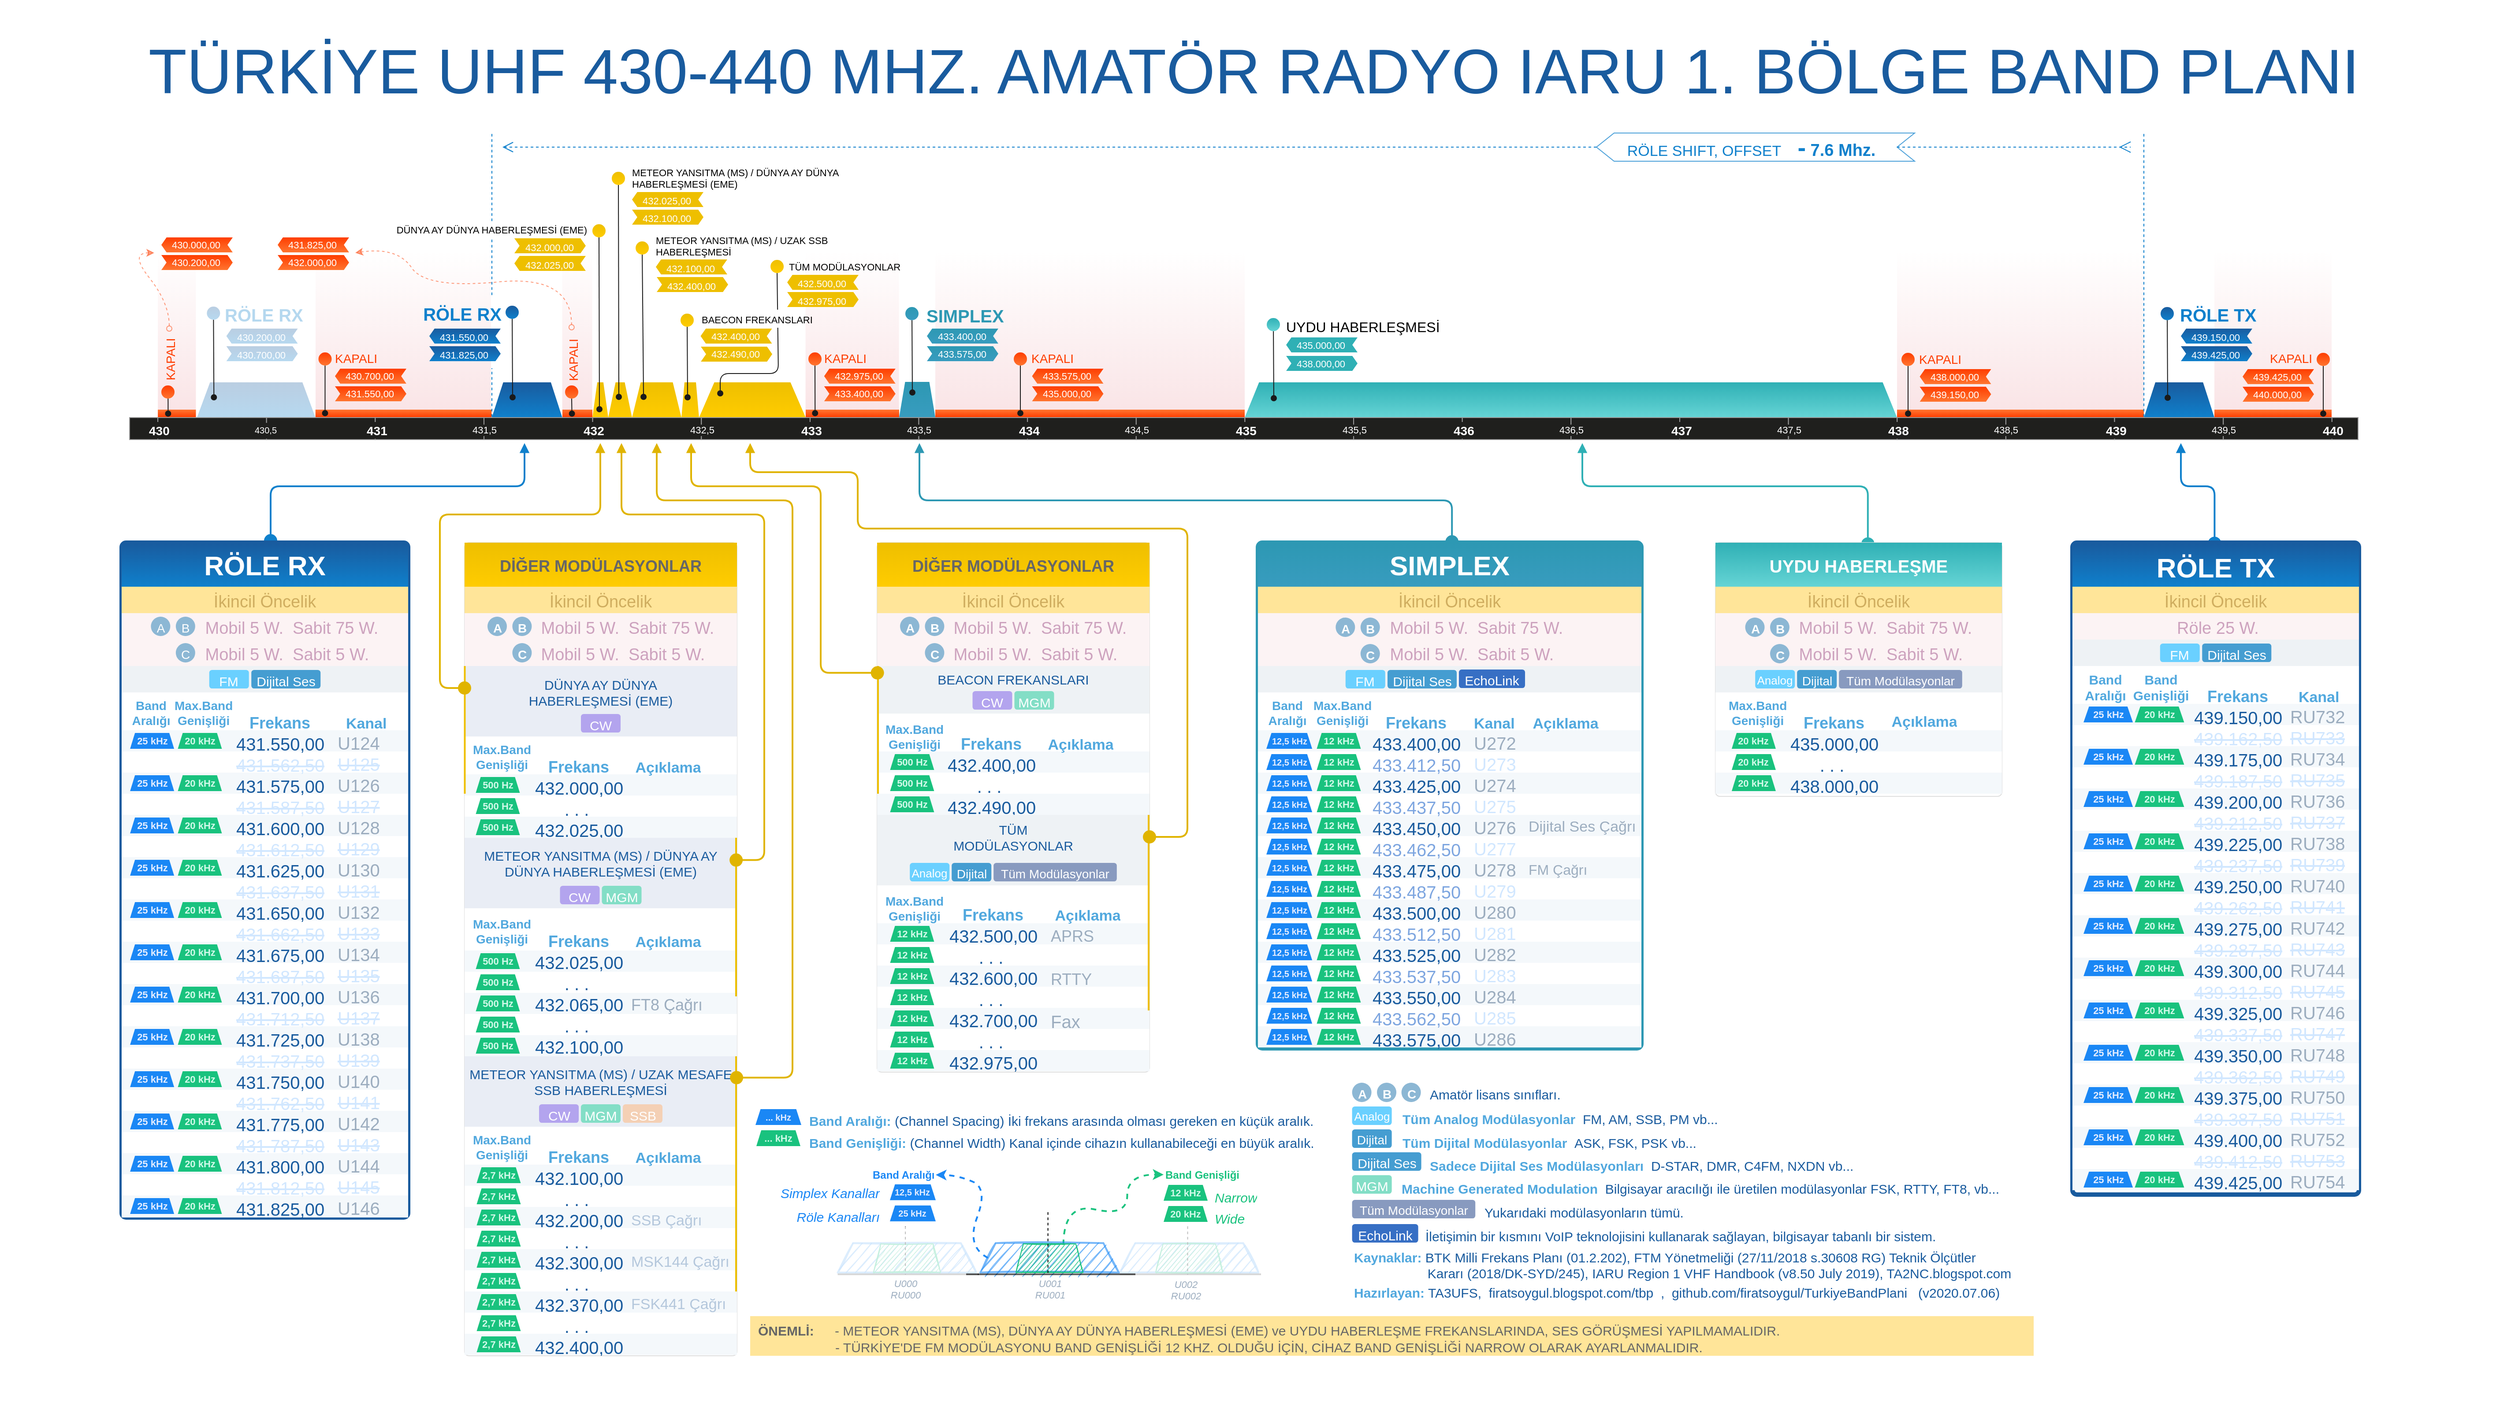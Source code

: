 <mxfile version="13.3.9" type="device"><diagram id="07fea595-8f29-1299-0266-81d95cde20df" name="Page-1"><mxGraphModel dx="8480" dy="2808" grid="1" gridSize="16" guides="1" tooltips="1" connect="1" arrows="1" fold="1" page="0" pageScale="1" pageWidth="1169" pageHeight="827" background="#ffffff" math="0" shadow="0"><root><mxCell id="0"/><mxCell id="1" parent="0"/><mxCell id="2RsHSQIbJFHEmeVlZcvF-994" value="" style="rounded=0;whiteSpace=wrap;html=1;strokeColor=none;fillColor=none;fontSize=11;fontColor=#66D4F1;aspect=fixed;" parent="1" vertex="1"><mxGeometry x="-2643" y="680" width="2835" height="1595" as="geometry"/></mxCell><mxCell id="qSoF5s1ckyOZm-epVowI-746" value="" style="rounded=0;whiteSpace=wrap;html=1;strokeColor=none;fillColor=#d94452;fontSize=11;fontColor=#AC92EA;opacity=15;gradientColor=#FFFFFF;gradientDirection=north;" parent="1" vertex="1"><mxGeometry x="-131" y="965" width="133" height="189" as="geometry"/></mxCell><mxCell id="r8XvA73MaOLI2cVnHuAw-760" value="" style="shape=trapezoid;perimeter=trapezoidPerimeter;whiteSpace=wrap;html=1;strokeColor=none;fillColor=#fe3d00;size=0;fontColor=#FFFFFF;fontSize=11;verticalAlign=bottom;fontStyle=0;gradientColor=#FF7530;strokeWidth=2;flipV=1;" parent="1" vertex="1"><mxGeometry x="-131" y="1145" width="133" height="9" as="geometry"/></mxCell><mxCell id="qSoF5s1ckyOZm-epVowI-741" value="" style="rounded=0;whiteSpace=wrap;html=1;strokeColor=none;fillColor=#d94452;fontSize=11;fontColor=#AC92EA;opacity=15;gradientColor=#FFFFFF;gradientDirection=north;" parent="1" vertex="1"><mxGeometry x="-491" y="965" width="280" height="189" as="geometry"/></mxCell><mxCell id="2RsHSQIbJFHEmeVlZcvF-1056" value="" style="shape=trapezoid;perimeter=trapezoidPerimeter;whiteSpace=wrap;html=1;strokeColor=none;fillColor=#fe3d00;size=0;fontColor=#FFFFFF;fontSize=11;verticalAlign=bottom;fontStyle=0;gradientColor=#FF7530;strokeWidth=2;flipV=1;" parent="1" vertex="1"><mxGeometry x="-491" y="1145" width="280" height="9" as="geometry"/></mxCell><mxCell id="2RsHSQIbJFHEmeVlZcvF-1058" value="" style="rounded=0;whiteSpace=wrap;html=1;strokeColor=none;fillColor=#d94452;fontSize=11;fontColor=#AC92EA;opacity=15;gradientColor=#FFFFFF;gradientDirection=north;" parent="1" vertex="1"><mxGeometry x="-1582" y="966" width="351" height="189" as="geometry"/></mxCell><mxCell id="qSoF5s1ckyOZm-epVowI-742" value="" style="rounded=0;whiteSpace=wrap;html=1;strokeColor=none;fillColor=#d94452;fontSize=11;fontColor=#AC92EA;opacity=15;gradientColor=#FFFFFF;gradientDirection=north;" parent="1" vertex="1"><mxGeometry x="-1729.201" y="965" width="106" height="189" as="geometry"/></mxCell><mxCell id="r8XvA73MaOLI2cVnHuAw-777" value="" style="shape=trapezoid;perimeter=trapezoidPerimeter;whiteSpace=wrap;html=1;strokeColor=none;fillColor=#EEBF00;size=0.143;fontColor=#FFFFFF;fontSize=9;verticalAlign=middle;direction=west;flipV=1;gradientColor=#FFCC00;strokeWidth=2;" parent="1" vertex="1"><mxGeometry x="-1850" y="1114" width="121" height="40" as="geometry"/></mxCell><mxCell id="r8XvA73MaOLI2cVnHuAw-767" value="" style="shape=trapezoid;perimeter=trapezoidPerimeter;whiteSpace=wrap;html=1;strokeColor=none;fillColor=#eebf00;size=0.308;fontColor=#FFFFFF;fontSize=9;verticalAlign=middle;direction=west;flipV=1;gradientColor=#ffcc00;strokeWidth=2;" parent="1" vertex="1"><mxGeometry x="-1971" y="1114.0" width="18" height="40" as="geometry"/></mxCell><mxCell id="r8XvA73MaOLI2cVnHuAw-774" value="" style="shape=trapezoid;perimeter=trapezoidPerimeter;whiteSpace=wrap;html=1;strokeColor=none;fillColor=#eebf00;size=0.308;fontColor=#FFFFFF;fontSize=9;verticalAlign=middle;direction=west;flipV=1;gradientColor=#ffcc00;strokeWidth=2;" parent="1" vertex="1"><mxGeometry x="-1953" y="1114.0" width="27" height="40" as="geometry"/></mxCell><mxCell id="r8XvA73MaOLI2cVnHuAw-775" value="" style="shape=trapezoid;perimeter=trapezoidPerimeter;whiteSpace=wrap;html=1;strokeColor=none;fillColor=#eebf00;size=0.175;fontColor=#FFFFFF;fontSize=9;verticalAlign=middle;direction=west;flipV=1;gradientColor=#ffcc00;strokeWidth=2;" parent="1" vertex="1"><mxGeometry x="-1926" y="1114" width="56" height="40" as="geometry"/></mxCell><mxCell id="r8XvA73MaOLI2cVnHuAw-776" value="" style="shape=trapezoid;perimeter=trapezoidPerimeter;whiteSpace=wrap;html=1;strokeColor=none;fillColor=#eebf00;size=0.175;fontColor=#FFFFFF;fontSize=9;verticalAlign=middle;direction=west;flipV=1;gradientColor=#ffcc00;strokeWidth=2;" parent="1" vertex="1"><mxGeometry x="-1870" y="1114.0" width="20" height="40" as="geometry"/></mxCell><mxCell id="qSoF5s1ckyOZm-epVowI-747" value="" style="rounded=0;whiteSpace=wrap;html=1;strokeColor=none;fillColor=#d94452;fontSize=11;fontColor=#AC92EA;opacity=15;gradientColor=#FFFFFF;gradientDirection=north;" parent="1" vertex="1"><mxGeometry x="-2005.198" y="965" width="34" height="189" as="geometry"/></mxCell><mxCell id="qSoF5s1ckyOZm-epVowI-745" value="" style="rounded=0;whiteSpace=wrap;html=1;strokeColor=none;fillColor=#d94452;fontSize=11;fontColor=#AC92EA;opacity=15;gradientColor=#FFFFFF;gradientDirection=north;" parent="1" vertex="1"><mxGeometry x="-2463.938" y="965" width="43.161" height="189" as="geometry"/></mxCell><mxCell id="2RsHSQIbJFHEmeVlZcvF-974" value="" style="shape=trapezoid;perimeter=trapezoidPerimeter;whiteSpace=wrap;html=1;strokeColor=none;fillColor=#195b9e;size=0.162;fontColor=#FFFFFF;fontSize=11;verticalAlign=middle;gradientColor=#0F80CC;strokeWidth=2;" parent="1" vertex="1"><mxGeometry x="-2085.121" y="1114" width="80" height="40" as="geometry"/></mxCell><mxCell id="qSoF5s1ckyOZm-epVowI-743" value="" style="rounded=0;whiteSpace=wrap;html=1;strokeColor=none;fillColor=#d94452;fontSize=11;fontColor=#AC92EA;opacity=15;gradientColor=#FFFFFF;gradientDirection=north;" parent="1" vertex="1"><mxGeometry x="-2285" y="965" width="199" height="189" as="geometry"/></mxCell><mxCell id="xGLqYkk8JmVoSTdKNux2-1015" value="" style="shadow=0;dashed=0;shape=mxgraph.bootstrap.rrect;rSize=5;strokeColor=#DFDFDF;fillColor=#FFFFFF;fontColor=#000000;labelBackgroundColor=none;recursiveResize=0;fontStyle=0;whiteSpace=wrap;sketch=0;" parent="1" vertex="1"><mxGeometry x="-1648" y="1296" width="309" height="601" as="geometry"/></mxCell><mxCell id="xGLqYkk8JmVoSTdKNux2-1059" value="" style="text;strokeColor=none;fillColor=#ffffff;align=left;verticalAlign=top;spacingLeft=4;spacingRight=4;overflow=hidden;rotatable=0;points=[[0,0.5],[1,0.5]];portConstraint=eastwest;labelBackgroundColor=none;fontSize=20;fontColor=#B4C7DC;html=0;" parent="xGLqYkk8JmVoSTdKNux2-1015" vertex="1"><mxGeometry y="194" width="309" height="43" as="geometry"/></mxCell><mxCell id="xGLqYkk8JmVoSTdKNux2-1018" value="DİĞER MODÜLASYONLAR" style="text;strokeColor=none;align=center;verticalAlign=middle;spacingLeft=4;spacingRight=4;overflow=hidden;rotatable=0;points=[[0,0.5],[1,0.5]];portConstraint=eastwest;labelBackgroundColor=none;fontSize=18;fontColor=#666666;html=0;gradientColor=#FFCC00;fontStyle=1;fillColor=#EEBF00;rounded=0;" parent="xGLqYkk8JmVoSTdKNux2-1015" vertex="1"><mxGeometry width="309" height="50" as="geometry"/></mxCell><mxCell id="xGLqYkk8JmVoSTdKNux2-1023" value="" style="text;strokeColor=none;fillColor=#ffffff;align=left;verticalAlign=top;spacingLeft=4;spacingRight=4;overflow=hidden;rotatable=0;points=[[0,0.5],[1,0.5]];portConstraint=eastwest;labelBackgroundColor=none;fontSize=20;fontColor=#B4C7DC;html=0;" parent="xGLqYkk8JmVoSTdKNux2-1015" vertex="1"><mxGeometry y="140" width="285" height="24" as="geometry"/></mxCell><mxCell id="xGLqYkk8JmVoSTdKNux2-1026" value="" style="text;strokeColor=none;fillColor=#f4f8fb;align=left;verticalAlign=top;spacingLeft=4;spacingRight=4;overflow=hidden;rotatable=0;points=[[0,0.5],[1,0.5]];portConstraint=eastwest;labelBackgroundColor=none;fontSize=20;fontColor=#B4C7DC;html=0;" parent="xGLqYkk8JmVoSTdKNux2-1015" vertex="1"><mxGeometry y="237" width="309" height="24" as="geometry"/></mxCell><mxCell id="xGLqYkk8JmVoSTdKNux2-1027" value="" style="text;strokeColor=none;fillColor=#ffffff;align=left;verticalAlign=top;spacingLeft=4;spacingRight=4;overflow=hidden;rotatable=0;points=[[0,0.5],[1,0.5]];portConstraint=eastwest;labelBackgroundColor=none;fontSize=20;fontColor=#B4C7DC;html=0;" parent="xGLqYkk8JmVoSTdKNux2-1015" vertex="1"><mxGeometry y="261" width="309" height="24" as="geometry"/></mxCell><mxCell id="xGLqYkk8JmVoSTdKNux2-1028" value="" style="text;strokeColor=none;fillColor=#f4f8fb;align=left;verticalAlign=top;spacingLeft=4;spacingRight=4;overflow=hidden;rotatable=0;points=[[0,0.5],[1,0.5]];portConstraint=eastwest;labelBackgroundColor=none;fontSize=20;fontColor=#B4C7DC;html=0;" parent="xGLqYkk8JmVoSTdKNux2-1015" vertex="1"><mxGeometry y="285" width="309" height="24" as="geometry"/></mxCell><mxCell id="xGLqYkk8JmVoSTdKNux2-1029" value="" style="text;strokeColor=none;fillColor=#ffffff;align=left;verticalAlign=top;spacingLeft=4;spacingRight=4;overflow=hidden;rotatable=0;points=[[0,0.5],[1,0.5]];portConstraint=eastwest;labelBackgroundColor=none;fontSize=20;fontColor=#B4C7DC;html=0;" parent="xGLqYkk8JmVoSTdKNux2-1015" vertex="1"><mxGeometry y="534" width="309" height="24" as="geometry"/></mxCell><mxCell id="xGLqYkk8JmVoSTdKNux2-1031" value="" style="text;strokeColor=none;fillColor=#ffffff;align=left;verticalAlign=top;spacingLeft=4;spacingRight=4;overflow=hidden;rotatable=0;points=[[0,0.5],[1,0.5]];portConstraint=eastwest;labelBackgroundColor=none;fontSize=20;fontColor=#B4C7DC;html=0;" parent="xGLqYkk8JmVoSTdKNux2-1015" vertex="1"><mxGeometry y="504" width="309" height="24" as="geometry"/></mxCell><mxCell id="xGLqYkk8JmVoSTdKNux2-1032" value="" style="text;strokeColor=none;fillColor=#f4f8fb;align=left;verticalAlign=top;spacingLeft=4;spacingRight=4;overflow=hidden;rotatable=0;points=[[0,0.5],[1,0.5]];portConstraint=eastwest;labelBackgroundColor=none;fontSize=20;fontColor=#B4C7DC;html=0;" parent="xGLqYkk8JmVoSTdKNux2-1015" vertex="1"><mxGeometry y="528" width="309" height="24" as="geometry"/></mxCell><mxCell id="xGLqYkk8JmVoSTdKNux2-1042" value="İkincil Öncelik" style="text;strokeColor=none;align=center;verticalAlign=middle;spacingLeft=4;spacingRight=4;overflow=hidden;rotatable=0;points=[[0,0.5],[1,0.5]];portConstraint=eastwest;labelBackgroundColor=none;fontSize=19;html=0;fontStyle=0;fillColor=#FFE599;fontColor=#CFAD5F;" parent="xGLqYkk8JmVoSTdKNux2-1015" vertex="1"><mxGeometry y="50" width="309" height="30" as="geometry"/></mxCell><mxCell id="xGLqYkk8JmVoSTdKNux2-1043" value="A   B   Mobil 5 W.  Sabit 75 W." style="text;strokeColor=none;fillColor=#fcf3f4;align=center;verticalAlign=middle;spacingLeft=9;spacingRight=4;overflow=hidden;rotatable=0;points=[[0,0.5],[1,0.5]];portConstraint=eastwest;labelBackgroundColor=none;fontSize=19;fontColor=#CDA2BE;html=0;" parent="xGLqYkk8JmVoSTdKNux2-1015" vertex="1"><mxGeometry y="80" width="309" height="30" as="geometry"/></mxCell><mxCell id="xGLqYkk8JmVoSTdKNux2-1055" value="BEACON FREKANSLARI" style="text;strokeColor=none;fillColor=#EEF2F5;align=center;verticalAlign=top;spacingLeft=4;spacingRight=4;overflow=hidden;rotatable=0;points=[[0,0.5],[1,0.5]];portConstraint=eastwest;labelBackgroundColor=none;fontSize=15;fontColor=#195B9E;html=0;whiteSpace=wrap;" parent="xGLqYkk8JmVoSTdKNux2-1015" vertex="1"><mxGeometry y="140" width="309" height="24" as="geometry"/></mxCell><mxCell id="xGLqYkk8JmVoSTdKNux2-1056" value="" style="text;strokeColor=none;fillColor=#EEF2F5;align=center;verticalAlign=middle;spacingLeft=4;spacingRight=4;overflow=hidden;rotatable=0;points=[[0,0.5],[1,0.5]];portConstraint=eastwest;labelBackgroundColor=none;fontSize=15;fontColor=#195B9E;html=0;" parent="xGLqYkk8JmVoSTdKNux2-1015" vertex="1"><mxGeometry y="164" width="309" height="30" as="geometry"/></mxCell><mxCell id="xGLqYkk8JmVoSTdKNux2-1057" value="CW" style="rounded=1;whiteSpace=wrap;html=1;shadow=0;labelBackgroundColor=none;strokeColor=none;strokeWidth=5;fillColor=#b3a4ee;fontSize=15;fontColor=#FFFFFF;align=center;verticalAlign=top;spacing=0;spacingRight=0;spacingLeft=0;spacingTop=-1;fontStyle=0" parent="xGLqYkk8JmVoSTdKNux2-1015" vertex="1"><mxGeometry x="108.25" y="168.5" width="45" height="21" as="geometry"/></mxCell><mxCell id="xGLqYkk8JmVoSTdKNux2-1058" value="MGM" style="rounded=1;whiteSpace=wrap;html=1;shadow=0;labelBackgroundColor=none;strokeColor=none;strokeWidth=5;fillColor=#83DEC6;fontSize=15;fontColor=#FFFFFF;align=center;verticalAlign=top;spacing=0;spacingRight=0;spacingLeft=0;spacingTop=-1;fontStyle=0" parent="xGLqYkk8JmVoSTdKNux2-1015" vertex="1"><mxGeometry x="155.75" y="168.5" width="45" height="21" as="geometry"/></mxCell><mxCell id="xGLqYkk8JmVoSTdKNux2-1060" value="&lt;div&gt;&lt;b&gt;&lt;font style=&quot;font-size: 17px&quot; color=&quot;#51a8de&quot;&gt;&amp;nbsp;Açıklama&lt;/font&gt;&lt;br&gt;&lt;/b&gt;&lt;/div&gt;&lt;div&gt;&lt;br&gt;&lt;/div&gt;" style="text;strokeColor=none;fillColor=none;html=1;verticalAlign=top;overflow=hidden;whiteSpace=wrap;labelBorderColor=none;labelBackgroundColor=none;spacingTop=0;absoluteArcSize=0;imageAspect=0;fixDash=0;autosize=0;container=0;dropTarget=0;recursiveResize=1;expand=1;editable=1;backgroundOutline=0;movable=1;movableLabel=1;resizeWidth=0;treeFolding=0;pointerEvents=1;fontSize=20;fontColor=#B4C7DC;" parent="xGLqYkk8JmVoSTdKNux2-1015" vertex="1"><mxGeometry x="187.21" y="209" width="84.7" height="152" as="geometry"/></mxCell><mxCell id="xGLqYkk8JmVoSTdKNux2-1061" value="&lt;div style=&quot;font-size: 20px&quot;&gt;&lt;font style=&quot;font-size: 20px&quot; size=&quot;1&quot; color=&quot;#51A8DE&quot;&gt;&lt;span style=&quot;font-size: 20px&quot;&gt;&lt;b style=&quot;font-size: 18px&quot;&gt;&amp;nbsp;&amp;nbsp; Frekans&lt;/b&gt;&lt;/span&gt;&lt;/font&gt;&lt;/div&gt;&lt;div style=&quot;font-size: 20px&quot;&gt;&lt;font color=&quot;#195b9e&quot;&gt;&lt;span style=&quot;font-size: 20px&quot;&gt;&lt;font style=&quot;font-size: 20px&quot;&gt;432.400,00&lt;/font&gt;&lt;/span&gt;&lt;span style=&quot;font-size: 20px&quot;&gt;&lt;font style=&quot;font-size: 20px&quot;&gt;&lt;br style=&quot;font-size: 20px&quot;&gt;&lt;/font&gt;&lt;/span&gt;&lt;/font&gt;&lt;/div&gt;&lt;div style=&quot;font-size: 20px&quot;&gt;&lt;font color=&quot;#195b9e&quot;&gt;&lt;span style=&quot;font-size: 20px&quot;&gt;&lt;font style=&quot;font-size: 20px&quot;&gt;&amp;nbsp;&amp;nbsp;&amp;nbsp;&amp;nbsp;&amp;nbsp; . . .&lt;/font&gt;&lt;br style=&quot;font-size: 20px&quot;&gt;&lt;/span&gt;&lt;/font&gt;&lt;/div&gt;&lt;div style=&quot;font-size: 20px&quot;&gt;&lt;font color=&quot;#195b9e&quot;&gt;&lt;span style=&quot;font-size: 20px&quot;&gt;&lt;font style=&quot;font-size: 20px&quot;&gt;432.490,00&lt;/font&gt;&lt;/span&gt;&lt;/font&gt;&lt;/div&gt;&lt;span style=&quot;font-size: 20px&quot;&gt;&lt;/span&gt;" style="text;strokeColor=none;fillColor=none;html=1;verticalAlign=top;overflow=hidden;whiteSpace=wrap;labelBorderColor=none;labelBackgroundColor=none;spacingTop=0;absoluteArcSize=0;imageAspect=0;noLabel=0;fixDash=0;autosize=0;container=0;dropTarget=0;recursiveResize=1;expand=1;editable=1;backgroundOutline=0;movable=1;movableLabel=1;resizeWidth=0;treeFolding=0;pointerEvents=1;fontSize=20;" parent="xGLqYkk8JmVoSTdKNux2-1015" vertex="1"><mxGeometry x="78.21" y="209" width="111" height="102" as="geometry"/></mxCell><mxCell id="xGLqYkk8JmVoSTdKNux2-1062" value="&lt;div style=&quot;font-size: 14px;&quot;&gt;&lt;font style=&quot;font-size: 14px;&quot; color=&quot;#51A8DE&quot;&gt;&lt;span style=&quot;font-size: 14px;&quot;&gt;&lt;b style=&quot;font-size: 14px;&quot;&gt;Max.Band&lt;br style=&quot;font-size: 14px;&quot;&gt;Genişliği&lt;br style=&quot;font-size: 14px;&quot;&gt;&lt;/b&gt;&lt;/span&gt;&lt;/font&gt;&lt;/div&gt;&lt;span style=&quot;font-size: 14px;&quot;&gt;&lt;br style=&quot;font-size: 14px;&quot;&gt;&lt;/span&gt;" style="text;strokeColor=none;fillColor=none;html=1;verticalAlign=top;overflow=hidden;whiteSpace=wrap;labelBorderColor=none;labelBackgroundColor=none;spacingTop=0;absoluteArcSize=0;imageAspect=0;noLabel=0;fixDash=0;autosize=0;container=0;dropTarget=0;recursiveResize=1;expand=1;editable=1;backgroundOutline=0;movable=1;movableLabel=1;resizeWidth=0;treeFolding=0;pointerEvents=1;fontSize=14;align=center;" parent="xGLqYkk8JmVoSTdKNux2-1015" vertex="1"><mxGeometry x="5.24" y="197" width="75" height="45" as="geometry"/></mxCell><mxCell id="xGLqYkk8JmVoSTdKNux2-1063" value="500 Hz" style="shape=trapezoid;perimeter=trapezoidPerimeter;whiteSpace=wrap;html=1;labelBackgroundColor=none;fillColor=#19C27E;fontSize=11;fontColor=#D3FAEA;size=0.111;strokeColor=none;fontStyle=1;verticalAlign=middle;" parent="xGLqYkk8JmVoSTdKNux2-1015" vertex="1"><mxGeometry x="14.722" y="240" width="50" height="18" as="geometry"/></mxCell><mxCell id="xGLqYkk8JmVoSTdKNux2-1064" value="500 Hz" style="shape=trapezoid;perimeter=trapezoidPerimeter;whiteSpace=wrap;html=1;labelBackgroundColor=none;fillColor=#19C27E;fontSize=11;fontColor=#D3FAEA;size=0.111;strokeColor=none;fontStyle=1;verticalAlign=middle;" parent="xGLqYkk8JmVoSTdKNux2-1015" vertex="1"><mxGeometry x="14.722" y="264" width="50" height="18" as="geometry"/></mxCell><mxCell id="xGLqYkk8JmVoSTdKNux2-1067" value="500 Hz" style="shape=trapezoid;perimeter=trapezoidPerimeter;whiteSpace=wrap;html=1;labelBackgroundColor=none;fillColor=#19C27E;fontSize=11;fontColor=#D3FAEA;size=0.111;strokeColor=none;fontStyle=1;verticalAlign=middle;" parent="xGLqYkk8JmVoSTdKNux2-1015" vertex="1"><mxGeometry x="14.722" y="288" width="50" height="18" as="geometry"/></mxCell><mxCell id="TPop4bo6rUzJq-J9LIn_-723" value="" style="text;strokeColor=none;fillColor=#EEF2F5;align=center;verticalAlign=middle;spacingLeft=4;spacingRight=4;overflow=hidden;rotatable=0;points=[[0,0.5],[1,0.5]];portConstraint=eastwest;labelBackgroundColor=none;fontSize=15;fontColor=#195B9E;html=0;" parent="xGLqYkk8JmVoSTdKNux2-1015" vertex="1"><mxGeometry y="359" width="309" height="30" as="geometry"/></mxCell><mxCell id="TPop4bo6rUzJq-J9LIn_-724" value="" style="text;strokeColor=none;fillColor=#ffffff;align=left;verticalAlign=top;spacingLeft=4;spacingRight=4;overflow=hidden;rotatable=0;points=[[0,0.5],[1,0.5]];portConstraint=eastwest;labelBackgroundColor=none;fontSize=20;fontColor=#B4C7DC;html=0;" parent="xGLqYkk8JmVoSTdKNux2-1015" vertex="1"><mxGeometry y="389" width="309" height="43" as="geometry"/></mxCell><mxCell id="TPop4bo6rUzJq-J9LIn_-725" value="" style="text;strokeColor=none;fillColor=#f4f8fb;align=left;verticalAlign=top;spacingLeft=4;spacingRight=4;overflow=hidden;rotatable=0;points=[[0,0.5],[1,0.5]];portConstraint=eastwest;labelBackgroundColor=none;fontSize=20;fontColor=#B4C7DC;html=0;" parent="xGLqYkk8JmVoSTdKNux2-1015" vertex="1"><mxGeometry y="432" width="309" height="24" as="geometry"/></mxCell><mxCell id="TPop4bo6rUzJq-J9LIn_-726" value="" style="text;strokeColor=none;fillColor=#ffffff;align=left;verticalAlign=top;spacingLeft=4;spacingRight=4;overflow=hidden;rotatable=0;points=[[0,0.5],[1,0.5]];portConstraint=eastwest;labelBackgroundColor=none;fontSize=20;fontColor=#B4C7DC;html=0;" parent="xGLqYkk8JmVoSTdKNux2-1015" vertex="1"><mxGeometry y="456" width="309" height="24" as="geometry"/></mxCell><mxCell id="TPop4bo6rUzJq-J9LIn_-727" value="" style="text;strokeColor=none;fillColor=#f4f8fb;align=left;verticalAlign=top;spacingLeft=4;spacingRight=4;overflow=hidden;rotatable=0;points=[[0,0.5],[1,0.5]];portConstraint=eastwest;labelBackgroundColor=none;fontSize=20;fontColor=#B4C7DC;html=0;" parent="xGLqYkk8JmVoSTdKNux2-1015" vertex="1"><mxGeometry y="480" width="309" height="24" as="geometry"/></mxCell><mxCell id="TPop4bo6rUzJq-J9LIn_-729" value="&lt;div style=&quot;font-size: 14px;&quot;&gt;&lt;font style=&quot;font-size: 14px;&quot; color=&quot;#51A8DE&quot;&gt;&lt;span style=&quot;font-size: 14px;&quot;&gt;&lt;b style=&quot;font-size: 14px;&quot;&gt;Max.Band&lt;br style=&quot;font-size: 14px;&quot;&gt;Genişliği&lt;br style=&quot;font-size: 14px;&quot;&gt;&lt;/b&gt;&lt;/span&gt;&lt;/font&gt;&lt;/div&gt;&lt;span style=&quot;font-size: 14px;&quot;&gt;&lt;br style=&quot;font-size: 14px;&quot;&gt;&lt;/span&gt;" style="text;strokeColor=none;fillColor=none;html=1;verticalAlign=top;overflow=hidden;whiteSpace=wrap;labelBorderColor=none;labelBackgroundColor=none;spacingTop=0;absoluteArcSize=0;imageAspect=0;noLabel=0;fixDash=0;autosize=0;container=0;dropTarget=0;recursiveResize=1;expand=1;editable=1;backgroundOutline=0;movable=1;movableLabel=1;resizeWidth=0;treeFolding=0;pointerEvents=1;fontSize=14;align=center;" parent="xGLqYkk8JmVoSTdKNux2-1015" vertex="1"><mxGeometry x="5.24" y="392" width="75" height="45" as="geometry"/></mxCell><mxCell id="TPop4bo6rUzJq-J9LIn_-730" value="12 kHz" style="shape=trapezoid;perimeter=trapezoidPerimeter;whiteSpace=wrap;html=1;labelBackgroundColor=none;fillColor=#19C27E;fontSize=11;fontColor=#D3FAEA;size=0.111;strokeColor=none;fontStyle=1;verticalAlign=middle;" parent="xGLqYkk8JmVoSTdKNux2-1015" vertex="1"><mxGeometry x="14.722" y="435" width="50" height="18" as="geometry"/></mxCell><mxCell id="TPop4bo6rUzJq-J9LIn_-731" value="12 kHz" style="shape=trapezoid;perimeter=trapezoidPerimeter;whiteSpace=wrap;html=1;labelBackgroundColor=none;fillColor=#19C27E;fontSize=11;fontColor=#D3FAEA;size=0.111;strokeColor=none;fontStyle=1;verticalAlign=middle;" parent="xGLqYkk8JmVoSTdKNux2-1015" vertex="1"><mxGeometry x="14.722" y="459" width="50" height="18" as="geometry"/></mxCell><mxCell id="TPop4bo6rUzJq-J9LIn_-732" value="12 kHz" style="shape=trapezoid;perimeter=trapezoidPerimeter;whiteSpace=wrap;html=1;labelBackgroundColor=none;fillColor=#19C27E;fontSize=11;fontColor=#D3FAEA;size=0.111;strokeColor=none;fontStyle=1;verticalAlign=middle;" parent="xGLqYkk8JmVoSTdKNux2-1015" vertex="1"><mxGeometry x="14.722" y="483" width="50" height="18" as="geometry"/></mxCell><mxCell id="TPop4bo6rUzJq-J9LIn_-734" value="12 kHz" style="shape=trapezoid;perimeter=trapezoidPerimeter;whiteSpace=wrap;html=1;labelBackgroundColor=none;fillColor=#19C27E;fontSize=11;fontColor=#D3FAEA;size=0.111;strokeColor=none;fontStyle=1;verticalAlign=middle;" parent="xGLqYkk8JmVoSTdKNux2-1015" vertex="1"><mxGeometry x="14.722" y="531" width="50" height="18" as="geometry"/></mxCell><mxCell id="TPop4bo6rUzJq-J9LIn_-735" value="12 kHz" style="shape=trapezoid;perimeter=trapezoidPerimeter;whiteSpace=wrap;html=1;labelBackgroundColor=none;fillColor=#19C27E;fontSize=11;fontColor=#D3FAEA;size=0.111;strokeColor=none;fontStyle=1;verticalAlign=middle;" parent="xGLqYkk8JmVoSTdKNux2-1015" vertex="1"><mxGeometry x="14.722" y="507" width="50" height="18" as="geometry"/></mxCell><mxCell id="xGLqYkk8JmVoSTdKNux2-1035" value="" style="text;strokeColor=none;fillColor=#ffffff;align=left;verticalAlign=top;spacingLeft=4;spacingRight=4;overflow=hidden;rotatable=0;points=[[0,0.5],[1,0.5]];portConstraint=eastwest;labelBackgroundColor=none;fontSize=20;fontColor=#B4C7DC;html=0;" parent="xGLqYkk8JmVoSTdKNux2-1015" vertex="1"><mxGeometry y="552" width="309" height="24" as="geometry"/></mxCell><mxCell id="xGLqYkk8JmVoSTdKNux2-1036" value="" style="text;strokeColor=none;fillColor=#f4f8fb;align=left;verticalAlign=top;spacingLeft=4;spacingRight=4;overflow=hidden;rotatable=0;points=[[0,0.5],[1,0.5]];portConstraint=eastwest;labelBackgroundColor=none;fontSize=20;fontColor=#B4C7DC;html=0;" parent="xGLqYkk8JmVoSTdKNux2-1015" vertex="1"><mxGeometry y="576" width="309" height="24" as="geometry"/></mxCell><mxCell id="TPop4bo6rUzJq-J9LIn_-728" value="&lt;div style=&quot;font-size: 20px&quot;&gt;&lt;font style=&quot;font-size: 20px&quot; size=&quot;1&quot; color=&quot;#51A8DE&quot;&gt;&lt;span style=&quot;font-size: 20px&quot;&gt;&lt;b style=&quot;font-size: 18px&quot;&gt;&amp;nbsp;&amp;nbsp; Frekans&lt;/b&gt;&lt;/span&gt;&lt;/font&gt;&lt;/div&gt;&lt;div style=&quot;font-size: 20px&quot;&gt;&lt;font color=&quot;#195b9e&quot;&gt;&lt;span style=&quot;font-size: 20px&quot;&gt;&lt;font style=&quot;font-size: 20px&quot;&gt;432.500,00&lt;/font&gt;&lt;/span&gt;&lt;span style=&quot;font-size: 20px&quot;&gt;&lt;font style=&quot;font-size: 20px&quot;&gt;&lt;br style=&quot;font-size: 20px&quot;&gt;&lt;/font&gt;&lt;/span&gt;&lt;/font&gt;&lt;/div&gt;&lt;div style=&quot;font-size: 20px&quot;&gt;&lt;font color=&quot;#195b9e&quot;&gt;&lt;span style=&quot;font-size: 20px&quot;&gt;&lt;font style=&quot;font-size: 20px&quot;&gt;&amp;nbsp;&amp;nbsp;&amp;nbsp;&amp;nbsp;&amp;nbsp; . . .&lt;/font&gt;&lt;br style=&quot;font-size: 20px&quot;&gt;&lt;/span&gt;&lt;/font&gt;&lt;/div&gt;&lt;div style=&quot;font-size: 20px&quot;&gt;&lt;font color=&quot;#195b9e&quot;&gt;&lt;span style=&quot;font-size: 20px&quot;&gt;&lt;font style=&quot;font-size: 20px&quot;&gt;432.600,00&lt;/font&gt;&lt;/span&gt;&lt;/font&gt;&lt;/div&gt;&lt;div style=&quot;font-size: 20px&quot;&gt;&lt;font color=&quot;#195b9e&quot;&gt;&lt;span style=&quot;font-size: 20px&quot;&gt;&lt;font style=&quot;font-size: 20px&quot;&gt;&amp;nbsp;&amp;nbsp;&amp;nbsp;&amp;nbsp;&amp;nbsp; . . .&lt;/font&gt;&lt;/span&gt;&lt;/font&gt;&lt;/div&gt;&lt;div style=&quot;font-size: 20px&quot;&gt;&lt;font color=&quot;#195b9e&quot;&gt;&lt;span style=&quot;font-size: 20px&quot;&gt;&lt;font style=&quot;font-size: 20px&quot;&gt;432.700,00&lt;/font&gt;&lt;/span&gt;&lt;/font&gt;&lt;/div&gt;&lt;div style=&quot;font-size: 20px&quot;&gt;&lt;font color=&quot;#195b9e&quot;&gt;&lt;span style=&quot;font-size: 20px&quot;&gt;&lt;font style=&quot;font-size: 20px&quot;&gt;&amp;nbsp;&amp;nbsp;&amp;nbsp;&amp;nbsp;&amp;nbsp; . . .&lt;/font&gt;&lt;/span&gt;&lt;/font&gt;&lt;/div&gt;&lt;div style=&quot;font-size: 20px&quot;&gt;&lt;font color=&quot;#195b9e&quot;&gt;&lt;span style=&quot;font-size: 20px&quot;&gt;&lt;font style=&quot;font-size: 20px&quot;&gt;432.975,00&lt;br&gt;&lt;/font&gt;&lt;/span&gt;&lt;/font&gt;&lt;/div&gt;&lt;span style=&quot;font-size: 20px&quot;&gt;&lt;/span&gt;" style="text;strokeColor=none;fillColor=none;html=1;verticalAlign=top;overflow=hidden;labelBorderColor=none;labelBackgroundColor=none;spacingTop=0;absoluteArcSize=0;imageAspect=0;noLabel=0;fixDash=0;autosize=0;container=0;dropTarget=0;recursiveResize=1;expand=1;editable=1;backgroundOutline=0;movable=1;movableLabel=1;resizeWidth=0;treeFolding=0;pointerEvents=1;fontSize=20;whiteSpace=wrap;" parent="xGLqYkk8JmVoSTdKNux2-1015" vertex="1"><mxGeometry x="80.24" y="403" width="111" height="197" as="geometry"/></mxCell><mxCell id="TPop4bo6rUzJq-J9LIn_-733" value="&lt;div&gt;&lt;b&gt;&lt;font style=&quot;font-size: 17px&quot; color=&quot;#51a8de&quot;&gt;&amp;nbsp;Açıklama&lt;/font&gt;&lt;br&gt;&lt;/b&gt;&lt;/div&gt;&lt;div&gt;&lt;font style=&quot;font-size: 18px&quot; color=&quot;#9cadbf&quot;&gt;APRS&lt;/font&gt;&lt;br&gt;&lt;/div&gt;&lt;div&gt;&lt;br&gt;&lt;/div&gt;&lt;div&gt;&lt;font style=&quot;font-size: 18px&quot; color=&quot;#9cadbf&quot;&gt;RTTY&lt;/font&gt;&lt;/div&gt;&lt;div&gt;&lt;br&gt;&lt;/div&gt;&lt;div&gt;&lt;font color=&quot;#9cadbf&quot;&gt;Fax&lt;/font&gt;&lt;br&gt;&lt;/div&gt;" style="text;strokeColor=none;fillColor=none;html=1;verticalAlign=top;overflow=hidden;whiteSpace=wrap;labelBorderColor=none;labelBackgroundColor=none;spacingTop=0;absoluteArcSize=0;imageAspect=0;fixDash=0;autosize=0;container=0;dropTarget=0;recursiveResize=1;expand=1;editable=1;backgroundOutline=0;movable=1;movableLabel=1;resizeWidth=0;treeFolding=0;pointerEvents=1;fontSize=20;fontColor=#B4C7DC;" parent="xGLqYkk8JmVoSTdKNux2-1015" vertex="1"><mxGeometry x="195" y="403" width="84.7" height="197" as="geometry"/></mxCell><mxCell id="TPop4bo6rUzJq-J9LIn_-737" value="12 kHz" style="shape=trapezoid;perimeter=trapezoidPerimeter;whiteSpace=wrap;html=1;labelBackgroundColor=none;fillColor=#19C27E;fontSize=11;fontColor=#D3FAEA;size=0.111;strokeColor=none;fontStyle=1;verticalAlign=middle;" parent="xGLqYkk8JmVoSTdKNux2-1015" vertex="1"><mxGeometry x="14.722" y="579" width="50" height="18" as="geometry"/></mxCell><mxCell id="TPop4bo6rUzJq-J9LIn_-738" value="12 kHz" style="shape=trapezoid;perimeter=trapezoidPerimeter;whiteSpace=wrap;html=1;labelBackgroundColor=none;fillColor=#19C27E;fontSize=11;fontColor=#D3FAEA;size=0.111;strokeColor=none;fontStyle=1;verticalAlign=middle;" parent="xGLqYkk8JmVoSTdKNux2-1015" vertex="1"><mxGeometry x="14.722" y="555" width="50" height="18" as="geometry"/></mxCell><mxCell id="2RsHSQIbJFHEmeVlZcvF-983" value="Analog" style="rounded=1;whiteSpace=wrap;html=1;shadow=0;labelBackgroundColor=none;strokeColor=none;strokeWidth=5;fillColor=#6ad0ff;fontSize=13;fontColor=#FFFFFF;align=center;verticalAlign=top;spacing=0;spacingRight=0;spacingLeft=0;spacingTop=-1;fontStyle=0" parent="xGLqYkk8JmVoSTdKNux2-1015" vertex="1"><mxGeometry x="37.1" y="363.5" width="45" height="21" as="geometry"/></mxCell><mxCell id="2RsHSQIbJFHEmeVlZcvF-997" value="Dijital" style="rounded=1;whiteSpace=wrap;html=1;shadow=0;labelBackgroundColor=none;strokeColor=none;strokeWidth=5;fillColor=#459DD1;fontSize=14;fontColor=#FFFFFF;align=center;verticalAlign=top;spacing=0;spacingRight=0;spacingLeft=0;spacingTop=-1;fontStyle=0" parent="xGLqYkk8JmVoSTdKNux2-1015" vertex="1"><mxGeometry x="84.6" y="363.5" width="45" height="21" as="geometry"/></mxCell><mxCell id="2RsHSQIbJFHEmeVlZcvF-1049" value="Tüm Modülasyonlar" style="rounded=1;whiteSpace=wrap;html=1;shadow=0;labelBackgroundColor=none;strokeColor=none;strokeWidth=5;fillColor=#889ABF;fontSize=14;fontColor=#FFFFFF;align=center;verticalAlign=top;spacing=0;spacingRight=0;spacingLeft=0;spacingTop=-1;fontStyle=0" parent="xGLqYkk8JmVoSTdKNux2-1015" vertex="1"><mxGeometry x="132.1" y="363.5" width="139.8" height="21" as="geometry"/></mxCell><mxCell id="TPop4bo6rUzJq-J9LIn_-722" value="TÜM&#xA;MODÜLASYONLAR" style="text;strokeColor=none;fillColor=#EEF2F5;align=center;verticalAlign=middle;spacingLeft=4;spacingRight=4;overflow=hidden;rotatable=0;points=[[0,0.5],[1,0.5]];portConstraint=eastwest;labelBackgroundColor=none;fontSize=15;fontColor=#195B9E;html=0;" parent="xGLqYkk8JmVoSTdKNux2-1015" vertex="1"><mxGeometry y="309" width="309" height="50" as="geometry"/></mxCell><mxCell id="TPop4bo6rUzJq-J9LIn_-914" value="" style="line;strokeWidth=2;direction=south;html=1;fillColor=#E9EDF5;gradientColor=#0F80CC;fontSize=100;fontColor=#FFFFFF;align=center;strokeColor=#EEBF00;" parent="xGLqYkk8JmVoSTdKNux2-1015" vertex="1"><mxGeometry x="-4.0" y="140" width="10" height="145" as="geometry"/></mxCell><mxCell id="TPop4bo6rUzJq-J9LIn_-915" value="" style="line;strokeWidth=2;direction=south;html=1;fillColor=#E9EDF5;gradientColor=#0F80CC;fontSize=100;fontColor=#FFFFFF;align=center;strokeColor=#EEBF00;" parent="xGLqYkk8JmVoSTdKNux2-1015" vertex="1"><mxGeometry x="303" y="309" width="10" height="222" as="geometry"/></mxCell><mxCell id="_Cf4q4Bp69pXdKnYFoIR-4" value="   C   Mobil 5 W.  Sabit 5 W." style="text;strokeColor=none;fillColor=#fcf3f4;align=center;verticalAlign=middle;spacingLeft=9;spacingRight=4;overflow=hidden;rotatable=0;points=[[0,0.5],[1,0.5]];portConstraint=eastwest;labelBackgroundColor=none;fontSize=19;fontColor=#CDA2BE;html=0;" parent="xGLqYkk8JmVoSTdKNux2-1015" vertex="1"><mxGeometry y="110" width="309" height="30" as="geometry"/></mxCell><mxCell id="e-QzPeJtZPc96W09EDZL-7" value="&lt;b style=&quot;font-size: 14px;&quot;&gt;&lt;font style=&quot;font-size: 14px;&quot;&gt;B&lt;/font&gt;&lt;/b&gt;" style="ellipse;whiteSpace=wrap;html=1;fontSize=14;verticalAlign=middle;aspect=fixed;spacingTop=3;fontColor=#FFFFFF;spacingLeft=1;strokeColor=none;fillColor=#8CB7D4;" parent="xGLqYkk8JmVoSTdKNux2-1015" vertex="1"><mxGeometry x="54.21" y="84" width="22" height="22" as="geometry"/></mxCell><mxCell id="e-QzPeJtZPc96W09EDZL-8" value="&lt;b style=&quot;font-size: 14px;&quot;&gt;&lt;font style=&quot;font-size: 14px;&quot;&gt;A&lt;/font&gt;&lt;/b&gt;" style="ellipse;whiteSpace=wrap;html=1;fontSize=14;verticalAlign=middle;aspect=fixed;spacingTop=3;fontColor=#FFFFFF;spacingLeft=1;strokeColor=none;fillColor=#8CB7D4;" parent="xGLqYkk8JmVoSTdKNux2-1015" vertex="1"><mxGeometry x="26" y="84" width="22" height="22" as="geometry"/></mxCell><mxCell id="e-QzPeJtZPc96W09EDZL-9" value="&lt;span style=&quot;font-size: 14px;&quot;&gt;&lt;font style=&quot;font-size: 14px;&quot;&gt;C&lt;/font&gt;&lt;/span&gt;" style="ellipse;whiteSpace=wrap;html=1;fontSize=14;verticalAlign=middle;aspect=fixed;spacingTop=3;fontColor=#FFFFFF;spacingLeft=1;fontStyle=1;strokeColor=none;fillColor=#8CB7D4;" parent="xGLqYkk8JmVoSTdKNux2-1015" vertex="1"><mxGeometry x="54.21" y="114" width="22" height="22" as="geometry"/></mxCell><mxCell id="qSoF5s1ckyOZm-epVowI-748" value="TÜRKİYE UHF 430-440 MHZ. AMATÖR RADYO IARU 1. BÖLGE BAND PLANI" style="rounded=0;whiteSpace=wrap;html=1;shadow=0;labelBackgroundColor=none;strokeColor=none;strokeWidth=5;fillColor=none;fontSize=71;fontColor=#195B9E;align=center;verticalAlign=top;spacing=0;spacingRight=0;spacingLeft=7;spacingTop=0;fontStyle=0;" parent="1" vertex="1"><mxGeometry x="-2496" y="714" width="2544" height="80" as="geometry"/></mxCell><mxCell id="r8XvA73MaOLI2cVnHuAw-779" value="" style="group" parent="1" vertex="1" connectable="0"><mxGeometry x="-2069.5" y="1046" width="15" height="85" as="geometry"/></mxCell><mxCell id="5OR0Rm9QUbHo_eRfg_Z_-734" value="" style="endArrow=oval;html=1;strokeColor=#1A1A1A;strokeWidth=1;fontColor=#FFFFFF;endFill=1;startArrow=none;startFill=0;startSize=17;" parent="r8XvA73MaOLI2cVnHuAw-779" source="5OR0Rm9QUbHo_eRfg_Z_-735" edge="1"><mxGeometry width="50" height="50" relative="1" as="geometry"><mxPoint x="8" y="-21" as="sourcePoint"/><mxPoint x="8" y="85" as="targetPoint"/></mxGeometry></mxCell><mxCell id="5OR0Rm9QUbHo_eRfg_Z_-735" value="" style="ellipse;whiteSpace=wrap;html=1;aspect=fixed;strokeColor=none;fontColor=#FFFFFF;align=left;fillColor=#195B9E;gradientColor=#0F80CC;" parent="r8XvA73MaOLI2cVnHuAw-779" vertex="1"><mxGeometry y="-19" width="15" height="15" as="geometry"/></mxCell><mxCell id="r8XvA73MaOLI2cVnHuAw-808" value="" style="group;fillColor=none;" parent="1" vertex="1" connectable="0"><mxGeometry x="-1650" y="1047" width="15" height="85" as="geometry"/></mxCell><mxCell id="r8XvA73MaOLI2cVnHuAw-820" value="" style="group;fillColor=none;" parent="1" vertex="1" connectable="0"><mxGeometry x="-1971" y="979.5" width="15" height="85" as="geometry"/></mxCell><mxCell id="qSoF5s1ckyOZm-epVowI-728" value="" style="group" parent="r8XvA73MaOLI2cVnHuAw-820" vertex="1" connectable="0"><mxGeometry y="-15" width="15" height="15" as="geometry"/></mxCell><mxCell id="r8XvA73MaOLI2cVnHuAw-822" value="" style="ellipse;whiteSpace=wrap;html=1;aspect=fixed;strokeColor=none;fontColor=#FFFFFF;align=left;fillColor=#EEBF00;gradientColor=#FFCC00;labelBackgroundColor=none;spacingTop=0;labelBorderColor=none;" parent="qSoF5s1ckyOZm-epVowI-728" vertex="1"><mxGeometry y="-30" width="15" height="15" as="geometry"/></mxCell><mxCell id="r8XvA73MaOLI2cVnHuAw-821" value="" style="endArrow=oval;html=1;strokeColor=#1A1A1A;strokeWidth=1;fontColor=#FFFFFF;endFill=1;startArrow=none;startFill=0;startSize=17;entryX=0.522;entryY=0.875;entryDx=0;entryDy=0;entryPerimeter=0;exitX=0.5;exitY=1;exitDx=0;exitDy=0;" parent="1" source="r8XvA73MaOLI2cVnHuAw-822" edge="1"><mxGeometry width="50" height="50" relative="1" as="geometry"><mxPoint x="-1963" y="1014.5" as="sourcePoint"/><mxPoint x="-1963.003" y="1144.5" as="targetPoint"/></mxGeometry></mxCell><mxCell id="2RsHSQIbJFHEmeVlZcvF-863" value="METEOR YANSITMA (MS) / UZAK SSB HABERLEŞMESİ" style="rounded=0;whiteSpace=wrap;html=1;shadow=0;labelBackgroundColor=none;strokeColor=none;strokeWidth=5;fillColor=none;fontSize=11;fontColor=#000000;align=left;verticalAlign=bottom;spacing=0;spacingRight=0;spacingLeft=0;spacingTop=0;fontStyle=0" parent="1" vertex="1"><mxGeometry x="-1899" y="946.5" width="278" height="26" as="geometry"/></mxCell><mxCell id="r8XvA73MaOLI2cVnHuAw-847" value="" style="group" parent="1" vertex="1" connectable="0"><mxGeometry x="-1907.96" y="979.5" width="15" height="152" as="geometry"/></mxCell><mxCell id="qSoF5s1ckyOZm-epVowI-730" value="" style="group" parent="r8XvA73MaOLI2cVnHuAw-847" vertex="1" connectable="0"><mxGeometry x="-14" y="-2" width="15" height="154" as="geometry"/></mxCell><mxCell id="r8XvA73MaOLI2cVnHuAw-815" value="" style="endArrow=oval;html=1;strokeColor=#1A1A1A;strokeWidth=1;fontColor=#FFFFFF;endFill=1;startArrow=none;startFill=0;startSize=17;exitX=0.5;exitY=1;exitDx=0;exitDy=0;" parent="qSoF5s1ckyOZm-epVowI-730" source="r8XvA73MaOLI2cVnHuAw-816" edge="1"><mxGeometry width="50" height="50" relative="1" as="geometry"><mxPoint x="9" y="27" as="sourcePoint"/><mxPoint x="9" y="153" as="targetPoint"/></mxGeometry></mxCell><mxCell id="r8XvA73MaOLI2cVnHuAw-856" style="edgeStyle=orthogonalEdgeStyle;rounded=0;orthogonalLoop=1;jettySize=auto;html=1;strokeColor=#0F80CC;fontSize=16;fontColor=#0F80CC;dashed=1;strokeWidth=1;endArrow=open;endFill=0;endSize=10;exitX=0;exitY=0.5;exitDx=0;exitDy=0;" parent="1" source="3vR07h7ZD-V-9a0crUtM-979" edge="1"><mxGeometry relative="1" as="geometry"><mxPoint x="-2073" y="847" as="targetPoint"/></mxGeometry></mxCell><mxCell id="r8XvA73MaOLI2cVnHuAw-857" style="edgeStyle=orthogonalEdgeStyle;rounded=0;orthogonalLoop=1;jettySize=auto;html=1;strokeColor=#0F80CC;fontSize=16;fontColor=#0F80CC;dashed=1;strokeWidth=1;endArrow=ERmany;endFill=0;endSize=10;exitX=1;exitY=0.5;exitDx=0;exitDy=0;startArrow=none;startFill=0;" parent="1" source="3vR07h7ZD-V-9a0crUtM-979" edge="1"><mxGeometry relative="1" as="geometry"><mxPoint x="-226" y="847" as="targetPoint"/></mxGeometry></mxCell><mxCell id="qSoF5s1ckyOZm-epVowI-723" value="432.000,00" style="shape=step;perimeter=stepPerimeter;whiteSpace=wrap;html=1;fixedSize=1;rounded=0;labelBackgroundColor=none;strokeColor=none;fillColor=#EEBF00;gradientColor=#EEBF00;fontSize=11;fontColor=#FFFFFF;strokeWidth=5;arcSize=0;size=5.933;comic=0;shadow=0;direction=west;spacingTop=0;verticalAlign=bottom;spacing=0;align=left;spacingLeft=12;flipH=1;" parent="1" vertex="1"><mxGeometry x="-2059.5" y="950.5" width="81" height="17" as="geometry"/></mxCell><mxCell id="qSoF5s1ckyOZm-epVowI-725" value="432.100,00" style="shape=step;perimeter=stepPerimeter;whiteSpace=wrap;html=1;fixedSize=1;rounded=0;labelBackgroundColor=none;strokeColor=none;fillColor=#EEBF00;gradientColor=#EEBF00;fontSize=11;fontColor=#FFFFFF;strokeWidth=5;arcSize=0;size=5.933;comic=0;shadow=0;direction=west;spacingTop=0;verticalAlign=bottom;spacing=0;align=left;spacingLeft=12;flipH=0;" parent="1" vertex="1"><mxGeometry x="-1899" y="974.5" width="81" height="17" as="geometry"/></mxCell><mxCell id="TPop4bo6rUzJq-J9LIn_-908" style="edgeStyle=orthogonalEdgeStyle;rounded=1;orthogonalLoop=1;jettySize=auto;html=1;startArrow=oval;startFill=1;startSize=13;endArrow=block;endFill=1;strokeColor=#0F80CC;strokeWidth=2;fontSize=14;fontColor=#FFFFFF;exitX=0.496;exitY=0.014;exitDx=0;exitDy=0;exitPerimeter=0;" parent="1" source="xGLqYkk8JmVoSTdKNux2-883" edge="1"><mxGeometry relative="1" as="geometry"><mxPoint x="-169" y="1183" as="targetPoint"/><Array as="points"><mxPoint x="-131" y="1232"/><mxPoint x="-169" y="1232"/></Array></mxGeometry></mxCell><mxCell id="xGLqYkk8JmVoSTdKNux2-880" value="" style="shadow=0;dashed=0;shape=mxgraph.bootstrap.rrect;rSize=5;whiteSpace=wrap;fillColor=#FFFFFF;fontColor=#000000;labelBackgroundColor=none;recursiveResize=0;fontStyle=0;strokeColor=#195B9E;strokeWidth=5;" parent="1" vertex="1"><mxGeometry x="-292" y="1296" width="325" height="740" as="geometry"/></mxCell><mxCell id="xGLqYkk8JmVoSTdKNux2-881" value="" style="text;strokeColor=none;fillColor=#ffffff;align=left;verticalAlign=top;spacingLeft=4;spacingRight=4;overflow=hidden;rotatable=0;points=[[0,0.5],[1,0.5]];portConstraint=eastwest;labelBackgroundColor=none;fontSize=20;fontColor=#B4C7DC;html=0;" parent="xGLqYkk8JmVoSTdKNux2-880" vertex="1"><mxGeometry y="140" width="325" height="43" as="geometry"/></mxCell><mxCell id="xGLqYkk8JmVoSTdKNux2-882" value="" style="text;strokeColor=none;fillColor=#f4f8fb;align=left;verticalAlign=top;spacingLeft=4;spacingRight=4;overflow=hidden;rotatable=0;points=[[0,0.5],[1,0.5]];portConstraint=eastwest;labelBackgroundColor=none;fontSize=20;fontColor=#B4C7DC;html=0;" parent="xGLqYkk8JmVoSTdKNux2-880" vertex="1"><mxGeometry y="231" width="325" height="24" as="geometry"/></mxCell><mxCell id="xGLqYkk8JmVoSTdKNux2-883" value="RÖLE TX" style="text;strokeColor=none;fillColor=#195B9E;align=center;verticalAlign=middle;spacingLeft=4;spacingRight=4;overflow=hidden;rotatable=0;points=[[0,0.5],[1,0.5]];portConstraint=eastwest;labelBackgroundColor=none;fontSize=31;html=0;gradientColor=#0F80CC;fontStyle=1;fontColor=#FFFFFF;" parent="xGLqYkk8JmVoSTdKNux2-880" vertex="1"><mxGeometry width="325" height="50" as="geometry"/></mxCell><mxCell id="xGLqYkk8JmVoSTdKNux2-884" value="" style="text;strokeColor=none;fillColor=#ffffff;align=left;verticalAlign=top;spacingLeft=4;spacingRight=4;overflow=hidden;rotatable=0;points=[[0,0.5],[1,0.5]];portConstraint=eastwest;labelBackgroundColor=none;fontSize=20;fontColor=#B4C7DC;html=0;" parent="xGLqYkk8JmVoSTdKNux2-880" vertex="1"><mxGeometry y="207" width="325" height="24" as="geometry"/></mxCell><mxCell id="xGLqYkk8JmVoSTdKNux2-885" value="" style="text;strokeColor=none;fillColor=#f4f8fb;align=left;verticalAlign=top;spacingLeft=4;spacingRight=4;overflow=hidden;rotatable=0;points=[[0,0.5],[1,0.5]];portConstraint=eastwest;labelBackgroundColor=none;fontSize=20;fontColor=#B4C7DC;html=0;" parent="xGLqYkk8JmVoSTdKNux2-880" vertex="1"><mxGeometry y="183" width="325" height="24" as="geometry"/></mxCell><mxCell id="xGLqYkk8JmVoSTdKNux2-886" value="" style="text;strokeColor=none;fillColor=#ffffff;align=left;verticalAlign=top;spacingLeft=4;spacingRight=4;overflow=hidden;rotatable=0;points=[[0,0.5],[1,0.5]];portConstraint=eastwest;labelBackgroundColor=none;fontSize=20;fontColor=#B4C7DC;html=0;" parent="xGLqYkk8JmVoSTdKNux2-880" vertex="1"><mxGeometry y="255" width="325" height="24" as="geometry"/></mxCell><mxCell id="xGLqYkk8JmVoSTdKNux2-887" value="" style="text;strokeColor=none;fillColor=#f4f8fb;align=left;verticalAlign=top;spacingLeft=4;spacingRight=4;overflow=hidden;rotatable=0;points=[[0,0.5],[1,0.5]];portConstraint=eastwest;labelBackgroundColor=none;fontSize=20;fontColor=#B4C7DC;html=0;" parent="xGLqYkk8JmVoSTdKNux2-880" vertex="1"><mxGeometry y="279" width="325" height="24" as="geometry"/></mxCell><mxCell id="xGLqYkk8JmVoSTdKNux2-888" value="" style="text;strokeColor=none;fillColor=#ffffff;align=left;verticalAlign=top;spacingLeft=4;spacingRight=4;overflow=hidden;rotatable=0;points=[[0,0.5],[1,0.5]];portConstraint=eastwest;labelBackgroundColor=none;fontSize=20;fontColor=#B4C7DC;html=0;" parent="xGLqYkk8JmVoSTdKNux2-880" vertex="1"><mxGeometry y="303" width="325" height="24" as="geometry"/></mxCell><mxCell id="xGLqYkk8JmVoSTdKNux2-889" value="" style="text;strokeColor=none;fillColor=#f4f8fb;align=left;verticalAlign=top;spacingLeft=4;spacingRight=4;overflow=hidden;rotatable=0;points=[[0,0.5],[1,0.5]];portConstraint=eastwest;labelBackgroundColor=none;fontSize=20;fontColor=#B4C7DC;html=0;" parent="xGLqYkk8JmVoSTdKNux2-880" vertex="1"><mxGeometry y="327" width="325" height="24" as="geometry"/></mxCell><mxCell id="xGLqYkk8JmVoSTdKNux2-890" value="" style="text;strokeColor=none;fillColor=#ffffff;align=left;verticalAlign=top;spacingLeft=4;spacingRight=4;overflow=hidden;rotatable=0;points=[[0,0.5],[1,0.5]];portConstraint=eastwest;labelBackgroundColor=none;fontSize=20;fontColor=#B4C7DC;html=0;" parent="xGLqYkk8JmVoSTdKNux2-880" vertex="1"><mxGeometry y="351" width="325" height="24" as="geometry"/></mxCell><mxCell id="xGLqYkk8JmVoSTdKNux2-891" value="" style="text;strokeColor=none;fillColor=#f4f8fb;align=left;verticalAlign=top;spacingLeft=4;spacingRight=4;overflow=hidden;rotatable=0;points=[[0,0.5],[1,0.5]];portConstraint=eastwest;labelBackgroundColor=none;fontSize=20;fontColor=#B4C7DC;html=0;" parent="xGLqYkk8JmVoSTdKNux2-880" vertex="1"><mxGeometry y="375" width="325" height="24" as="geometry"/></mxCell><mxCell id="xGLqYkk8JmVoSTdKNux2-892" value="" style="text;strokeColor=none;fillColor=#ffffff;align=left;verticalAlign=top;spacingLeft=4;spacingRight=4;overflow=hidden;rotatable=0;points=[[0,0.5],[1,0.5]];portConstraint=eastwest;labelBackgroundColor=none;fontSize=20;fontColor=#B4C7DC;html=0;" parent="xGLqYkk8JmVoSTdKNux2-880" vertex="1"><mxGeometry y="399" width="325" height="24" as="geometry"/></mxCell><mxCell id="xGLqYkk8JmVoSTdKNux2-893" value="" style="text;strokeColor=none;fillColor=#f4f8fb;align=left;verticalAlign=top;spacingLeft=4;spacingRight=4;overflow=hidden;rotatable=0;points=[[0,0.5],[1,0.5]];portConstraint=eastwest;labelBackgroundColor=none;fontSize=20;fontColor=#B4C7DC;html=0;" parent="xGLqYkk8JmVoSTdKNux2-880" vertex="1"><mxGeometry y="423" width="325" height="24" as="geometry"/></mxCell><mxCell id="xGLqYkk8JmVoSTdKNux2-894" value="" style="text;strokeColor=none;fillColor=#ffffff;align=left;verticalAlign=top;spacingLeft=4;spacingRight=4;overflow=hidden;rotatable=0;points=[[0,0.5],[1,0.5]];portConstraint=eastwest;labelBackgroundColor=none;fontSize=20;fontColor=#B4C7DC;html=0;" parent="xGLqYkk8JmVoSTdKNux2-880" vertex="1"><mxGeometry y="447" width="325" height="24" as="geometry"/></mxCell><mxCell id="xGLqYkk8JmVoSTdKNux2-895" value="" style="text;strokeColor=none;fillColor=#f4f8fb;align=left;verticalAlign=top;spacingLeft=4;spacingRight=4;overflow=hidden;rotatable=0;points=[[0,0.5],[1,0.5]];portConstraint=eastwest;labelBackgroundColor=none;fontSize=20;fontColor=#B4C7DC;html=0;" parent="xGLqYkk8JmVoSTdKNux2-880" vertex="1"><mxGeometry y="471" width="325" height="24" as="geometry"/></mxCell><mxCell id="xGLqYkk8JmVoSTdKNux2-896" value="" style="text;strokeColor=none;fillColor=#ffffff;align=left;verticalAlign=top;spacingLeft=4;spacingRight=4;overflow=hidden;rotatable=0;points=[[0,0.5],[1,0.5]];portConstraint=eastwest;labelBackgroundColor=none;fontSize=20;fontColor=#B4C7DC;html=0;" parent="xGLqYkk8JmVoSTdKNux2-880" vertex="1"><mxGeometry y="495" width="325" height="24" as="geometry"/></mxCell><mxCell id="xGLqYkk8JmVoSTdKNux2-897" value="" style="text;strokeColor=none;fillColor=#f4f8fb;align=left;verticalAlign=top;spacingLeft=4;spacingRight=4;overflow=hidden;rotatable=0;points=[[0,0.5],[1,0.5]];portConstraint=eastwest;labelBackgroundColor=none;fontSize=20;fontColor=#B4C7DC;html=0;" parent="xGLqYkk8JmVoSTdKNux2-880" vertex="1"><mxGeometry y="519" width="325" height="24" as="geometry"/></mxCell><mxCell id="xGLqYkk8JmVoSTdKNux2-898" value="" style="text;strokeColor=none;fillColor=#ffffff;align=left;verticalAlign=top;spacingLeft=4;spacingRight=4;overflow=hidden;rotatable=0;points=[[0,0.5],[1,0.5]];portConstraint=eastwest;labelBackgroundColor=none;fontSize=20;fontColor=#B4C7DC;html=0;" parent="xGLqYkk8JmVoSTdKNux2-880" vertex="1"><mxGeometry y="543" width="325" height="24" as="geometry"/></mxCell><mxCell id="xGLqYkk8JmVoSTdKNux2-899" value="" style="text;strokeColor=none;fillColor=#f4f8fb;align=left;verticalAlign=top;spacingLeft=4;spacingRight=4;overflow=hidden;rotatable=0;points=[[0,0.5],[1,0.5]];portConstraint=eastwest;labelBackgroundColor=none;fontSize=20;fontColor=#B4C7DC;html=0;" parent="xGLqYkk8JmVoSTdKNux2-880" vertex="1"><mxGeometry y="567" width="325" height="24" as="geometry"/></mxCell><mxCell id="xGLqYkk8JmVoSTdKNux2-900" value="" style="text;strokeColor=none;fillColor=#ffffff;align=left;verticalAlign=top;spacingLeft=4;spacingRight=4;overflow=hidden;rotatable=0;points=[[0,0.5],[1,0.5]];portConstraint=eastwest;labelBackgroundColor=none;fontSize=20;fontColor=#B4C7DC;html=0;" parent="xGLqYkk8JmVoSTdKNux2-880" vertex="1"><mxGeometry y="591" width="325" height="24" as="geometry"/></mxCell><mxCell id="xGLqYkk8JmVoSTdKNux2-901" value="" style="text;strokeColor=none;fillColor=#f4f8fb;align=left;verticalAlign=top;spacingLeft=4;spacingRight=4;overflow=hidden;rotatable=0;points=[[0,0.5],[1,0.5]];portConstraint=eastwest;labelBackgroundColor=none;fontSize=20;fontColor=#B4C7DC;html=0;" parent="xGLqYkk8JmVoSTdKNux2-880" vertex="1"><mxGeometry y="615" width="325" height="24" as="geometry"/></mxCell><mxCell id="xGLqYkk8JmVoSTdKNux2-902" value="" style="text;strokeColor=none;fillColor=#ffffff;align=left;verticalAlign=top;spacingLeft=4;spacingRight=4;overflow=hidden;rotatable=0;points=[[0,0.5],[1,0.5]];portConstraint=eastwest;labelBackgroundColor=none;fontSize=20;fontColor=#B4C7DC;html=0;" parent="xGLqYkk8JmVoSTdKNux2-880" vertex="1"><mxGeometry y="639" width="325" height="24" as="geometry"/></mxCell><mxCell id="xGLqYkk8JmVoSTdKNux2-903" value="" style="text;strokeColor=none;fillColor=#f4f8fb;align=left;verticalAlign=top;spacingLeft=4;spacingRight=4;overflow=hidden;rotatable=0;points=[[0,0.5],[1,0.5]];portConstraint=eastwest;labelBackgroundColor=none;fontSize=20;fontColor=#B4C7DC;html=0;" parent="xGLqYkk8JmVoSTdKNux2-880" vertex="1"><mxGeometry y="663" width="325" height="24" as="geometry"/></mxCell><mxCell id="xGLqYkk8JmVoSTdKNux2-904" value="" style="text;strokeColor=none;fillColor=#ffffff;align=left;verticalAlign=top;spacingLeft=4;spacingRight=4;overflow=hidden;rotatable=0;points=[[0,0.5],[1,0.5]];portConstraint=eastwest;labelBackgroundColor=none;fontSize=20;fontColor=#B4C7DC;html=0;" parent="xGLqYkk8JmVoSTdKNux2-880" vertex="1"><mxGeometry y="687" width="325" height="24" as="geometry"/></mxCell><mxCell id="xGLqYkk8JmVoSTdKNux2-905" value="" style="text;strokeColor=none;fillColor=#f4f8fb;align=left;verticalAlign=top;spacingLeft=4;spacingRight=4;overflow=hidden;rotatable=0;points=[[0,0.5],[1,0.5]];portConstraint=eastwest;labelBackgroundColor=none;fontSize=20;fontColor=#B4C7DC;html=0;" parent="xGLqYkk8JmVoSTdKNux2-880" vertex="1"><mxGeometry y="711" width="325" height="24" as="geometry"/></mxCell><mxCell id="xGLqYkk8JmVoSTdKNux2-906" value="20 kHz" style="shape=trapezoid;perimeter=trapezoidPerimeter;whiteSpace=wrap;html=1;labelBackgroundColor=none;fillColor=#19C27E;fontSize=11;fontColor=#D3FAEA;size=0.111;strokeColor=none;fontStyle=1;verticalAlign=middle;" parent="xGLqYkk8JmVoSTdKNux2-880" vertex="1"><mxGeometry x="70.722" y="186" width="56" height="18" as="geometry"/></mxCell><mxCell id="xGLqYkk8JmVoSTdKNux2-907" value="25 kHz" style="shape=trapezoid;perimeter=trapezoidPerimeter;whiteSpace=wrap;html=1;labelBackgroundColor=none;fillColor=#1A87F5;fontSize=11;fontColor=#E4EDFF;size=0.111;strokeColor=none;fontStyle=1;verticalAlign=middle;" parent="xGLqYkk8JmVoSTdKNux2-880" vertex="1"><mxGeometry x="12.566" y="186" width="56" height="18" as="geometry"/></mxCell><mxCell id="xGLqYkk8JmVoSTdKNux2-908" value="&lt;div style=&quot;font-size: 15px;&quot;&gt;&lt;font style=&quot;font-size: 15px;&quot; color=&quot;#51A8DE&quot;&gt;&lt;span style=&quot;font-size: 15px;&quot;&gt;&lt;b style=&quot;font-size: 15px;&quot;&gt;Band&lt;br style=&quot;font-size: 15px;&quot;&gt;Aralığı&lt;br style=&quot;font-size: 15px;&quot;&gt;&lt;/b&gt;&lt;/span&gt;&lt;/font&gt;&lt;/div&gt;&lt;span style=&quot;font-size: 15px;&quot;&gt;&lt;br style=&quot;font-size: 15px;&quot;&gt;&lt;/span&gt;" style="text;strokeColor=none;fillColor=none;html=1;verticalAlign=top;overflow=hidden;whiteSpace=wrap;labelBorderColor=none;labelBackgroundColor=none;spacingTop=0;absoluteArcSize=0;imageAspect=0;noLabel=0;fixDash=0;autosize=0;container=0;dropTarget=0;recursiveResize=1;expand=1;editable=1;backgroundOutline=0;movable=1;movableLabel=1;resizeWidth=0;treeFolding=0;pointerEvents=1;fontSize=15;align=center;" parent="xGLqYkk8JmVoSTdKNux2-880" vertex="1"><mxGeometry x="7.19" y="140" width="60.94" height="45" as="geometry"/></mxCell><mxCell id="xGLqYkk8JmVoSTdKNux2-909" value="İkincil Öncelik" style="text;strokeColor=none;fillColor=#FFE599;align=center;verticalAlign=middle;spacingLeft=4;spacingRight=4;overflow=hidden;rotatable=0;points=[[0,0.5],[1,0.5]];portConstraint=eastwest;labelBackgroundColor=none;fontSize=19;fontColor=#CFAD5F;html=0;fontStyle=0" parent="xGLqYkk8JmVoSTdKNux2-880" vertex="1"><mxGeometry y="50" width="325" height="30" as="geometry"/></mxCell><mxCell id="xGLqYkk8JmVoSTdKNux2-911" value="" style="text;strokeColor=none;fillColor=#EEF2F5;align=left;verticalAlign=top;spacingLeft=4;spacingRight=4;overflow=hidden;rotatable=0;points=[[0,0.5],[1,0.5]];portConstraint=eastwest;labelBackgroundColor=none;fontSize=20;fontColor=#B4C7DC;html=0;" parent="xGLqYkk8JmVoSTdKNux2-880" vertex="1"><mxGeometry y="110" width="325" height="30" as="geometry"/></mxCell><mxCell id="xGLqYkk8JmVoSTdKNux2-912" value="&lt;div style=&quot;font-size: 20px&quot;&gt;&lt;font style=&quot;font-size: 20px&quot; size=&quot;1&quot; color=&quot;#51A8DE&quot;&gt;&lt;span style=&quot;font-size: 20px&quot;&gt;&lt;b style=&quot;font-size: 18px&quot;&gt;&amp;nbsp;&amp;nbsp; Frekans&lt;/b&gt;&lt;/span&gt;&lt;/font&gt;&lt;/div&gt;&lt;font color=&quot;#195b9e&quot;&gt;439.150,00&lt;br&gt;&lt;font color=&quot;#d1e7ff&quot;&gt;&lt;strike&gt;439.162,50&lt;/strike&gt;&lt;/font&gt;&lt;br&gt;439.175,00&lt;br&gt;&lt;font color=&quot;#d1e7ff&quot;&gt;&lt;strike&gt;439.187,50&lt;/strike&gt;&lt;/font&gt;&lt;br&gt;439.200,00&lt;br&gt;&lt;font color=&quot;#d1e7ff&quot;&gt;&lt;strike&gt;439.212,50&lt;/strike&gt;&lt;/font&gt;&lt;br&gt;439.225,00&lt;br&gt;&lt;font color=&quot;#d1e7ff&quot;&gt;&lt;strike&gt;439.237,50&lt;/strike&gt;&lt;/font&gt;&lt;br&gt;439.250,00&lt;br&gt;&lt;font color=&quot;#d1e7ff&quot;&gt;&lt;strike&gt;439.262,50&lt;/strike&gt;&lt;/font&gt;&lt;br&gt;439.275,00&lt;br&gt;&lt;font color=&quot;#d1e7ff&quot;&gt;&lt;strike&gt;439.287,50&lt;/strike&gt;&lt;/font&gt;&lt;br&gt;439.300,00&lt;br&gt;&lt;font color=&quot;#d1e7ff&quot;&gt;&lt;strike&gt;439.312,50&lt;/strike&gt;&lt;/font&gt;&lt;br&gt;439.325,00&lt;br&gt;&lt;font color=&quot;#d1e7ff&quot;&gt;&lt;strike&gt;439.337,50&lt;/strike&gt;&lt;/font&gt;&lt;br&gt;439.350,00&lt;br&gt;&lt;font color=&quot;#d1e7ff&quot;&gt;&lt;strike&gt;439.362,50&lt;/strike&gt;&lt;/font&gt;&lt;br&gt;439.375,00&lt;br&gt;&lt;font color=&quot;#d1e7ff&quot;&gt;&lt;strike&gt;439.387,50&lt;/strike&gt;&lt;/font&gt;&lt;br&gt;439.400,00&lt;br&gt;&lt;font color=&quot;#d1e7ff&quot;&gt;&lt;strike&gt;439.412,50&lt;/strike&gt;&lt;/font&gt;&lt;br&gt;439.425,00&lt;/font&gt;&lt;span style=&quot;font-size: 20px&quot;&gt;&lt;br style=&quot;font-size: 20px&quot;&gt;&lt;/span&gt;" style="text;strokeColor=none;fillColor=none;html=1;verticalAlign=top;overflow=hidden;whiteSpace=wrap;labelBorderColor=none;labelBackgroundColor=none;spacingTop=0;absoluteArcSize=0;imageAspect=0;noLabel=0;fixDash=0;autosize=0;container=0;dropTarget=0;recursiveResize=1;expand=1;editable=1;backgroundOutline=0;movable=1;movableLabel=1;resizeWidth=0;treeFolding=0;pointerEvents=1;fontSize=20;" parent="xGLqYkk8JmVoSTdKNux2-880" vertex="1"><mxGeometry x="136.206" y="155" width="111" height="585" as="geometry"/></mxCell><mxCell id="xGLqYkk8JmVoSTdKNux2-913" value="&lt;div style=&quot;font-size: 15px;&quot;&gt;&lt;font style=&quot;font-size: 15px;&quot; color=&quot;#51A8DE&quot;&gt;&lt;span style=&quot;font-size: 15px;&quot;&gt;&lt;b style=&quot;font-size: 15px;&quot;&gt;Band&lt;br style=&quot;font-size: 15px;&quot;&gt;Genişliği&lt;br style=&quot;font-size: 15px;&quot;&gt;&lt;/b&gt;&lt;/span&gt;&lt;/font&gt;&lt;/div&gt;&lt;span style=&quot;font-size: 15px;&quot;&gt;&lt;br style=&quot;font-size: 15px;&quot;&gt;&lt;/span&gt;" style="text;strokeColor=none;fillColor=none;html=1;verticalAlign=top;overflow=hidden;whiteSpace=wrap;labelBorderColor=none;labelBackgroundColor=none;spacingTop=0;absoluteArcSize=0;imageAspect=0;noLabel=0;fixDash=0;autosize=0;container=0;dropTarget=0;recursiveResize=1;expand=1;editable=1;backgroundOutline=0;movable=1;movableLabel=1;resizeWidth=0;treeFolding=0;pointerEvents=1;fontSize=15;align=center;" parent="xGLqYkk8JmVoSTdKNux2-880" vertex="1"><mxGeometry x="63.24" y="140" width="75" height="45" as="geometry"/></mxCell><mxCell id="xGLqYkk8JmVoSTdKNux2-914" value="&lt;font size=&quot;1&quot;&gt;&lt;b&gt;&lt;font style=&quot;font-size: 17px&quot; color=&quot;#51a8de&quot;&gt;&amp;nbsp; Kanal&lt;/font&gt;&lt;/b&gt;&lt;/font&gt;&lt;br&gt;&lt;font color=&quot;#9CADBF&quot;&gt;RU732&lt;/font&gt;&lt;br&gt;&lt;font color=&quot;#d1e7ff&quot;&gt;&lt;strike&gt;RU733&lt;/strike&gt;&lt;/font&gt;&lt;br&gt;&lt;font color=&quot;#9CADBF&quot;&gt;RU734&lt;/font&gt;&lt;br&gt;&lt;font color=&quot;#d1e7ff&quot;&gt;&lt;strike&gt;RU735&lt;/strike&gt;&lt;/font&gt;&lt;br&gt;&lt;font color=&quot;#9CADBF&quot;&gt;RU736&lt;/font&gt;&lt;br&gt;&lt;font color=&quot;#d1e7ff&quot;&gt;&lt;strike&gt;RU737&lt;/strike&gt;&lt;/font&gt;&lt;br&gt;&lt;font color=&quot;#9CADBF&quot;&gt;RU738&lt;/font&gt;&lt;br&gt;&lt;font color=&quot;#d1e7ff&quot;&gt;&lt;strike&gt;RU739&lt;/strike&gt;&lt;/font&gt;&lt;br&gt;&lt;font color=&quot;#9CADBF&quot;&gt;RU740&lt;/font&gt;&lt;br&gt;&lt;font color=&quot;#d1e7ff&quot;&gt;&lt;strike&gt;RU741&lt;/strike&gt;&lt;/font&gt;&lt;br&gt;&lt;font color=&quot;#9CADBF&quot;&gt;RU742&lt;/font&gt;&lt;br&gt;&lt;font color=&quot;#d1e7ff&quot;&gt;&lt;strike&gt;RU743&lt;/strike&gt;&lt;/font&gt;&lt;br&gt;&lt;font color=&quot;#9CADBF&quot;&gt;RU744&lt;/font&gt;&lt;br&gt;&lt;font color=&quot;#d1e7ff&quot;&gt;&lt;strike&gt;RU745&lt;/strike&gt;&lt;/font&gt;&lt;br&gt;&lt;font color=&quot;#9CADBF&quot;&gt;RU746&lt;/font&gt;&lt;br&gt;&lt;font color=&quot;#d1e7ff&quot;&gt;&lt;strike&gt;RU747&lt;/strike&gt;&lt;/font&gt;&lt;br&gt;&lt;font color=&quot;#9CADBF&quot;&gt;RU748&lt;/font&gt;&lt;br&gt;&lt;font color=&quot;#d1e7ff&quot;&gt;&lt;strike&gt;RU749&lt;/strike&gt;&lt;/font&gt;&lt;br&gt;&lt;font color=&quot;#9CADBF&quot;&gt;RU750&lt;/font&gt;&lt;br&gt;&lt;font color=&quot;#d1e7ff&quot;&gt;&lt;strike&gt;RU751&lt;/strike&gt;&lt;/font&gt;&lt;br&gt;&lt;font color=&quot;#9CADBF&quot;&gt;RU752&lt;/font&gt;&lt;br&gt;&lt;font color=&quot;#d1e7ff&quot;&gt;&lt;strike&gt;RU753&lt;/strike&gt;&lt;/font&gt;&lt;br&gt;&lt;font color=&quot;#9CADBF&quot;&gt;RU754&lt;/font&gt;" style="text;strokeColor=none;fillColor=none;html=1;verticalAlign=top;overflow=hidden;whiteSpace=wrap;labelBorderColor=none;labelBackgroundColor=none;spacingTop=0;absoluteArcSize=0;imageAspect=0;fixDash=0;autosize=0;container=0;dropTarget=0;recursiveResize=1;expand=1;editable=1;backgroundOutline=0;movable=1;movableLabel=1;resizeWidth=0;treeFolding=0;pointerEvents=1;fontSize=20;fontColor=#B4C7DC;" parent="xGLqYkk8JmVoSTdKNux2-880" vertex="1"><mxGeometry x="245.48" y="155" width="67.52" height="585" as="geometry"/></mxCell><mxCell id="xGLqYkk8JmVoSTdKNux2-916" value="20 kHz" style="shape=trapezoid;perimeter=trapezoidPerimeter;whiteSpace=wrap;html=1;labelBackgroundColor=none;fillColor=#19C27E;fontSize=11;fontColor=#D3FAEA;size=0.111;strokeColor=none;fontStyle=1;verticalAlign=middle;" parent="xGLqYkk8JmVoSTdKNux2-880" vertex="1"><mxGeometry x="70.722" y="234" width="56" height="18" as="geometry"/></mxCell><mxCell id="xGLqYkk8JmVoSTdKNux2-917" value="25 kHz" style="shape=trapezoid;perimeter=trapezoidPerimeter;whiteSpace=wrap;html=1;labelBackgroundColor=none;fillColor=#1A87F5;fontSize=11;fontColor=#E4EDFF;size=0.111;strokeColor=none;fontStyle=1;verticalAlign=middle;" parent="xGLqYkk8JmVoSTdKNux2-880" vertex="1"><mxGeometry x="12.566" y="234" width="56" height="18" as="geometry"/></mxCell><mxCell id="xGLqYkk8JmVoSTdKNux2-918" value="25 kHz" style="shape=trapezoid;perimeter=trapezoidPerimeter;whiteSpace=wrap;html=1;labelBackgroundColor=none;fillColor=#1A87F5;fontSize=11;fontColor=#E4EDFF;size=0.111;strokeColor=none;fontStyle=1;verticalAlign=middle;" parent="xGLqYkk8JmVoSTdKNux2-880" vertex="1"><mxGeometry x="12.566" y="282" width="56" height="18" as="geometry"/></mxCell><mxCell id="xGLqYkk8JmVoSTdKNux2-919" value="20 kHz" style="shape=trapezoid;perimeter=trapezoidPerimeter;whiteSpace=wrap;html=1;labelBackgroundColor=none;fillColor=#19C27E;fontSize=11;fontColor=#D3FAEA;size=0.111;strokeColor=none;fontStyle=1;verticalAlign=middle;" parent="xGLqYkk8JmVoSTdKNux2-880" vertex="1"><mxGeometry x="70.722" y="282" width="56" height="18" as="geometry"/></mxCell><mxCell id="xGLqYkk8JmVoSTdKNux2-920" value="20 kHz" style="shape=trapezoid;perimeter=trapezoidPerimeter;whiteSpace=wrap;html=1;labelBackgroundColor=none;fillColor=#19C27E;fontSize=11;fontColor=#D3FAEA;size=0.111;strokeColor=none;fontStyle=1;verticalAlign=middle;" parent="xGLqYkk8JmVoSTdKNux2-880" vertex="1"><mxGeometry x="70.722" y="330" width="56" height="18" as="geometry"/></mxCell><mxCell id="xGLqYkk8JmVoSTdKNux2-921" value="25 kHz" style="shape=trapezoid;perimeter=trapezoidPerimeter;whiteSpace=wrap;html=1;labelBackgroundColor=none;fillColor=#1A87F5;fontSize=11;fontColor=#E4EDFF;size=0.111;strokeColor=none;fontStyle=1;verticalAlign=middle;" parent="xGLqYkk8JmVoSTdKNux2-880" vertex="1"><mxGeometry x="12.566" y="330" width="56" height="18" as="geometry"/></mxCell><mxCell id="xGLqYkk8JmVoSTdKNux2-922" value="25 kHz" style="shape=trapezoid;perimeter=trapezoidPerimeter;whiteSpace=wrap;html=1;labelBackgroundColor=none;fillColor=#1A87F5;fontSize=11;fontColor=#E4EDFF;size=0.111;strokeColor=none;fontStyle=1;verticalAlign=middle;" parent="xGLqYkk8JmVoSTdKNux2-880" vertex="1"><mxGeometry x="12.566" y="474" width="56" height="18" as="geometry"/></mxCell><mxCell id="xGLqYkk8JmVoSTdKNux2-923" value="20 kHz" style="shape=trapezoid;perimeter=trapezoidPerimeter;whiteSpace=wrap;html=1;labelBackgroundColor=none;fillColor=#19C27E;fontSize=11;fontColor=#D3FAEA;size=0.111;strokeColor=none;fontStyle=1;verticalAlign=middle;" parent="xGLqYkk8JmVoSTdKNux2-880" vertex="1"><mxGeometry x="70.722" y="474" width="56" height="18" as="geometry"/></mxCell><mxCell id="xGLqYkk8JmVoSTdKNux2-924" value="20 kHz" style="shape=trapezoid;perimeter=trapezoidPerimeter;whiteSpace=wrap;html=1;labelBackgroundColor=none;fillColor=#19C27E;fontSize=11;fontColor=#D3FAEA;size=0.111;strokeColor=none;fontStyle=1;verticalAlign=middle;" parent="xGLqYkk8JmVoSTdKNux2-880" vertex="1"><mxGeometry x="70.722" y="522" width="56" height="18" as="geometry"/></mxCell><mxCell id="xGLqYkk8JmVoSTdKNux2-925" value="25 kHz" style="shape=trapezoid;perimeter=trapezoidPerimeter;whiteSpace=wrap;html=1;labelBackgroundColor=none;fillColor=#1A87F5;fontSize=11;fontColor=#E4EDFF;size=0.111;strokeColor=none;fontStyle=1;verticalAlign=middle;" parent="xGLqYkk8JmVoSTdKNux2-880" vertex="1"><mxGeometry x="12.566" y="522" width="56" height="18" as="geometry"/></mxCell><mxCell id="xGLqYkk8JmVoSTdKNux2-926" value="20 kHz" style="shape=trapezoid;perimeter=trapezoidPerimeter;whiteSpace=wrap;html=1;labelBackgroundColor=none;fillColor=#19C27E;fontSize=11;fontColor=#D3FAEA;size=0.111;strokeColor=none;fontStyle=1;verticalAlign=middle;" parent="xGLqYkk8JmVoSTdKNux2-880" vertex="1"><mxGeometry x="70.722" y="426" width="56" height="18" as="geometry"/></mxCell><mxCell id="xGLqYkk8JmVoSTdKNux2-927" value="25 kHz" style="shape=trapezoid;perimeter=trapezoidPerimeter;whiteSpace=wrap;html=1;labelBackgroundColor=none;fillColor=#1A87F5;fontSize=11;fontColor=#E4EDFF;size=0.111;strokeColor=none;fontStyle=1;verticalAlign=middle;" parent="xGLqYkk8JmVoSTdKNux2-880" vertex="1"><mxGeometry x="12.566" y="426" width="56" height="18" as="geometry"/></mxCell><mxCell id="xGLqYkk8JmVoSTdKNux2-928" value="25 kHz" style="shape=trapezoid;perimeter=trapezoidPerimeter;whiteSpace=wrap;html=1;labelBackgroundColor=none;fillColor=#1A87F5;fontSize=11;fontColor=#E4EDFF;size=0.111;strokeColor=none;fontStyle=1;verticalAlign=middle;" parent="xGLqYkk8JmVoSTdKNux2-880" vertex="1"><mxGeometry x="12.566" y="378" width="56" height="18" as="geometry"/></mxCell><mxCell id="xGLqYkk8JmVoSTdKNux2-929" value="20 kHz" style="shape=trapezoid;perimeter=trapezoidPerimeter;whiteSpace=wrap;html=1;labelBackgroundColor=none;fillColor=#19C27E;fontSize=11;fontColor=#D3FAEA;size=0.111;strokeColor=none;fontStyle=1;verticalAlign=middle;" parent="xGLqYkk8JmVoSTdKNux2-880" vertex="1"><mxGeometry x="70.722" y="378" width="56" height="18" as="geometry"/></mxCell><mxCell id="xGLqYkk8JmVoSTdKNux2-930" value="25 kHz" style="shape=trapezoid;perimeter=trapezoidPerimeter;whiteSpace=wrap;html=1;labelBackgroundColor=none;fillColor=#1A87F5;fontSize=11;fontColor=#E4EDFF;size=0.111;strokeColor=none;fontStyle=1;verticalAlign=middle;" parent="xGLqYkk8JmVoSTdKNux2-880" vertex="1"><mxGeometry x="12.566" y="666" width="56" height="18" as="geometry"/></mxCell><mxCell id="xGLqYkk8JmVoSTdKNux2-931" value="20 kHz" style="shape=trapezoid;perimeter=trapezoidPerimeter;whiteSpace=wrap;html=1;labelBackgroundColor=none;fillColor=#19C27E;fontSize=11;fontColor=#D3FAEA;size=0.111;strokeColor=none;fontStyle=1;verticalAlign=middle;" parent="xGLqYkk8JmVoSTdKNux2-880" vertex="1"><mxGeometry x="70.722" y="666" width="56" height="18" as="geometry"/></mxCell><mxCell id="xGLqYkk8JmVoSTdKNux2-932" value="20 kHz" style="shape=trapezoid;perimeter=trapezoidPerimeter;whiteSpace=wrap;html=1;labelBackgroundColor=none;fillColor=#19C27E;fontSize=11;fontColor=#D3FAEA;size=0.111;strokeColor=none;fontStyle=1;verticalAlign=middle;" parent="xGLqYkk8JmVoSTdKNux2-880" vertex="1"><mxGeometry x="70.722" y="714" width="56" height="18" as="geometry"/></mxCell><mxCell id="xGLqYkk8JmVoSTdKNux2-933" value="25 kHz" style="shape=trapezoid;perimeter=trapezoidPerimeter;whiteSpace=wrap;html=1;labelBackgroundColor=none;fillColor=#1A87F5;fontSize=11;fontColor=#E4EDFF;size=0.111;strokeColor=none;fontStyle=1;verticalAlign=middle;" parent="xGLqYkk8JmVoSTdKNux2-880" vertex="1"><mxGeometry x="12.566" y="714" width="56" height="18" as="geometry"/></mxCell><mxCell id="xGLqYkk8JmVoSTdKNux2-934" value="20 kHz" style="shape=trapezoid;perimeter=trapezoidPerimeter;whiteSpace=wrap;html=1;labelBackgroundColor=none;fillColor=#19C27E;fontSize=11;fontColor=#D3FAEA;size=0.111;strokeColor=none;fontStyle=1;verticalAlign=middle;" parent="xGLqYkk8JmVoSTdKNux2-880" vertex="1"><mxGeometry x="70.722" y="618" width="56" height="18" as="geometry"/></mxCell><mxCell id="xGLqYkk8JmVoSTdKNux2-935" value="25 kHz" style="shape=trapezoid;perimeter=trapezoidPerimeter;whiteSpace=wrap;html=1;labelBackgroundColor=none;fillColor=#1A87F5;fontSize=11;fontColor=#E4EDFF;size=0.111;strokeColor=none;fontStyle=1;verticalAlign=middle;" parent="xGLqYkk8JmVoSTdKNux2-880" vertex="1"><mxGeometry x="12.566" y="618" width="56" height="18" as="geometry"/></mxCell><mxCell id="xGLqYkk8JmVoSTdKNux2-936" value="25 kHz" style="shape=trapezoid;perimeter=trapezoidPerimeter;whiteSpace=wrap;html=1;labelBackgroundColor=none;fillColor=#1A87F5;fontSize=11;fontColor=#E4EDFF;size=0.111;strokeColor=none;fontStyle=1;verticalAlign=middle;" parent="xGLqYkk8JmVoSTdKNux2-880" vertex="1"><mxGeometry x="12.566" y="570" width="56" height="18" as="geometry"/></mxCell><mxCell id="xGLqYkk8JmVoSTdKNux2-937" value="20 kHz" style="shape=trapezoid;perimeter=trapezoidPerimeter;whiteSpace=wrap;html=1;labelBackgroundColor=none;fillColor=#19C27E;fontSize=11;fontColor=#D3FAEA;size=0.111;strokeColor=none;fontStyle=1;verticalAlign=middle;" parent="xGLqYkk8JmVoSTdKNux2-880" vertex="1"><mxGeometry x="70.722" y="570" width="56" height="18" as="geometry"/></mxCell><mxCell id="xGLqYkk8JmVoSTdKNux2-938" value="FM" style="rounded=1;whiteSpace=wrap;html=1;shadow=0;labelBackgroundColor=none;strokeColor=none;strokeWidth=5;fillColor=#6ad0ff;fontSize=15;fontColor=#FFFFFF;align=center;verticalAlign=top;spacing=0;spacingRight=0;spacingLeft=0;spacingTop=-1;fontStyle=0" parent="xGLqYkk8JmVoSTdKNux2-880" vertex="1"><mxGeometry x="99.38" y="114.5" width="45" height="21" as="geometry"/></mxCell><mxCell id="xGLqYkk8JmVoSTdKNux2-939" value="Dijital Ses" style="rounded=1;whiteSpace=wrap;html=1;shadow=0;labelBackgroundColor=none;strokeColor=none;strokeWidth=5;fillColor=#459DD1;fontSize=15;fontColor=#FFFFFF;align=center;verticalAlign=top;spacing=0;spacingRight=0;spacingLeft=0;spacingTop=-1;fontStyle=0" parent="xGLqYkk8JmVoSTdKNux2-880" vertex="1"><mxGeometry x="147.13" y="114.5" width="78.5" height="21" as="geometry"/></mxCell><mxCell id="_Cf4q4Bp69pXdKnYFoIR-10" value="Röle 25 W." style="text;strokeColor=none;fillColor=#fcf3f4;align=center;verticalAlign=middle;spacingLeft=9;spacingRight=4;overflow=hidden;rotatable=0;points=[[0,0.5],[1,0.5]];portConstraint=eastwest;labelBackgroundColor=none;fontSize=19;fontColor=#CDA2BE;html=0;" parent="xGLqYkk8JmVoSTdKNux2-880" vertex="1"><mxGeometry x="5.418e-14" y="80" width="325" height="30" as="geometry"/></mxCell><mxCell id="xGLqYkk8JmVoSTdKNux2-940" value="" style="shadow=0;dashed=0;shape=mxgraph.bootstrap.rrect;rSize=5;strokeColor=#DFDFDF;whiteSpace=wrap;fillColor=#FFFFFF;fontColor=#000000;labelBackgroundColor=none;recursiveResize=0;fontStyle=0;" parent="1" vertex="1"><mxGeometry x="-2116" y="1296" width="309" height="923" as="geometry"/></mxCell><mxCell id="xGLqYkk8JmVoSTdKNux2-941" value="" style="text;strokeColor=none;fillColor=#ffffff;align=left;verticalAlign=top;spacingLeft=4;spacingRight=4;overflow=hidden;rotatable=0;points=[[0,0.5],[1,0.5]];portConstraint=eastwest;labelBackgroundColor=none;fontSize=20;fontColor=#B4C7DC;html=0;" parent="xGLqYkk8JmVoSTdKNux2-940" vertex="1"><mxGeometry y="220" width="309" height="43" as="geometry"/></mxCell><mxCell id="xGLqYkk8JmVoSTdKNux2-942" value="" style="text;strokeColor=none;fillColor=#f4f8fb;align=left;verticalAlign=top;spacingLeft=4;spacingRight=4;overflow=hidden;rotatable=0;points=[[0,0.5],[1,0.5]];portConstraint=eastwest;labelBackgroundColor=none;fontSize=20;fontColor=#B4C7DC;html=0;" parent="xGLqYkk8JmVoSTdKNux2-940" vertex="1"><mxGeometry y="311" width="309" height="24" as="geometry"/></mxCell><mxCell id="xGLqYkk8JmVoSTdKNux2-943" value="DİĞER MODÜLASYONLAR" style="text;strokeColor=none;fillColor=#EEBF00;align=center;verticalAlign=middle;spacingLeft=4;spacingRight=4;overflow=hidden;rotatable=0;points=[[0,0.5],[1,0.5]];portConstraint=eastwest;labelBackgroundColor=none;fontSize=18;fontColor=#666666;html=0;gradientColor=#FFCC00;fontStyle=1" parent="xGLqYkk8JmVoSTdKNux2-940" vertex="1"><mxGeometry width="309" height="50" as="geometry"/></mxCell><mxCell id="xGLqYkk8JmVoSTdKNux2-944" value="" style="text;strokeColor=none;fillColor=#ffffff;align=left;verticalAlign=top;spacingLeft=4;spacingRight=4;overflow=hidden;rotatable=0;points=[[0,0.5],[1,0.5]];portConstraint=eastwest;labelBackgroundColor=none;fontSize=20;fontColor=#B4C7DC;html=0;" parent="xGLqYkk8JmVoSTdKNux2-940" vertex="1"><mxGeometry y="287" width="309" height="24" as="geometry"/></mxCell><mxCell id="xGLqYkk8JmVoSTdKNux2-945" value="" style="text;strokeColor=none;fillColor=#f4f8fb;align=left;verticalAlign=top;spacingLeft=4;spacingRight=4;overflow=hidden;rotatable=0;points=[[0,0.5],[1,0.5]];portConstraint=eastwest;labelBackgroundColor=none;fontSize=20;fontColor=#B4C7DC;html=0;" parent="xGLqYkk8JmVoSTdKNux2-940" vertex="1"><mxGeometry y="263" width="309" height="24" as="geometry"/></mxCell><mxCell id="xGLqYkk8JmVoSTdKNux2-948" value="" style="text;strokeColor=none;fillColor=#ffffff;align=left;verticalAlign=top;spacingLeft=4;spacingRight=4;overflow=hidden;rotatable=0;points=[[0,0.5],[1,0.5]];portConstraint=eastwest;labelBackgroundColor=none;fontSize=20;fontColor=#B4C7DC;html=0;" parent="xGLqYkk8JmVoSTdKNux2-940" vertex="1"><mxGeometry y="335" width="285" height="24" as="geometry"/></mxCell><mxCell id="xGLqYkk8JmVoSTdKNux2-949" value="" style="text;strokeColor=none;fillColor=#f4f8fb;align=left;verticalAlign=top;spacingLeft=4;spacingRight=4;overflow=hidden;rotatable=0;points=[[0,0.5],[1,0.5]];portConstraint=eastwest;labelBackgroundColor=none;fontSize=20;fontColor=#B4C7DC;html=0;" parent="xGLqYkk8JmVoSTdKNux2-940" vertex="1"><mxGeometry y="415" width="285" height="24" as="geometry"/></mxCell><mxCell id="xGLqYkk8JmVoSTdKNux2-950" value="" style="text;strokeColor=none;fillColor=#ffffff;align=left;verticalAlign=top;spacingLeft=4;spacingRight=4;overflow=hidden;rotatable=0;points=[[0,0.5],[1,0.5]];portConstraint=eastwest;labelBackgroundColor=none;fontSize=20;fontColor=#B4C7DC;html=0;" parent="xGLqYkk8JmVoSTdKNux2-940" vertex="1"><mxGeometry y="439" width="285" height="24" as="geometry"/></mxCell><mxCell id="xGLqYkk8JmVoSTdKNux2-951" value="" style="text;strokeColor=none;fillColor=#f4f8fb;align=left;verticalAlign=top;spacingLeft=4;spacingRight=4;overflow=hidden;rotatable=0;points=[[0,0.5],[1,0.5]];portConstraint=eastwest;labelBackgroundColor=none;fontSize=20;fontColor=#B4C7DC;html=0;" parent="xGLqYkk8JmVoSTdKNux2-940" vertex="1"><mxGeometry y="463" width="309" height="24" as="geometry"/></mxCell><mxCell id="xGLqYkk8JmVoSTdKNux2-952" value="" style="text;strokeColor=none;fillColor=#ffffff;align=left;verticalAlign=top;spacingLeft=4;spacingRight=4;overflow=hidden;rotatable=0;points=[[0,0.5],[1,0.5]];portConstraint=eastwest;labelBackgroundColor=none;fontSize=20;fontColor=#B4C7DC;html=0;" parent="xGLqYkk8JmVoSTdKNux2-940" vertex="1"><mxGeometry y="487" width="309" height="24" as="geometry"/></mxCell><mxCell id="xGLqYkk8JmVoSTdKNux2-953" value="" style="text;strokeColor=none;fillColor=#f4f8fb;align=left;verticalAlign=top;spacingLeft=4;spacingRight=4;overflow=hidden;rotatable=0;points=[[0,0.5],[1,0.5]];portConstraint=eastwest;labelBackgroundColor=none;fontSize=20;fontColor=#B4C7DC;html=0;" parent="xGLqYkk8JmVoSTdKNux2-940" vertex="1"><mxGeometry y="511" width="309" height="24" as="geometry"/></mxCell><mxCell id="xGLqYkk8JmVoSTdKNux2-954" value="" style="text;strokeColor=none;fillColor=#ffffff;align=left;verticalAlign=top;spacingLeft=4;spacingRight=4;overflow=hidden;rotatable=0;points=[[0,0.5],[1,0.5]];portConstraint=eastwest;labelBackgroundColor=none;fontSize=20;fontColor=#B4C7DC;html=0;" parent="xGLqYkk8JmVoSTdKNux2-940" vertex="1"><mxGeometry y="535" width="309" height="24" as="geometry"/></mxCell><mxCell id="xGLqYkk8JmVoSTdKNux2-955" value="" style="text;strokeColor=none;fillColor=#f4f8fb;align=left;verticalAlign=top;spacingLeft=4;spacingRight=4;overflow=hidden;rotatable=0;points=[[0,0.5],[1,0.5]];portConstraint=eastwest;labelBackgroundColor=none;fontSize=20;fontColor=#B4C7DC;html=0;" parent="xGLqYkk8JmVoSTdKNux2-940" vertex="1"><mxGeometry y="559" width="309" height="24" as="geometry"/></mxCell><mxCell id="xGLqYkk8JmVoSTdKNux2-966" value="500 Hz" style="shape=trapezoid;perimeter=trapezoidPerimeter;whiteSpace=wrap;html=1;labelBackgroundColor=none;fillColor=#19C27E;fontSize=11;fontColor=#D3FAEA;size=0.111;strokeColor=none;fontStyle=1;verticalAlign=middle;" parent="xGLqYkk8JmVoSTdKNux2-940" vertex="1"><mxGeometry x="12.722" y="266" width="50" height="18" as="geometry"/></mxCell><mxCell id="xGLqYkk8JmVoSTdKNux2-969" value="İkincil Öncelik" style="text;strokeColor=none;fillColor=#FFE599;align=center;verticalAlign=middle;spacingLeft=4;spacingRight=4;overflow=hidden;rotatable=0;points=[[0,0.5],[1,0.5]];portConstraint=eastwest;labelBackgroundColor=none;fontSize=19;fontColor=#CFAD5F;html=0;fontStyle=0" parent="xGLqYkk8JmVoSTdKNux2-940" vertex="1"><mxGeometry y="50" width="309" height="30" as="geometry"/></mxCell><mxCell id="xGLqYkk8JmVoSTdKNux2-970" value="A   B   Mobil 5 W.  Sabit 75 W." style="text;strokeColor=none;fillColor=#fcf3f4;align=center;verticalAlign=middle;spacingLeft=9;spacingRight=4;overflow=hidden;rotatable=0;points=[[0,0.5],[1,0.5]];portConstraint=eastwest;labelBackgroundColor=none;fontSize=19;fontColor=#CDA2BE;html=0;" parent="xGLqYkk8JmVoSTdKNux2-940" vertex="1"><mxGeometry y="80" width="309" height="30" as="geometry"/></mxCell><mxCell id="xGLqYkk8JmVoSTdKNux2-971" value="" style="text;strokeColor=none;fillColor=#ffffff;align=left;verticalAlign=top;spacingLeft=4;spacingRight=4;overflow=hidden;rotatable=0;points=[[0,0.5],[1,0.5]];portConstraint=eastwest;labelBackgroundColor=none;fontSize=20;fontColor=#B4C7DC;html=0;" parent="xGLqYkk8JmVoSTdKNux2-940" vertex="1"><mxGeometry y="140" width="285" height="30" as="geometry"/></mxCell><mxCell id="xGLqYkk8JmVoSTdKNux2-972" value="&lt;div style=&quot;font-size: 20px&quot;&gt;&lt;font style=&quot;font-size: 20px&quot; size=&quot;1&quot; color=&quot;#51A8DE&quot;&gt;&lt;span style=&quot;font-size: 20px&quot;&gt;&lt;b style=&quot;font-size: 18px&quot;&gt;&amp;nbsp;&amp;nbsp; Frekans&lt;/b&gt;&lt;/span&gt;&lt;/font&gt;&lt;/div&gt;&lt;div style=&quot;font-size: 20px&quot;&gt;&lt;font color=&quot;#195b9e&quot;&gt;&lt;span style=&quot;font-size: 20px&quot;&gt;&lt;font style=&quot;font-size: 20px&quot;&gt;432.000,00&lt;/font&gt;&lt;/span&gt;&lt;span style=&quot;font-size: 20px&quot;&gt;&lt;font style=&quot;font-size: 20px&quot;&gt;&lt;br style=&quot;font-size: 20px&quot;&gt;&lt;/font&gt;&lt;/span&gt;&lt;/font&gt;&lt;/div&gt;&lt;div style=&quot;font-size: 20px&quot;&gt;&lt;font color=&quot;#195b9e&quot;&gt;&lt;span style=&quot;font-size: 20px&quot;&gt;&lt;font style=&quot;font-size: 20px&quot;&gt;&amp;nbsp;&amp;nbsp;&amp;nbsp;&amp;nbsp;&amp;nbsp; . . .&lt;/font&gt;&lt;br style=&quot;font-size: 20px&quot;&gt;&lt;/span&gt;&lt;/font&gt;&lt;/div&gt;&lt;div style=&quot;font-size: 20px&quot;&gt;&lt;font color=&quot;#195b9e&quot;&gt;&lt;span style=&quot;font-size: 20px&quot;&gt;&lt;/span&gt;&lt;/font&gt;&lt;/div&gt;&lt;div style=&quot;font-size: 20px&quot;&gt;&lt;font color=&quot;#195b9e&quot;&gt;&lt;span style=&quot;font-size: 20px&quot;&gt;&lt;font style=&quot;font-size: 20px&quot;&gt;432.025,00&lt;/font&gt;&lt;br style=&quot;font-size: 20px&quot;&gt;&lt;/span&gt;&lt;/font&gt;&lt;/div&gt;&lt;span style=&quot;font-size: 20px&quot;&gt;&lt;/span&gt;" style="text;strokeColor=none;fillColor=none;html=1;verticalAlign=top;overflow=hidden;whiteSpace=wrap;labelBorderColor=none;labelBackgroundColor=none;spacingTop=0;absoluteArcSize=0;imageAspect=0;noLabel=0;fixDash=0;autosize=0;container=0;dropTarget=0;recursiveResize=1;expand=1;editable=1;backgroundOutline=0;movable=1;movableLabel=1;resizeWidth=0;treeFolding=0;pointerEvents=1;fontSize=20;" parent="xGLqYkk8JmVoSTdKNux2-940" vertex="1"><mxGeometry x="78.21" y="235" width="111" height="100" as="geometry"/></mxCell><mxCell id="xGLqYkk8JmVoSTdKNux2-973" value="&lt;div style=&quot;font-size: 14px;&quot;&gt;&lt;font style=&quot;font-size: 14px;&quot; color=&quot;#51A8DE&quot;&gt;&lt;span style=&quot;font-size: 14px;&quot;&gt;&lt;b style=&quot;font-size: 14px;&quot;&gt;Max.Band&lt;br style=&quot;font-size: 14px;&quot;&gt;Genişliği&lt;br style=&quot;font-size: 14px;&quot;&gt;&lt;/b&gt;&lt;/span&gt;&lt;/font&gt;&lt;/div&gt;&lt;span style=&quot;font-size: 14px;&quot;&gt;&lt;br style=&quot;font-size: 14px;&quot;&gt;&lt;/span&gt;" style="text;strokeColor=none;fillColor=none;html=1;verticalAlign=top;overflow=hidden;whiteSpace=wrap;labelBorderColor=none;labelBackgroundColor=none;spacingTop=0;absoluteArcSize=0;imageAspect=0;noLabel=0;fixDash=0;autosize=0;container=0;dropTarget=0;recursiveResize=1;expand=1;editable=1;backgroundOutline=0;movable=1;movableLabel=1;resizeWidth=0;treeFolding=0;pointerEvents=1;fontSize=14;align=center;" parent="xGLqYkk8JmVoSTdKNux2-940" vertex="1"><mxGeometry x="5.24" y="220" width="75" height="45" as="geometry"/></mxCell><mxCell id="xGLqYkk8JmVoSTdKNux2-975" value="&lt;div&gt;&lt;b&gt;&lt;font style=&quot;font-size: 17px&quot; color=&quot;#51a8de&quot;&gt;&amp;nbsp;Açıklama&lt;/font&gt;&lt;br&gt;&lt;/b&gt;&lt;/div&gt;&lt;div&gt;&lt;br&gt;&lt;/div&gt;" style="text;strokeColor=none;fillColor=none;html=1;verticalAlign=top;overflow=hidden;whiteSpace=wrap;labelBorderColor=none;labelBackgroundColor=none;spacingTop=0;absoluteArcSize=0;imageAspect=0;fixDash=0;autosize=0;container=0;dropTarget=0;recursiveResize=1;expand=1;editable=1;backgroundOutline=0;movable=1;movableLabel=1;resizeWidth=0;treeFolding=0;pointerEvents=1;fontSize=20;fontColor=#B4C7DC;" parent="xGLqYkk8JmVoSTdKNux2-940" vertex="1"><mxGeometry x="187.21" y="235" width="84.7" height="145" as="geometry"/></mxCell><mxCell id="xGLqYkk8JmVoSTdKNux2-976" value="500 Hz" style="shape=trapezoid;perimeter=trapezoidPerimeter;whiteSpace=wrap;html=1;labelBackgroundColor=none;fillColor=#19C27E;fontSize=11;fontColor=#D3FAEA;size=0.111;strokeColor=none;fontStyle=1;verticalAlign=middle;" parent="xGLqYkk8JmVoSTdKNux2-940" vertex="1"><mxGeometry x="12.722" y="290" width="50" height="18" as="geometry"/></mxCell><mxCell id="xGLqYkk8JmVoSTdKNux2-1001" value="500 Hz" style="shape=trapezoid;perimeter=trapezoidPerimeter;whiteSpace=wrap;html=1;labelBackgroundColor=none;fillColor=#19C27E;fontSize=11;fontColor=#D3FAEA;size=0.111;strokeColor=none;fontStyle=1;verticalAlign=middle;" parent="xGLqYkk8JmVoSTdKNux2-940" vertex="1"><mxGeometry x="12.722" y="314" width="50" height="18" as="geometry"/></mxCell><mxCell id="xGLqYkk8JmVoSTdKNux2-1002" value="DÜNYA AY DÜNYA&#xA;HABERLEŞMESİ (EME)" style="text;strokeColor=none;fillColor=#E9EDF5;align=center;verticalAlign=bottom;spacingLeft=4;spacingRight=4;overflow=hidden;rotatable=0;points=[[0,0.5],[1,0.5]];portConstraint=eastwest;labelBackgroundColor=none;fontSize=15;fontColor=#195B9E;html=0;" parent="xGLqYkk8JmVoSTdKNux2-940" vertex="1"><mxGeometry y="140" width="309" height="50" as="geometry"/></mxCell><mxCell id="xGLqYkk8JmVoSTdKNux2-1003" value="" style="text;strokeColor=none;fillColor=#E9EDF5;align=center;verticalAlign=middle;spacingLeft=4;spacingRight=4;overflow=hidden;rotatable=0;points=[[0,0.5],[1,0.5]];portConstraint=eastwest;labelBackgroundColor=none;fontSize=15;fontColor=#195B9E;html=0;" parent="xGLqYkk8JmVoSTdKNux2-940" vertex="1"><mxGeometry y="190" width="309" height="30" as="geometry"/></mxCell><mxCell id="2RsHSQIbJFHEmeVlZcvF-958" value="CW" style="rounded=1;whiteSpace=wrap;html=1;shadow=0;labelBackgroundColor=none;strokeColor=none;strokeWidth=5;fillColor=#b3a4ee;fontSize=15;fontColor=#FFFFFF;align=center;verticalAlign=top;spacing=0;spacingRight=0;spacingLeft=0;spacingTop=-1;fontStyle=0" parent="xGLqYkk8JmVoSTdKNux2-940" vertex="1"><mxGeometry x="132" y="194.5" width="45" height="21" as="geometry"/></mxCell><mxCell id="xGLqYkk8JmVoSTdKNux2-1004" value="METEOR YANSITMA (MS) / DÜNYA AY DÜNYA HABERLEŞMESİ (EME)" style="text;strokeColor=none;fillColor=#E9EDF5;align=center;verticalAlign=bottom;spacingLeft=4;spacingRight=4;overflow=hidden;rotatable=0;points=[[0,0.5],[1,0.5]];portConstraint=eastwest;labelBackgroundColor=none;fontSize=15;fontColor=#195B9E;html=0;whiteSpace=wrap;" parent="xGLqYkk8JmVoSTdKNux2-940" vertex="1"><mxGeometry y="335" width="309" height="50" as="geometry"/></mxCell><mxCell id="xGLqYkk8JmVoSTdKNux2-1005" value="" style="text;strokeColor=none;fillColor=#E9EDF5;align=center;verticalAlign=middle;spacingLeft=4;spacingRight=4;overflow=hidden;rotatable=0;points=[[0,0.5],[1,0.5]];portConstraint=eastwest;labelBackgroundColor=none;fontSize=15;fontColor=#195B9E;html=0;" parent="xGLqYkk8JmVoSTdKNux2-940" vertex="1"><mxGeometry y="385" width="309" height="30" as="geometry"/></mxCell><mxCell id="2RsHSQIbJFHEmeVlZcvF-956" value="CW" style="rounded=1;whiteSpace=wrap;html=1;shadow=0;labelBackgroundColor=none;strokeColor=none;strokeWidth=5;fillColor=#b3a4ee;fontSize=15;fontColor=#FFFFFF;align=center;verticalAlign=top;spacing=0;spacingRight=0;spacingLeft=0;spacingTop=-1;fontStyle=0" parent="xGLqYkk8JmVoSTdKNux2-940" vertex="1"><mxGeometry x="108.25" y="389.5" width="45" height="21" as="geometry"/></mxCell><mxCell id="2RsHSQIbJFHEmeVlZcvF-957" value="MGM" style="rounded=1;whiteSpace=wrap;html=1;shadow=0;labelBackgroundColor=none;strokeColor=none;strokeWidth=5;fillColor=#83DEC6;fontSize=15;fontColor=#FFFFFF;align=center;verticalAlign=top;spacing=0;spacingRight=0;spacingLeft=0;spacingTop=-1;fontStyle=0" parent="xGLqYkk8JmVoSTdKNux2-940" vertex="1"><mxGeometry x="155.75" y="389.5" width="45" height="21" as="geometry"/></mxCell><mxCell id="xGLqYkk8JmVoSTdKNux2-1006" value="" style="text;strokeColor=none;fillColor=#ffffff;align=left;verticalAlign=top;spacingLeft=4;spacingRight=4;overflow=hidden;rotatable=0;points=[[0,0.5],[1,0.5]];portConstraint=eastwest;labelBackgroundColor=none;fontSize=20;fontColor=#B4C7DC;html=0;" parent="xGLqYkk8JmVoSTdKNux2-940" vertex="1"><mxGeometry y="415" width="309" height="43" as="geometry"/></mxCell><mxCell id="xGLqYkk8JmVoSTdKNux2-1007" value="&lt;div&gt;&lt;b&gt;&lt;font style=&quot;font-size: 17px&quot; color=&quot;#51a8de&quot;&gt;&amp;nbsp;Açıklama&lt;/font&gt;&lt;br&gt;&lt;/b&gt;&lt;/div&gt;&lt;div&gt;&lt;br&gt;&lt;/div&gt;&lt;div&gt;&lt;br&gt;&lt;/div&gt;&lt;div&gt;&lt;font style=&quot;font-size: 18px&quot; color=&quot;#9cadbf&quot;&gt;FT8 Çağrı&lt;/font&gt;&lt;/div&gt;&lt;div style=&quot;font-size: 22px&quot;&gt;&lt;br&gt;&lt;/div&gt;&lt;div&gt;&lt;br&gt;&lt;/div&gt;" style="text;strokeColor=none;fillColor=none;html=1;verticalAlign=top;overflow=hidden;whiteSpace=wrap;labelBorderColor=none;labelBackgroundColor=none;spacingTop=0;absoluteArcSize=0;imageAspect=0;fixDash=0;autosize=0;container=0;dropTarget=0;recursiveResize=1;expand=1;editable=1;backgroundOutline=0;movable=1;movableLabel=1;resizeWidth=0;treeFolding=0;pointerEvents=1;fontSize=20;fontColor=#B4C7DC;" parent="xGLqYkk8JmVoSTdKNux2-940" vertex="1"><mxGeometry x="187.21" y="433" width="84.7" height="147" as="geometry"/></mxCell><mxCell id="xGLqYkk8JmVoSTdKNux2-1008" value="&lt;div style=&quot;font-size: 20px&quot;&gt;&lt;font style=&quot;font-size: 20px&quot; size=&quot;1&quot; color=&quot;#51A8DE&quot;&gt;&lt;span style=&quot;font-size: 20px&quot;&gt;&lt;b style=&quot;font-size: 18px&quot;&gt;&amp;nbsp;&amp;nbsp; Frekans&lt;/b&gt;&lt;/span&gt;&lt;/font&gt;&lt;/div&gt;&lt;div style=&quot;font-size: 20px&quot;&gt;&lt;font color=&quot;#195b9e&quot;&gt;&lt;span style=&quot;font-size: 20px&quot;&gt;&lt;font style=&quot;font-size: 20px&quot;&gt;432.025,00&lt;/font&gt;&lt;/span&gt;&lt;span style=&quot;font-size: 20px&quot;&gt;&lt;font style=&quot;font-size: 20px&quot;&gt;&lt;br style=&quot;font-size: 20px&quot;&gt;&lt;/font&gt;&lt;/span&gt;&lt;/font&gt;&lt;/div&gt;&lt;div style=&quot;font-size: 20px&quot;&gt;&lt;font color=&quot;#195b9e&quot;&gt;&lt;span style=&quot;font-size: 20px&quot;&gt;&lt;font style=&quot;font-size: 20px&quot;&gt;&amp;nbsp;&amp;nbsp;&amp;nbsp;&amp;nbsp;&amp;nbsp; . . .&lt;/font&gt;&lt;br&gt;&lt;/span&gt;&lt;/font&gt;&lt;/div&gt;&lt;div style=&quot;font-size: 20px&quot;&gt;&lt;font color=&quot;#195b9e&quot;&gt;&lt;span style=&quot;font-size: 20px&quot;&gt;432.065,00&lt;/span&gt;&lt;/font&gt;&lt;/div&gt;&lt;div style=&quot;font-size: 20px&quot;&gt;&lt;font color=&quot;#195b9e&quot;&gt;&lt;span style=&quot;font-size: 20px&quot;&gt;&amp;nbsp;&amp;nbsp;&amp;nbsp;&amp;nbsp;&amp;nbsp; . . .&lt;br style=&quot;font-size: 20px&quot;&gt;&lt;/span&gt;&lt;/font&gt;&lt;/div&gt;&lt;div style=&quot;font-size: 20px&quot;&gt;&lt;font color=&quot;#195b9e&quot;&gt;&lt;span style=&quot;font-size: 20px&quot;&gt;&lt;font style=&quot;font-size: 20px&quot;&gt;432.100,00&lt;/font&gt;&lt;br style=&quot;font-size: 20px&quot;&gt;&lt;/span&gt;&lt;/font&gt;&lt;/div&gt;&lt;span style=&quot;font-size: 20px&quot;&gt;&lt;/span&gt;" style="text;strokeColor=none;fillColor=none;html=1;verticalAlign=top;overflow=hidden;whiteSpace=wrap;labelBorderColor=none;labelBackgroundColor=none;spacingTop=0;absoluteArcSize=0;imageAspect=0;noLabel=0;fixDash=0;autosize=0;container=0;dropTarget=0;recursiveResize=1;expand=1;editable=1;backgroundOutline=0;movable=1;movableLabel=1;resizeWidth=0;treeFolding=0;pointerEvents=1;fontSize=20;" parent="xGLqYkk8JmVoSTdKNux2-940" vertex="1"><mxGeometry x="78.21" y="433" width="111" height="152" as="geometry"/></mxCell><mxCell id="xGLqYkk8JmVoSTdKNux2-1009" value="&lt;div style=&quot;font-size: 14px;&quot;&gt;&lt;font style=&quot;font-size: 14px;&quot; color=&quot;#51A8DE&quot;&gt;&lt;span style=&quot;font-size: 14px;&quot;&gt;&lt;b style=&quot;font-size: 14px;&quot;&gt;Max.Band&lt;br style=&quot;font-size: 14px;&quot;&gt;Genişliği&lt;br style=&quot;font-size: 14px;&quot;&gt;&lt;/b&gt;&lt;/span&gt;&lt;/font&gt;&lt;/div&gt;&lt;span style=&quot;font-size: 14px;&quot;&gt;&lt;br style=&quot;font-size: 14px;&quot;&gt;&lt;/span&gt;" style="text;strokeColor=none;fillColor=none;html=1;verticalAlign=top;overflow=hidden;whiteSpace=wrap;labelBorderColor=none;labelBackgroundColor=none;spacingTop=0;absoluteArcSize=0;imageAspect=0;noLabel=0;fixDash=0;autosize=0;container=0;dropTarget=0;recursiveResize=1;expand=1;editable=1;backgroundOutline=0;movable=1;movableLabel=1;resizeWidth=0;treeFolding=0;pointerEvents=1;fontSize=14;align=center;" parent="xGLqYkk8JmVoSTdKNux2-940" vertex="1"><mxGeometry x="5.24" y="418" width="75" height="45" as="geometry"/></mxCell><mxCell id="xGLqYkk8JmVoSTdKNux2-1010" value="500 Hz" style="shape=trapezoid;perimeter=trapezoidPerimeter;whiteSpace=wrap;html=1;labelBackgroundColor=none;fillColor=#19C27E;fontSize=11;fontColor=#D3FAEA;size=0.111;strokeColor=none;fontStyle=1;verticalAlign=middle;" parent="xGLqYkk8JmVoSTdKNux2-940" vertex="1"><mxGeometry x="12.722" y="466" width="50" height="18" as="geometry"/></mxCell><mxCell id="xGLqYkk8JmVoSTdKNux2-1011" value="500 Hz" style="shape=trapezoid;perimeter=trapezoidPerimeter;whiteSpace=wrap;html=1;labelBackgroundColor=none;fillColor=#19C27E;fontSize=11;fontColor=#D3FAEA;size=0.111;strokeColor=none;fontStyle=1;verticalAlign=middle;" parent="xGLqYkk8JmVoSTdKNux2-940" vertex="1"><mxGeometry x="12.722" y="490" width="50" height="18" as="geometry"/></mxCell><mxCell id="xGLqYkk8JmVoSTdKNux2-1012" value="500 Hz" style="shape=trapezoid;perimeter=trapezoidPerimeter;whiteSpace=wrap;html=1;labelBackgroundColor=none;fillColor=#19C27E;fontSize=11;fontColor=#D3FAEA;size=0.111;strokeColor=none;fontStyle=1;verticalAlign=middle;" parent="xGLqYkk8JmVoSTdKNux2-940" vertex="1"><mxGeometry x="12.722" y="538" width="50" height="18" as="geometry"/></mxCell><mxCell id="xGLqYkk8JmVoSTdKNux2-1013" value="500 Hz" style="shape=trapezoid;perimeter=trapezoidPerimeter;whiteSpace=wrap;html=1;labelBackgroundColor=none;fillColor=#19C27E;fontSize=11;fontColor=#D3FAEA;size=0.111;strokeColor=none;fontStyle=1;verticalAlign=middle;" parent="xGLqYkk8JmVoSTdKNux2-940" vertex="1"><mxGeometry x="12.722" y="562" width="50" height="18" as="geometry"/></mxCell><mxCell id="xGLqYkk8JmVoSTdKNux2-1014" value="500 Hz" style="shape=trapezoid;perimeter=trapezoidPerimeter;whiteSpace=wrap;html=1;labelBackgroundColor=none;fillColor=#19C27E;fontSize=11;fontColor=#D3FAEA;size=0.111;strokeColor=none;fontStyle=1;verticalAlign=middle;" parent="xGLqYkk8JmVoSTdKNux2-940" vertex="1"><mxGeometry x="12.722" y="514" width="50" height="18" as="geometry"/></mxCell><mxCell id="xGLqYkk8JmVoSTdKNux2-1016" value="" style="text;strokeColor=none;fillColor=#ffffff;align=left;verticalAlign=top;spacingLeft=4;spacingRight=4;overflow=hidden;rotatable=0;points=[[0,0.5],[1,0.5]];portConstraint=eastwest;labelBackgroundColor=none;fontSize=20;fontColor=#B4C7DC;html=0;" parent="xGLqYkk8JmVoSTdKNux2-940" vertex="1"><mxGeometry y="663" width="309" height="43" as="geometry"/></mxCell><mxCell id="xGLqYkk8JmVoSTdKNux2-1017" value="" style="text;strokeColor=none;fillColor=#f4f8fb;align=left;verticalAlign=top;spacingLeft=4;spacingRight=4;overflow=hidden;rotatable=0;points=[[0,0.5],[1,0.5]];portConstraint=eastwest;labelBackgroundColor=none;fontSize=20;fontColor=#B4C7DC;html=0;" parent="xGLqYkk8JmVoSTdKNux2-940" vertex="1"><mxGeometry y="754" width="309" height="24" as="geometry"/></mxCell><mxCell id="xGLqYkk8JmVoSTdKNux2-1019" value="" style="text;strokeColor=none;fillColor=#ffffff;align=left;verticalAlign=top;spacingLeft=4;spacingRight=4;overflow=hidden;rotatable=0;points=[[0,0.5],[1,0.5]];portConstraint=eastwest;labelBackgroundColor=none;fontSize=20;fontColor=#B4C7DC;html=0;" parent="xGLqYkk8JmVoSTdKNux2-940" vertex="1"><mxGeometry y="730" width="309" height="24" as="geometry"/></mxCell><mxCell id="xGLqYkk8JmVoSTdKNux2-1020" value="" style="text;strokeColor=none;fillColor=#f4f8fb;align=left;verticalAlign=top;spacingLeft=4;spacingRight=4;overflow=hidden;rotatable=0;points=[[0,0.5],[1,0.5]];portConstraint=eastwest;labelBackgroundColor=none;fontSize=20;fontColor=#B4C7DC;html=0;" parent="xGLqYkk8JmVoSTdKNux2-940" vertex="1"><mxGeometry y="706" width="309" height="24" as="geometry"/></mxCell><mxCell id="xGLqYkk8JmVoSTdKNux2-1021" value="" style="text;strokeColor=none;fillColor=#ffffff;align=left;verticalAlign=top;spacingLeft=4;spacingRight=4;overflow=hidden;rotatable=0;points=[[0,0.5],[1,0.5]];portConstraint=eastwest;labelBackgroundColor=none;fontSize=20;fontColor=#B4C7DC;html=0;" parent="xGLqYkk8JmVoSTdKNux2-940" vertex="1"><mxGeometry y="778" width="309" height="24" as="geometry"/></mxCell><mxCell id="xGLqYkk8JmVoSTdKNux2-1022" value="" style="text;strokeColor=none;fillColor=#f4f8fb;align=left;verticalAlign=top;spacingLeft=4;spacingRight=4;overflow=hidden;rotatable=0;points=[[0,0.5],[1,0.5]];portConstraint=eastwest;labelBackgroundColor=none;fontSize=20;fontColor=#B4C7DC;html=0;" parent="xGLqYkk8JmVoSTdKNux2-940" vertex="1"><mxGeometry y="802" width="309" height="24" as="geometry"/></mxCell><mxCell id="xGLqYkk8JmVoSTdKNux2-1041" value="2,7 kHz" style="shape=trapezoid;perimeter=trapezoidPerimeter;whiteSpace=wrap;html=1;labelBackgroundColor=none;fillColor=#19C27E;fontSize=11;fontColor=#D3FAEA;size=0.111;strokeColor=none;fontStyle=1;verticalAlign=middle;" parent="xGLqYkk8JmVoSTdKNux2-940" vertex="1"><mxGeometry x="13.722" y="709" width="50" height="18" as="geometry"/></mxCell><mxCell id="xGLqYkk8JmVoSTdKNux2-1044" value="" style="text;strokeColor=none;fillColor=#ffffff;align=left;verticalAlign=top;spacingLeft=4;spacingRight=4;overflow=hidden;rotatable=0;points=[[0,0.5],[1,0.5]];portConstraint=eastwest;labelBackgroundColor=none;fontSize=20;fontColor=#B4C7DC;html=0;" parent="xGLqYkk8JmVoSTdKNux2-940" vertex="1"><mxGeometry y="583" width="285" height="30" as="geometry"/></mxCell><mxCell id="xGLqYkk8JmVoSTdKNux2-1046" value="&lt;div style=&quot;font-size: 14px;&quot;&gt;&lt;font style=&quot;font-size: 14px;&quot; color=&quot;#51A8DE&quot;&gt;&lt;span style=&quot;font-size: 14px;&quot;&gt;&lt;b style=&quot;font-size: 14px;&quot;&gt;Max.Band&lt;br style=&quot;font-size: 14px;&quot;&gt;Genişliği&lt;br style=&quot;font-size: 14px;&quot;&gt;&lt;/b&gt;&lt;/span&gt;&lt;/font&gt;&lt;/div&gt;&lt;span style=&quot;font-size: 14px;&quot;&gt;&lt;br style=&quot;font-size: 14px;&quot;&gt;&lt;/span&gt;" style="text;strokeColor=none;fillColor=none;html=1;verticalAlign=top;overflow=hidden;whiteSpace=wrap;labelBorderColor=none;labelBackgroundColor=none;spacingTop=0;absoluteArcSize=0;imageAspect=0;noLabel=0;fixDash=0;autosize=0;container=0;dropTarget=0;recursiveResize=1;expand=1;editable=1;backgroundOutline=0;movable=1;movableLabel=1;resizeWidth=0;treeFolding=0;pointerEvents=1;fontSize=14;align=center;" parent="xGLqYkk8JmVoSTdKNux2-940" vertex="1"><mxGeometry x="5.24" y="663" width="75" height="45" as="geometry"/></mxCell><mxCell id="xGLqYkk8JmVoSTdKNux2-1048" value="2,7 kHz" style="shape=trapezoid;perimeter=trapezoidPerimeter;whiteSpace=wrap;html=1;labelBackgroundColor=none;fillColor=#19C27E;fontSize=11;fontColor=#D3FAEA;size=0.111;strokeColor=none;fontStyle=1;verticalAlign=middle;sketch=0;" parent="xGLqYkk8JmVoSTdKNux2-940" vertex="1"><mxGeometry x="13.722" y="733" width="50" height="18" as="geometry"/></mxCell><mxCell id="xGLqYkk8JmVoSTdKNux2-1049" value="2,7 kHz" style="shape=trapezoid;perimeter=trapezoidPerimeter;whiteSpace=wrap;html=1;labelBackgroundColor=none;fillColor=#19C27E;fontSize=11;fontColor=#D3FAEA;size=0.111;strokeColor=none;fontStyle=1;verticalAlign=middle;" parent="xGLqYkk8JmVoSTdKNux2-940" vertex="1"><mxGeometry x="13.722" y="781" width="50" height="18" as="geometry"/></mxCell><mxCell id="xGLqYkk8JmVoSTdKNux2-1050" value="2,7 kHz" style="shape=trapezoid;perimeter=trapezoidPerimeter;whiteSpace=wrap;html=1;labelBackgroundColor=none;fillColor=#19C27E;fontSize=11;fontColor=#D3FAEA;size=0.111;strokeColor=none;fontStyle=1;verticalAlign=middle;" parent="xGLqYkk8JmVoSTdKNux2-940" vertex="1"><mxGeometry x="13.722" y="805" width="50" height="18" as="geometry"/></mxCell><mxCell id="xGLqYkk8JmVoSTdKNux2-1051" value="2,7 kHz" style="shape=trapezoid;perimeter=trapezoidPerimeter;whiteSpace=wrap;html=1;labelBackgroundColor=none;fillColor=#19C27E;fontSize=11;fontColor=#D3FAEA;size=0.111;strokeColor=none;fontStyle=1;verticalAlign=middle;" parent="xGLqYkk8JmVoSTdKNux2-940" vertex="1"><mxGeometry x="13.722" y="757" width="50" height="18" as="geometry"/></mxCell><mxCell id="xGLqYkk8JmVoSTdKNux2-1052" value="METEOR YANSITMA (MS) / UZAK MESAFE SSB HABERLEŞMESİ" style="text;strokeColor=none;fillColor=#E9EDF5;align=center;verticalAlign=bottom;spacingLeft=4;spacingRight=4;overflow=hidden;rotatable=0;points=[[0,0.5],[1,0.5]];portConstraint=eastwest;labelBackgroundColor=none;fontSize=15;fontColor=#195B9E;html=0;whiteSpace=wrap;" parent="xGLqYkk8JmVoSTdKNux2-940" vertex="1"><mxGeometry y="583" width="309" height="50" as="geometry"/></mxCell><mxCell id="xGLqYkk8JmVoSTdKNux2-1053" value="" style="text;strokeColor=none;fillColor=#E9EDF5;align=center;verticalAlign=middle;spacingLeft=4;spacingRight=4;overflow=hidden;rotatable=0;points=[[0,0.5],[1,0.5]];portConstraint=eastwest;labelBackgroundColor=none;fontSize=15;fontColor=#195B9E;html=0;" parent="xGLqYkk8JmVoSTdKNux2-940" vertex="1"><mxGeometry y="633" width="309" height="30" as="geometry"/></mxCell><mxCell id="2RsHSQIbJFHEmeVlZcvF-953" value="CW" style="rounded=1;whiteSpace=wrap;html=1;shadow=0;labelBackgroundColor=none;strokeColor=none;strokeWidth=5;fillColor=#b3a4ee;fontSize=15;fontColor=#FFFFFF;align=center;verticalAlign=top;spacing=0;spacingRight=0;spacingLeft=0;spacingTop=-1;fontStyle=0" parent="xGLqYkk8JmVoSTdKNux2-940" vertex="1"><mxGeometry x="84.5" y="637.5" width="45" height="21" as="geometry"/></mxCell><mxCell id="2RsHSQIbJFHEmeVlZcvF-954" value="MGM" style="rounded=1;whiteSpace=wrap;html=1;shadow=0;labelBackgroundColor=none;strokeColor=none;strokeWidth=5;fillColor=#83DEC6;fontSize=15;fontColor=#FFFFFF;align=center;verticalAlign=top;spacing=0;spacingRight=0;spacingLeft=0;spacingTop=-1;fontStyle=0" parent="xGLqYkk8JmVoSTdKNux2-940" vertex="1"><mxGeometry x="132" y="637.5" width="45" height="21" as="geometry"/></mxCell><mxCell id="2RsHSQIbJFHEmeVlZcvF-955" value="SSB" style="rounded=1;whiteSpace=wrap;html=1;shadow=0;labelBackgroundColor=none;strokeColor=none;strokeWidth=5;fillColor=#f4d0b5;fontSize=15;fontColor=#FFFFFF;align=center;verticalAlign=top;spacing=0;spacingRight=0;spacingLeft=0;spacingTop=-1;fontStyle=0" parent="xGLqYkk8JmVoSTdKNux2-940" vertex="1"><mxGeometry x="179.5" y="637.5" width="45" height="21" as="geometry"/></mxCell><mxCell id="TPop4bo6rUzJq-J9LIn_-714" value="" style="text;strokeColor=none;fillColor=#ffffff;align=left;verticalAlign=top;spacingLeft=4;spacingRight=4;overflow=hidden;rotatable=0;points=[[0,0.5],[1,0.5]];portConstraint=eastwest;labelBackgroundColor=none;fontSize=20;fontColor=#B4C7DC;html=0;" parent="xGLqYkk8JmVoSTdKNux2-940" vertex="1"><mxGeometry y="826" width="309" height="24" as="geometry"/></mxCell><mxCell id="TPop4bo6rUzJq-J9LIn_-715" value="" style="text;strokeColor=none;fillColor=#f4f8fb;align=left;verticalAlign=top;spacingLeft=4;spacingRight=4;overflow=hidden;rotatable=0;points=[[0,0.5],[1,0.5]];portConstraint=eastwest;labelBackgroundColor=none;fontSize=20;fontColor=#B4C7DC;html=0;" parent="xGLqYkk8JmVoSTdKNux2-940" vertex="1"><mxGeometry y="850" width="309" height="24" as="geometry"/></mxCell><mxCell id="TPop4bo6rUzJq-J9LIn_-720" value="2,7 kHz" style="shape=trapezoid;perimeter=trapezoidPerimeter;whiteSpace=wrap;html=1;labelBackgroundColor=none;fillColor=#19C27E;fontSize=11;fontColor=#D3FAEA;size=0.111;strokeColor=none;fontStyle=1;verticalAlign=middle;" parent="xGLqYkk8JmVoSTdKNux2-940" vertex="1"><mxGeometry x="13.722" y="829" width="50" height="18" as="geometry"/></mxCell><mxCell id="TPop4bo6rUzJq-J9LIn_-721" value="2,7 kHz" style="shape=trapezoid;perimeter=trapezoidPerimeter;whiteSpace=wrap;html=1;labelBackgroundColor=none;fillColor=#19C27E;fontSize=11;fontColor=#D3FAEA;size=0.111;strokeColor=none;fontStyle=1;verticalAlign=middle;" parent="xGLqYkk8JmVoSTdKNux2-940" vertex="1"><mxGeometry x="13.722" y="853" width="50" height="18" as="geometry"/></mxCell><mxCell id="TPop4bo6rUzJq-J9LIn_-739" value="" style="text;strokeColor=none;fillColor=#ffffff;align=left;verticalAlign=top;spacingLeft=4;spacingRight=4;overflow=hidden;rotatable=0;points=[[0,0.5],[1,0.5]];portConstraint=eastwest;labelBackgroundColor=none;fontSize=20;fontColor=#B4C7DC;html=0;" parent="xGLqYkk8JmVoSTdKNux2-940" vertex="1"><mxGeometry y="874" width="309" height="24" as="geometry"/></mxCell><mxCell id="TPop4bo6rUzJq-J9LIn_-740" value="" style="text;strokeColor=none;fillColor=#f4f8fb;align=left;verticalAlign=top;spacingLeft=4;spacingRight=4;overflow=hidden;rotatable=0;points=[[0,0.5],[1,0.5]];portConstraint=eastwest;labelBackgroundColor=none;fontSize=20;fontColor=#B4C7DC;html=0;" parent="xGLqYkk8JmVoSTdKNux2-940" vertex="1"><mxGeometry y="898" width="309" height="24" as="geometry"/></mxCell><mxCell id="xGLqYkk8JmVoSTdKNux2-1045" value="&lt;div style=&quot;font-size: 20px&quot;&gt;&lt;font style=&quot;font-size: 20px&quot; size=&quot;1&quot; color=&quot;#51A8DE&quot;&gt;&lt;span style=&quot;font-size: 20px&quot;&gt;&lt;b style=&quot;font-size: 18px&quot;&gt;&amp;nbsp;&amp;nbsp; Frekans&lt;/b&gt;&lt;/span&gt;&lt;/font&gt;&lt;/div&gt;&lt;div style=&quot;font-size: 20px&quot;&gt;&lt;font color=&quot;#195b9e&quot;&gt;&lt;span style=&quot;font-size: 20px&quot;&gt;&lt;font style=&quot;font-size: 20px&quot;&gt;432.100,00&lt;/font&gt;&lt;/span&gt;&lt;span style=&quot;font-size: 20px&quot;&gt;&lt;font style=&quot;font-size: 20px&quot;&gt;&lt;br style=&quot;font-size: 20px&quot;&gt;&lt;/font&gt;&lt;/span&gt;&lt;/font&gt;&lt;/div&gt;&lt;div style=&quot;font-size: 20px&quot;&gt;&lt;font color=&quot;#195b9e&quot;&gt;&lt;font color=&quot;#195b9e&quot;&gt;&lt;span style=&quot;font-size: 20px&quot;&gt;&lt;font style=&quot;font-size: 20px&quot;&gt;&amp;nbsp;&amp;nbsp;&amp;nbsp;&amp;nbsp;&amp;nbsp; . . .&lt;/font&gt;&lt;/span&gt;&lt;/font&gt;&lt;span style=&quot;font-size: 20px&quot;&gt;&lt;/span&gt;&lt;/font&gt;&lt;/div&gt;&lt;div style=&quot;font-size: 20px&quot;&gt;&lt;font color=&quot;#195b9e&quot;&gt;&lt;span style=&quot;font-size: 20px&quot;&gt;&lt;font style=&quot;font-size: 20px&quot;&gt;432.200,00&lt;/font&gt;&lt;br style=&quot;font-size: 20px&quot;&gt;&lt;/span&gt;&lt;/font&gt;&lt;/div&gt;&lt;div style=&quot;font-size: 20px&quot;&gt;&lt;font color=&quot;#195b9e&quot;&gt;&lt;span style=&quot;font-size: 20px&quot;&gt;&lt;font style=&quot;font-size: 20px&quot;&gt;&amp;nbsp;&amp;nbsp;&amp;nbsp;&amp;nbsp;&amp;nbsp; . . .&lt;/font&gt;&lt;/span&gt;&lt;/font&gt;&lt;/div&gt;&lt;div style=&quot;font-size: 20px&quot;&gt;&lt;font color=&quot;#195b9e&quot;&gt;&lt;span style=&quot;font-size: 20px&quot;&gt;&lt;/span&gt;&lt;/font&gt;&lt;/div&gt;&lt;div style=&quot;font-size: 20px&quot;&gt;&lt;font color=&quot;#195b9e&quot;&gt;&lt;span style=&quot;font-size: 20px&quot;&gt;&lt;font style=&quot;font-size: 20px&quot;&gt;432.300,00&lt;/font&gt;&lt;/span&gt;&lt;/font&gt;&lt;/div&gt;&lt;div style=&quot;font-size: 20px&quot;&gt;&lt;font color=&quot;#195b9e&quot;&gt;&lt;span style=&quot;font-size: 20px&quot;&gt;&lt;font style=&quot;font-size: 20px&quot;&gt;&amp;nbsp;&amp;nbsp;&amp;nbsp;&amp;nbsp;&amp;nbsp; . . .&lt;/font&gt;&lt;/span&gt;&lt;/font&gt;&lt;/div&gt;&lt;div style=&quot;font-size: 20px&quot;&gt;&lt;font color=&quot;#195b9e&quot;&gt;&lt;span style=&quot;font-size: 20px&quot;&gt;&lt;font style=&quot;font-size: 20px&quot;&gt;&lt;font color=&quot;#195b9e&quot;&gt;&lt;span style=&quot;font-size: 20px&quot;&gt;&lt;font style=&quot;font-size: 20px&quot;&gt;432.370,00&lt;/font&gt;&lt;/span&gt;&lt;/font&gt;&lt;/font&gt;&lt;/span&gt;&lt;/font&gt;&lt;/div&gt;&lt;div style=&quot;font-size: 20px&quot;&gt;&lt;font color=&quot;#195b9e&quot;&gt;&lt;span style=&quot;font-size: 20px&quot;&gt;&lt;font style=&quot;font-size: 20px&quot;&gt;&lt;font color=&quot;#195b9e&quot;&gt;&lt;span style=&quot;font-size: 20px&quot;&gt;&lt;font style=&quot;font-size: 20px&quot;&gt;&amp;nbsp;&amp;nbsp;&amp;nbsp;&amp;nbsp;&amp;nbsp; . . .&lt;/font&gt;&lt;/span&gt;&lt;/font&gt;&lt;/font&gt;&lt;/span&gt;&lt;/font&gt;&lt;/div&gt;&lt;div style=&quot;font-size: 20px&quot;&gt;&lt;font color=&quot;#195b9e&quot;&gt;&lt;span style=&quot;font-size: 20px&quot;&gt;&lt;font style=&quot;font-size: 20px&quot;&gt;&lt;font color=&quot;#195b9e&quot;&gt;&lt;span style=&quot;font-size: 20px&quot;&gt;&lt;font style=&quot;font-size: 20px&quot;&gt;432.400,00&lt;br&gt;&lt;/font&gt;&lt;/span&gt;&lt;/font&gt;&lt;/font&gt;&lt;/span&gt;&lt;/font&gt;&lt;/div&gt;&lt;span style=&quot;font-size: 20px&quot;&gt;&lt;/span&gt;" style="text;strokeColor=none;fillColor=none;html=1;verticalAlign=top;overflow=hidden;whiteSpace=wrap;labelBorderColor=none;labelBackgroundColor=none;spacingTop=0;absoluteArcSize=0;imageAspect=0;noLabel=0;fixDash=0;autosize=0;container=0;dropTarget=0;recursiveResize=1;expand=1;editable=1;backgroundOutline=0;movable=1;movableLabel=1;resizeWidth=0;treeFolding=0;pointerEvents=1;fontSize=20;" parent="xGLqYkk8JmVoSTdKNux2-940" vertex="1"><mxGeometry x="78.21" y="678" width="111" height="242" as="geometry"/></mxCell><mxCell id="xGLqYkk8JmVoSTdKNux2-1047" value="&lt;div&gt;&lt;b&gt;&lt;font style=&quot;font-size: 17px&quot; color=&quot;#51a8de&quot;&gt;&amp;nbsp;Açıklama&lt;/font&gt;&lt;br&gt;&lt;/b&gt;&lt;/div&gt;&lt;div&gt;&lt;br&gt;&lt;/div&gt;&lt;div style=&quot;font-size: 19px&quot;&gt;&lt;br&gt;&lt;/div&gt;&lt;div&gt;&lt;font style=&quot;font-size: 17px&quot;&gt;SSB Çağrı&lt;/font&gt;&lt;br&gt;&lt;/div&gt;&lt;div style=&quot;font-size: 21px&quot;&gt;&lt;br&gt;&lt;/div&gt;&lt;div style=&quot;font-size: 18px&quot;&gt;&lt;font style=&quot;font-size: 17px&quot;&gt;MSK144 Çağrı&lt;/font&gt;&lt;/div&gt;&lt;div style=&quot;font-size: 23px&quot;&gt;&lt;br&gt;&lt;/div&gt;&lt;div style=&quot;font-size: 17px&quot;&gt;FSK441 Çağrı&lt;/div&gt;&lt;div&gt;&lt;br&gt;&lt;/div&gt;" style="text;strokeColor=none;fillColor=none;html=1;verticalAlign=top;overflow=hidden;whiteSpace=wrap;labelBorderColor=none;labelBackgroundColor=none;spacingTop=0;absoluteArcSize=0;imageAspect=0;fixDash=0;autosize=0;container=0;dropTarget=0;recursiveResize=1;expand=1;editable=1;backgroundOutline=0;movable=1;movableLabel=1;resizeWidth=0;treeFolding=0;pointerEvents=1;fontSize=20;fontColor=#B4C7DC;" parent="xGLqYkk8JmVoSTdKNux2-940" vertex="1"><mxGeometry x="187.21" y="678" width="117.79" height="197" as="geometry"/></mxCell><mxCell id="TPop4bo6rUzJq-J9LIn_-741" value="2,7 kHz" style="shape=trapezoid;perimeter=trapezoidPerimeter;whiteSpace=wrap;html=1;labelBackgroundColor=none;fillColor=#19C27E;fontSize=11;fontColor=#D3FAEA;size=0.111;strokeColor=none;fontStyle=1;verticalAlign=middle;" parent="xGLqYkk8JmVoSTdKNux2-940" vertex="1"><mxGeometry x="13.722" y="901" width="50" height="18" as="geometry"/></mxCell><mxCell id="TPop4bo6rUzJq-J9LIn_-742" value="2,7 kHz" style="shape=trapezoid;perimeter=trapezoidPerimeter;whiteSpace=wrap;html=1;labelBackgroundColor=none;fillColor=#19C27E;fontSize=11;fontColor=#D3FAEA;size=0.111;strokeColor=none;fontStyle=1;verticalAlign=middle;" parent="xGLqYkk8JmVoSTdKNux2-940" vertex="1"><mxGeometry x="13.722" y="877" width="50" height="18" as="geometry"/></mxCell><mxCell id="TPop4bo6rUzJq-J9LIn_-911" value="" style="line;strokeWidth=2;direction=south;html=1;fillColor=#E9EDF5;gradientColor=#0F80CC;fontSize=100;fontColor=#FFFFFF;align=center;strokeColor=#EEBF00;" parent="xGLqYkk8JmVoSTdKNux2-940" vertex="1"><mxGeometry x="-4.76" y="140" width="10" height="145" as="geometry"/></mxCell><mxCell id="TPop4bo6rUzJq-J9LIn_-913" value="" style="line;strokeWidth=2;direction=south;html=1;fillColor=#E9EDF5;gradientColor=#0F80CC;fontSize=100;fontColor=#FFFFFF;align=center;strokeColor=#EEBF00;" parent="xGLqYkk8JmVoSTdKNux2-940" vertex="1"><mxGeometry x="303" y="583" width="10" height="267" as="geometry"/></mxCell><mxCell id="TPop4bo6rUzJq-J9LIn_-912" value="" style="line;strokeWidth=2;direction=south;html=1;fillColor=#E9EDF5;gradientColor=#0F80CC;fontSize=100;fontColor=#FFFFFF;align=center;strokeColor=#EEBF00;" parent="xGLqYkk8JmVoSTdKNux2-940" vertex="1"><mxGeometry x="303" y="335" width="10" height="180" as="geometry"/></mxCell><mxCell id="_Cf4q4Bp69pXdKnYFoIR-2" value="   C   Mobil 5 W.  Sabit 5 W." style="text;strokeColor=none;fillColor=#fcf3f4;align=center;verticalAlign=middle;spacingLeft=9;spacingRight=4;overflow=hidden;rotatable=0;points=[[0,0.5],[1,0.5]];portConstraint=eastwest;labelBackgroundColor=none;fontSize=19;fontColor=#CDA2BE;html=0;" parent="xGLqYkk8JmVoSTdKNux2-940" vertex="1"><mxGeometry x="-2.007e-13" y="110" width="309" height="30" as="geometry"/></mxCell><mxCell id="e-QzPeJtZPc96W09EDZL-4" value="&lt;b style=&quot;font-size: 14px;&quot;&gt;&lt;font style=&quot;font-size: 14px;&quot;&gt;A&lt;/font&gt;&lt;/b&gt;" style="ellipse;whiteSpace=wrap;html=1;fontSize=14;verticalAlign=middle;aspect=fixed;spacingTop=3;fontColor=#FFFFFF;spacingLeft=1;strokeColor=none;fillColor=#8CB7D4;" parent="xGLqYkk8JmVoSTdKNux2-940" vertex="1"><mxGeometry x="26" y="84" width="22" height="22" as="geometry"/></mxCell><mxCell id="e-QzPeJtZPc96W09EDZL-5" value="&lt;b style=&quot;font-size: 14px;&quot;&gt;&lt;font style=&quot;font-size: 14px;&quot;&gt;B&lt;/font&gt;&lt;/b&gt;" style="ellipse;whiteSpace=wrap;html=1;fontSize=14;verticalAlign=middle;aspect=fixed;spacingTop=3;fontColor=#FFFFFF;spacingLeft=1;strokeColor=none;fillColor=#8CB7D4;" parent="xGLqYkk8JmVoSTdKNux2-940" vertex="1"><mxGeometry x="54.21" y="84" width="22" height="22" as="geometry"/></mxCell><mxCell id="e-QzPeJtZPc96W09EDZL-6" value="&lt;span style=&quot;font-size: 14px;&quot;&gt;&lt;font style=&quot;font-size: 14px;&quot;&gt;C&lt;/font&gt;&lt;/span&gt;" style="ellipse;whiteSpace=wrap;html=1;fontSize=14;verticalAlign=middle;aspect=fixed;spacingTop=3;fontColor=#FFFFFF;spacingLeft=1;fontStyle=1;strokeColor=none;fillColor=#8CB7D4;" parent="xGLqYkk8JmVoSTdKNux2-940" vertex="1"><mxGeometry x="54.21" y="114" width="22" height="22" as="geometry"/></mxCell><mxCell id="TPop4bo6rUzJq-J9LIn_-906" style="edgeStyle=orthogonalEdgeStyle;rounded=1;orthogonalLoop=1;jettySize=auto;html=1;startArrow=oval;startFill=1;startSize=13;endArrow=block;endFill=1;strokeColor=#2D98B3;strokeWidth=2;fontSize=14;fontColor=#FFFFFF;exitX=0.506;exitY=-0.02;exitDx=0;exitDy=0;exitPerimeter=0;" parent="1" source="TPop4bo6rUzJq-J9LIn_-746" edge="1"><mxGeometry relative="1" as="geometry"><mxPoint x="-1600" y="1183" as="targetPoint"/><Array as="points"><mxPoint x="-996" y="1248"/><mxPoint x="-1600" y="1248"/></Array></mxGeometry></mxCell><mxCell id="TPop4bo6rUzJq-J9LIn_-743" value="" style="shadow=0;dashed=0;shape=mxgraph.bootstrap.rrect;rSize=5;whiteSpace=wrap;fillColor=#FFFFFF;fontColor=#000000;labelBackgroundColor=none;recursiveResize=0;fontStyle=0;strokeColor=#2D98B3;strokeWidth=5;" parent="1" vertex="1"><mxGeometry x="-1216" y="1296" width="435" height="574" as="geometry"/></mxCell><mxCell id="TPop4bo6rUzJq-J9LIn_-744" value="" style="text;strokeColor=none;fillColor=#ffffff;align=left;verticalAlign=top;spacingLeft=4;spacingRight=4;overflow=hidden;rotatable=0;points=[[0,0.5],[1,0.5]];portConstraint=eastwest;labelBackgroundColor=none;fontSize=20;fontColor=#B4C7DC;html=0;" parent="TPop4bo6rUzJq-J9LIn_-743" vertex="1"><mxGeometry y="170" width="435" height="43" as="geometry"/></mxCell><mxCell id="TPop4bo6rUzJq-J9LIn_-745" value="" style="text;strokeColor=none;fillColor=#f4f8fb;align=left;verticalAlign=top;spacingLeft=4;spacingRight=4;overflow=hidden;rotatable=0;points=[[0,0.5],[1,0.5]];portConstraint=eastwest;labelBackgroundColor=none;fontSize=20;fontColor=#B4C7DC;html=0;" parent="TPop4bo6rUzJq-J9LIn_-743" vertex="1"><mxGeometry y="261" width="435" height="24" as="geometry"/></mxCell><mxCell id="TPop4bo6rUzJq-J9LIn_-746" value="SIMPLEX" style="text;strokeColor=none;fillColor=#2D98B3;align=center;verticalAlign=top;spacingLeft=4;spacingRight=4;overflow=hidden;rotatable=0;points=[[0,0.5],[1,0.5]];portConstraint=eastwest;labelBackgroundColor=none;fontSize=31;fontColor=#FFFFFF;html=0;gradientColor=#389CBF;fontStyle=1" parent="TPop4bo6rUzJq-J9LIn_-743" vertex="1"><mxGeometry width="435" height="50" as="geometry"/></mxCell><mxCell id="TPop4bo6rUzJq-J9LIn_-747" value="" style="text;strokeColor=none;fillColor=#ffffff;align=left;verticalAlign=top;spacingLeft=4;spacingRight=4;overflow=hidden;rotatable=0;points=[[0,0.5],[1,0.5]];portConstraint=eastwest;labelBackgroundColor=none;fontSize=20;fontColor=#B4C7DC;html=0;" parent="TPop4bo6rUzJq-J9LIn_-743" vertex="1"><mxGeometry y="237" width="435" height="24" as="geometry"/></mxCell><mxCell id="TPop4bo6rUzJq-J9LIn_-748" value="" style="text;strokeColor=none;fillColor=#f4f8fb;align=left;verticalAlign=top;spacingLeft=4;spacingRight=4;overflow=hidden;rotatable=0;points=[[0,0.5],[1,0.5]];portConstraint=eastwest;labelBackgroundColor=none;fontSize=20;fontColor=#B4C7DC;html=0;" parent="TPop4bo6rUzJq-J9LIn_-743" vertex="1"><mxGeometry y="213" width="435" height="24" as="geometry"/></mxCell><mxCell id="TPop4bo6rUzJq-J9LIn_-749" value="" style="text;strokeColor=none;fillColor=#ffffff;align=left;verticalAlign=top;spacingLeft=4;spacingRight=4;overflow=hidden;rotatable=0;points=[[0,0.5],[1,0.5]];portConstraint=eastwest;labelBackgroundColor=none;fontSize=20;fontColor=#B4C7DC;html=0;" parent="TPop4bo6rUzJq-J9LIn_-743" vertex="1"><mxGeometry y="285" width="435" height="24" as="geometry"/></mxCell><mxCell id="TPop4bo6rUzJq-J9LIn_-750" value="" style="text;strokeColor=none;fillColor=#f4f8fb;align=left;verticalAlign=top;spacingLeft=4;spacingRight=4;overflow=hidden;rotatable=0;points=[[0,0.5],[1,0.5]];portConstraint=eastwest;labelBackgroundColor=none;fontSize=20;fontColor=#B4C7DC;html=0;" parent="TPop4bo6rUzJq-J9LIn_-743" vertex="1"><mxGeometry y="309" width="435" height="24" as="geometry"/></mxCell><mxCell id="TPop4bo6rUzJq-J9LIn_-751" value="" style="text;strokeColor=none;fillColor=#ffffff;align=left;verticalAlign=top;spacingLeft=4;spacingRight=4;overflow=hidden;rotatable=0;points=[[0,0.5],[1,0.5]];portConstraint=eastwest;labelBackgroundColor=none;fontSize=20;fontColor=#B4C7DC;html=0;" parent="TPop4bo6rUzJq-J9LIn_-743" vertex="1"><mxGeometry y="333" width="435" height="24" as="geometry"/></mxCell><mxCell id="TPop4bo6rUzJq-J9LIn_-752" value="" style="text;strokeColor=none;fillColor=#f4f8fb;align=left;verticalAlign=top;spacingLeft=4;spacingRight=4;overflow=hidden;rotatable=0;points=[[0,0.5],[1,0.5]];portConstraint=eastwest;labelBackgroundColor=none;fontSize=20;fontColor=#B4C7DC;html=0;" parent="TPop4bo6rUzJq-J9LIn_-743" vertex="1"><mxGeometry y="357" width="435" height="24" as="geometry"/></mxCell><mxCell id="TPop4bo6rUzJq-J9LIn_-753" value="" style="text;strokeColor=none;fillColor=#ffffff;align=left;verticalAlign=top;spacingLeft=4;spacingRight=4;overflow=hidden;rotatable=0;points=[[0,0.5],[1,0.5]];portConstraint=eastwest;labelBackgroundColor=none;fontSize=20;fontColor=#B4C7DC;html=0;" parent="TPop4bo6rUzJq-J9LIn_-743" vertex="1"><mxGeometry y="381" width="435" height="24" as="geometry"/></mxCell><mxCell id="TPop4bo6rUzJq-J9LIn_-754" value="" style="text;strokeColor=none;fillColor=#f4f8fb;align=left;verticalAlign=top;spacingLeft=4;spacingRight=4;overflow=hidden;rotatable=0;points=[[0,0.5],[1,0.5]];portConstraint=eastwest;labelBackgroundColor=none;fontSize=20;fontColor=#B4C7DC;html=0;" parent="TPop4bo6rUzJq-J9LIn_-743" vertex="1"><mxGeometry y="405" width="435" height="24" as="geometry"/></mxCell><mxCell id="TPop4bo6rUzJq-J9LIn_-755" value="" style="text;strokeColor=none;fillColor=#ffffff;align=left;verticalAlign=top;spacingLeft=4;spacingRight=4;overflow=hidden;rotatable=0;points=[[0,0.5],[1,0.5]];portConstraint=eastwest;labelBackgroundColor=none;fontSize=20;fontColor=#B4C7DC;html=0;" parent="TPop4bo6rUzJq-J9LIn_-743" vertex="1"><mxGeometry y="429" width="435" height="24" as="geometry"/></mxCell><mxCell id="TPop4bo6rUzJq-J9LIn_-756" value="" style="text;strokeColor=none;fillColor=#f4f8fb;align=left;verticalAlign=top;spacingLeft=4;spacingRight=4;overflow=hidden;rotatable=0;points=[[0,0.5],[1,0.5]];portConstraint=eastwest;labelBackgroundColor=none;fontSize=20;fontColor=#B4C7DC;html=0;" parent="TPop4bo6rUzJq-J9LIn_-743" vertex="1"><mxGeometry y="453" width="435" height="24" as="geometry"/></mxCell><mxCell id="TPop4bo6rUzJq-J9LIn_-757" value="" style="text;strokeColor=none;fillColor=#ffffff;align=left;verticalAlign=top;spacingLeft=4;spacingRight=4;overflow=hidden;rotatable=0;points=[[0,0.5],[1,0.5]];portConstraint=eastwest;labelBackgroundColor=none;fontSize=20;fontColor=#B4C7DC;html=0;" parent="TPop4bo6rUzJq-J9LIn_-743" vertex="1"><mxGeometry y="477" width="435" height="24" as="geometry"/></mxCell><mxCell id="TPop4bo6rUzJq-J9LIn_-758" value="" style="text;strokeColor=none;fillColor=#f4f8fb;align=left;verticalAlign=top;spacingLeft=4;spacingRight=4;overflow=hidden;rotatable=0;points=[[0,0.5],[1,0.5]];portConstraint=eastwest;labelBackgroundColor=none;fontSize=20;fontColor=#B4C7DC;html=0;" parent="TPop4bo6rUzJq-J9LIn_-743" vertex="1"><mxGeometry y="501" width="435" height="24" as="geometry"/></mxCell><mxCell id="TPop4bo6rUzJq-J9LIn_-759" value="" style="text;strokeColor=none;fillColor=#ffffff;align=left;verticalAlign=top;spacingLeft=4;spacingRight=4;overflow=hidden;rotatable=0;points=[[0,0.5],[1,0.5]];portConstraint=eastwest;labelBackgroundColor=none;fontSize=20;fontColor=#B4C7DC;html=0;" parent="TPop4bo6rUzJq-J9LIn_-743" vertex="1"><mxGeometry y="525" width="435" height="24" as="geometry"/></mxCell><mxCell id="TPop4bo6rUzJq-J9LIn_-760" value="" style="text;strokeColor=none;fillColor=#f4f8fb;align=left;verticalAlign=top;spacingLeft=4;spacingRight=4;overflow=hidden;rotatable=0;points=[[0,0.5],[1,0.5]];portConstraint=eastwest;labelBackgroundColor=none;fontSize=20;fontColor=#B4C7DC;html=0;sketch=0;" parent="TPop4bo6rUzJq-J9LIn_-743" vertex="1"><mxGeometry y="549" width="435" height="24" as="geometry"/></mxCell><mxCell id="TPop4bo6rUzJq-J9LIn_-769" value="12 kHz" style="shape=trapezoid;perimeter=trapezoidPerimeter;whiteSpace=wrap;html=1;labelBackgroundColor=none;fillColor=#19C27E;fontSize=11;fontColor=#D3FAEA;size=0.111;strokeColor=none;fontStyle=1;verticalAlign=middle;" parent="TPop4bo6rUzJq-J9LIn_-743" vertex="1"><mxGeometry x="66.722" y="216" width="50" height="18" as="geometry"/></mxCell><mxCell id="TPop4bo6rUzJq-J9LIn_-770" value="12,5 kHz" style="shape=trapezoid;perimeter=trapezoidPerimeter;whiteSpace=wrap;html=1;labelBackgroundColor=none;fillColor=#1A87F5;fontSize=10;fontColor=#E4EDFF;size=0.111;strokeColor=none;fontStyle=1;verticalAlign=middle;" parent="TPop4bo6rUzJq-J9LIn_-743" vertex="1"><mxGeometry x="9.566" y="216" width="52" height="18" as="geometry"/></mxCell><mxCell id="TPop4bo6rUzJq-J9LIn_-771" value="&lt;div style=&quot;font-size: 14px;&quot;&gt;&lt;font style=&quot;font-size: 14px;&quot; color=&quot;#51A8DE&quot;&gt;&lt;span style=&quot;font-size: 14px;&quot;&gt;&lt;b style=&quot;font-size: 14px;&quot;&gt;Band&lt;br style=&quot;font-size: 14px;&quot;&gt;Aralığı&lt;br style=&quot;font-size: 14px;&quot;&gt;&lt;/b&gt;&lt;/span&gt;&lt;/font&gt;&lt;/div&gt;&lt;span style=&quot;font-size: 14px;&quot;&gt;&lt;br style=&quot;font-size: 14px;&quot;&gt;&lt;/span&gt;" style="text;strokeColor=none;fillColor=none;html=1;verticalAlign=top;overflow=hidden;whiteSpace=wrap;labelBorderColor=none;labelBackgroundColor=none;spacingTop=0;absoluteArcSize=0;imageAspect=0;noLabel=0;fixDash=0;autosize=0;container=0;dropTarget=0;recursiveResize=1;expand=1;editable=1;backgroundOutline=0;movable=1;movableLabel=1;resizeWidth=0;treeFolding=0;pointerEvents=1;fontSize=14;align=center;" parent="TPop4bo6rUzJq-J9LIn_-743" vertex="1"><mxGeometry x="3.19" y="170" width="60.94" height="45" as="geometry"/></mxCell><mxCell id="TPop4bo6rUzJq-J9LIn_-772" value="İkincil Öncelik" style="text;strokeColor=none;fillColor=#FFE599;align=center;verticalAlign=middle;spacingLeft=4;spacingRight=4;overflow=hidden;rotatable=0;points=[[0,0.5],[1,0.5]];portConstraint=eastwest;labelBackgroundColor=none;fontSize=19;fontColor=#CFAD5F;html=0;fontStyle=0" parent="TPop4bo6rUzJq-J9LIn_-743" vertex="1"><mxGeometry y="50" width="435" height="30" as="geometry"/></mxCell><mxCell id="TPop4bo6rUzJq-J9LIn_-773" value="A   B   Mobil 5 W.  Sabit 75 W." style="text;strokeColor=none;fillColor=#fcf3f4;align=center;verticalAlign=middle;spacingLeft=9;spacingRight=4;overflow=hidden;rotatable=0;points=[[0,0.5],[1,0.5]];portConstraint=eastwest;labelBackgroundColor=none;fontSize=19;fontColor=#CDA2BE;html=0;" parent="TPop4bo6rUzJq-J9LIn_-743" vertex="1"><mxGeometry y="80" width="435" height="30" as="geometry"/></mxCell><mxCell id="TPop4bo6rUzJq-J9LIn_-774" value="" style="text;strokeColor=none;fillColor=#EEF2F5;align=left;verticalAlign=top;spacingLeft=4;spacingRight=4;overflow=hidden;rotatable=0;points=[[0,0.5],[1,0.5]];portConstraint=eastwest;labelBackgroundColor=none;fontSize=20;fontColor=#B4C7DC;html=0;" parent="TPop4bo6rUzJq-J9LIn_-743" vertex="1"><mxGeometry y="140" width="435" height="30" as="geometry"/></mxCell><mxCell id="TPop4bo6rUzJq-J9LIn_-775" value="&lt;div style=&quot;font-size: 20px&quot;&gt;&lt;font style=&quot;font-size: 20px&quot; size=&quot;1&quot; color=&quot;#51A8DE&quot;&gt;&lt;span style=&quot;font-size: 20px&quot;&gt;&lt;b style=&quot;font-size: 18px&quot;&gt;&amp;nbsp;&amp;nbsp; Frekans&lt;/b&gt;&lt;/span&gt;&lt;/font&gt;&lt;/div&gt;&lt;font color=&quot;#195b9e&quot;&gt;433.400,00&lt;br&gt;&lt;font color=&quot;#7EA6E0&quot;&gt;433.412,50&lt;/font&gt;&lt;br&gt;433.425,00&lt;br&gt;&lt;font color=&quot;#7EA6E0&quot;&gt;433.437,50&lt;/font&gt;&lt;br&gt;433.450,00&lt;br&gt;&lt;font color=&quot;#7EA6E0&quot;&gt;433.462,50&lt;/font&gt;&lt;br&gt;433.475,00&lt;br&gt;&lt;font color=&quot;#7EA6E0&quot;&gt;433.487,50&lt;/font&gt;&lt;br&gt;433.500,00&lt;br&gt;&lt;font color=&quot;#7EA6E0&quot;&gt;433.512,50&lt;/font&gt;&lt;br&gt;433.525,00&lt;br&gt;&lt;font color=&quot;#7EA6E0&quot;&gt;433.537,50&lt;/font&gt;&lt;br&gt;433.550,00&lt;br&gt;&lt;font color=&quot;#7EA6E0&quot;&gt;433.562,50&lt;/font&gt;&lt;br&gt;433.575,00&lt;/font&gt;&lt;span style=&quot;font-size: 20px&quot;&gt;&lt;br style=&quot;font-size: 20px&quot;&gt;&lt;/span&gt;" style="text;strokeColor=none;fillColor=none;html=1;verticalAlign=top;overflow=hidden;whiteSpace=wrap;labelBorderColor=none;labelBackgroundColor=none;spacingTop=0;absoluteArcSize=0;imageAspect=0;noLabel=0;fixDash=0;autosize=0;container=0;dropTarget=0;recursiveResize=1;expand=1;editable=1;backgroundOutline=0;movable=1;movableLabel=1;resizeWidth=0;treeFolding=0;pointerEvents=1;fontSize=20;" parent="TPop4bo6rUzJq-J9LIn_-743" vertex="1"><mxGeometry x="128.21" y="185" width="111" height="390" as="geometry"/></mxCell><mxCell id="TPop4bo6rUzJq-J9LIn_-776" value="&lt;div style=&quot;font-size: 14px;&quot;&gt;&lt;font style=&quot;font-size: 14px;&quot; color=&quot;#51A8DE&quot;&gt;&lt;span style=&quot;font-size: 14px;&quot;&gt;&lt;b style=&quot;font-size: 14px;&quot;&gt;Max.Band&lt;br style=&quot;font-size: 14px;&quot;&gt;Genişliği&lt;br style=&quot;font-size: 14px;&quot;&gt;&lt;/b&gt;&lt;/span&gt;&lt;/font&gt;&lt;/div&gt;&lt;span style=&quot;font-size: 14px;&quot;&gt;&lt;br style=&quot;font-size: 14px;&quot;&gt;&lt;/span&gt;" style="text;strokeColor=none;fillColor=none;html=1;verticalAlign=top;overflow=hidden;whiteSpace=wrap;labelBorderColor=none;labelBackgroundColor=none;spacingTop=0;absoluteArcSize=0;imageAspect=0;noLabel=0;fixDash=0;autosize=0;container=0;dropTarget=0;recursiveResize=1;expand=1;editable=1;backgroundOutline=0;movable=1;movableLabel=1;resizeWidth=0;treeFolding=0;pointerEvents=1;fontSize=14;align=center;" parent="TPop4bo6rUzJq-J9LIn_-743" vertex="1"><mxGeometry x="62.24" y="170" width="68" height="45" as="geometry"/></mxCell><mxCell id="TPop4bo6rUzJq-J9LIn_-777" value="&lt;font size=&quot;1&quot;&gt;&lt;b&gt;&lt;font style=&quot;font-size: 17px&quot; color=&quot;#51a8de&quot;&gt;Kanal&lt;/font&gt;&lt;/b&gt;&lt;/font&gt;&lt;br&gt;&lt;font color=&quot;#9cadbf&quot;&gt;U272&lt;/font&gt;&lt;br&gt;&lt;font color=&quot;#d1e7ff&quot;&gt;U273&lt;/font&gt;&lt;br&gt;&lt;font color=&quot;#9cadbf&quot;&gt;U274&lt;/font&gt;&lt;br&gt;&lt;font color=&quot;#d1e7ff&quot;&gt;U275&lt;/font&gt;&lt;br&gt;&lt;font color=&quot;#9cadbf&quot;&gt;U276&lt;/font&gt;&lt;br&gt;&lt;font color=&quot;#d1e7ff&quot;&gt;U277&lt;/font&gt;&lt;br&gt;&lt;font color=&quot;#9cadbf&quot;&gt;U278&lt;/font&gt;&lt;br&gt;&lt;font color=&quot;#d1e7ff&quot;&gt;U279&lt;/font&gt;&lt;br&gt;&lt;font color=&quot;#9cadbf&quot;&gt;U280&lt;/font&gt;&lt;br&gt;&lt;font color=&quot;#d1e7ff&quot;&gt;U281&lt;/font&gt;&lt;br&gt;&lt;font color=&quot;#9cadbf&quot;&gt;U282&lt;/font&gt;&lt;br&gt;&lt;font color=&quot;#d1e7ff&quot;&gt;U283&lt;/font&gt;&lt;br&gt;&lt;font color=&quot;#9cadbf&quot;&gt;U284&lt;/font&gt;&lt;br&gt;&lt;font color=&quot;#d1e7ff&quot;&gt;U285&lt;/font&gt;&lt;br&gt;&lt;font color=&quot;#9cadbf&quot;&gt;U286&lt;/font&gt;" style="text;strokeColor=none;fillColor=none;html=1;verticalAlign=top;overflow=hidden;whiteSpace=wrap;labelBorderColor=none;labelBackgroundColor=none;spacingTop=0;absoluteArcSize=0;imageAspect=0;fixDash=0;autosize=0;container=0;dropTarget=0;recursiveResize=1;expand=1;editable=1;backgroundOutline=0;movable=1;movableLabel=1;resizeWidth=0;treeFolding=0;pointerEvents=1;fontSize=20;fontColor=#B4C7DC;" parent="TPop4bo6rUzJq-J9LIn_-743" vertex="1"><mxGeometry x="243.48" y="185" width="51.52" height="390" as="geometry"/></mxCell><mxCell id="TPop4bo6rUzJq-J9LIn_-778" value="12 kHz" style="shape=trapezoid;perimeter=trapezoidPerimeter;whiteSpace=wrap;html=1;labelBackgroundColor=none;fillColor=#19C27E;fontSize=11;fontColor=#D3FAEA;size=0.111;strokeColor=none;fontStyle=1;verticalAlign=middle;" parent="TPop4bo6rUzJq-J9LIn_-743" vertex="1"><mxGeometry x="66.722" y="264" width="50" height="18" as="geometry"/></mxCell><mxCell id="TPop4bo6rUzJq-J9LIn_-779" value="12,5 kHz" style="shape=trapezoid;perimeter=trapezoidPerimeter;whiteSpace=wrap;html=1;labelBackgroundColor=none;fillColor=#1A87F5;fontSize=10;fontColor=#E4EDFF;size=0.111;strokeColor=none;fontStyle=1;verticalAlign=middle;" parent="TPop4bo6rUzJq-J9LIn_-743" vertex="1"><mxGeometry x="9.566" y="264" width="52" height="18" as="geometry"/></mxCell><mxCell id="TPop4bo6rUzJq-J9LIn_-780" value="12,5 kHz" style="shape=trapezoid;perimeter=trapezoidPerimeter;whiteSpace=wrap;html=1;labelBackgroundColor=none;fillColor=#1A87F5;fontSize=10;fontColor=#E4EDFF;size=0.111;strokeColor=none;fontStyle=1;verticalAlign=middle;" parent="TPop4bo6rUzJq-J9LIn_-743" vertex="1"><mxGeometry x="9.566" y="312" width="52" height="18" as="geometry"/></mxCell><mxCell id="TPop4bo6rUzJq-J9LIn_-781" value="12 kHz" style="shape=trapezoid;perimeter=trapezoidPerimeter;whiteSpace=wrap;html=1;labelBackgroundColor=none;fillColor=#19C27E;fontSize=11;fontColor=#D3FAEA;size=0.111;strokeColor=none;fontStyle=1;verticalAlign=middle;" parent="TPop4bo6rUzJq-J9LIn_-743" vertex="1"><mxGeometry x="66.722" y="312" width="50" height="18" as="geometry"/></mxCell><mxCell id="TPop4bo6rUzJq-J9LIn_-782" value="12 kHz" style="shape=trapezoid;perimeter=trapezoidPerimeter;whiteSpace=wrap;html=1;labelBackgroundColor=none;fillColor=#19C27E;fontSize=11;fontColor=#D3FAEA;size=0.111;strokeColor=none;fontStyle=1;verticalAlign=middle;" parent="TPop4bo6rUzJq-J9LIn_-743" vertex="1"><mxGeometry x="66.722" y="360" width="50" height="18" as="geometry"/></mxCell><mxCell id="TPop4bo6rUzJq-J9LIn_-783" value="12,5 kHz" style="shape=trapezoid;perimeter=trapezoidPerimeter;whiteSpace=wrap;html=1;labelBackgroundColor=none;fillColor=#1A87F5;fontSize=10;fontColor=#E4EDFF;size=0.111;strokeColor=none;fontStyle=1;verticalAlign=middle;" parent="TPop4bo6rUzJq-J9LIn_-743" vertex="1"><mxGeometry x="9.566" y="360" width="52" height="18" as="geometry"/></mxCell><mxCell id="TPop4bo6rUzJq-J9LIn_-784" value="12,5 kHz" style="shape=trapezoid;perimeter=trapezoidPerimeter;whiteSpace=wrap;html=1;labelBackgroundColor=none;fillColor=#1A87F5;fontSize=10;fontColor=#E4EDFF;size=0.111;strokeColor=none;fontStyle=1;verticalAlign=middle;" parent="TPop4bo6rUzJq-J9LIn_-743" vertex="1"><mxGeometry x="9.566" y="504" width="52" height="18" as="geometry"/></mxCell><mxCell id="TPop4bo6rUzJq-J9LIn_-785" value="12 kHz" style="shape=trapezoid;perimeter=trapezoidPerimeter;whiteSpace=wrap;html=1;labelBackgroundColor=none;fillColor=#19C27E;fontSize=11;fontColor=#D3FAEA;size=0.111;strokeColor=none;fontStyle=1;verticalAlign=middle;" parent="TPop4bo6rUzJq-J9LIn_-743" vertex="1"><mxGeometry x="66.722" y="504" width="50" height="18" as="geometry"/></mxCell><mxCell id="TPop4bo6rUzJq-J9LIn_-786" value="12 kHz" style="shape=trapezoid;perimeter=trapezoidPerimeter;whiteSpace=wrap;html=1;labelBackgroundColor=none;fillColor=#19C27E;fontSize=11;fontColor=#D3FAEA;size=0.111;strokeColor=none;fontStyle=1;verticalAlign=middle;" parent="TPop4bo6rUzJq-J9LIn_-743" vertex="1"><mxGeometry x="66.722" y="552" width="50" height="18" as="geometry"/></mxCell><mxCell id="TPop4bo6rUzJq-J9LIn_-787" value="12,5 kHz" style="shape=trapezoid;perimeter=trapezoidPerimeter;whiteSpace=wrap;html=1;labelBackgroundColor=none;fillColor=#1A87F5;fontSize=10;fontColor=#E4EDFF;size=0.111;strokeColor=none;fontStyle=1;verticalAlign=middle;" parent="TPop4bo6rUzJq-J9LIn_-743" vertex="1"><mxGeometry x="9.566" y="552" width="52" height="18" as="geometry"/></mxCell><mxCell id="TPop4bo6rUzJq-J9LIn_-788" value="12 kHz" style="shape=trapezoid;perimeter=trapezoidPerimeter;whiteSpace=wrap;html=1;labelBackgroundColor=none;fillColor=#19C27E;fontSize=11;fontColor=#D3FAEA;size=0.111;strokeColor=none;fontStyle=1;verticalAlign=middle;" parent="TPop4bo6rUzJq-J9LIn_-743" vertex="1"><mxGeometry x="66.722" y="456" width="50" height="18" as="geometry"/></mxCell><mxCell id="TPop4bo6rUzJq-J9LIn_-789" value="12,5 kHz" style="shape=trapezoid;perimeter=trapezoidPerimeter;whiteSpace=wrap;html=1;labelBackgroundColor=none;fillColor=#1A87F5;fontSize=10;fontColor=#E4EDFF;size=0.111;strokeColor=none;fontStyle=1;verticalAlign=middle;" parent="TPop4bo6rUzJq-J9LIn_-743" vertex="1"><mxGeometry x="9.566" y="456" width="52" height="18" as="geometry"/></mxCell><mxCell id="TPop4bo6rUzJq-J9LIn_-790" value="12,5 kHz" style="shape=trapezoid;perimeter=trapezoidPerimeter;whiteSpace=wrap;html=1;labelBackgroundColor=none;fillColor=#1A87F5;fontSize=10;fontColor=#E4EDFF;size=0.111;strokeColor=none;fontStyle=1;verticalAlign=middle;" parent="TPop4bo6rUzJq-J9LIn_-743" vertex="1"><mxGeometry x="9.566" y="408" width="52" height="18" as="geometry"/></mxCell><mxCell id="TPop4bo6rUzJq-J9LIn_-791" value="12 kHz" style="shape=trapezoid;perimeter=trapezoidPerimeter;whiteSpace=wrap;html=1;labelBackgroundColor=none;fillColor=#19C27E;fontSize=11;fontColor=#D3FAEA;size=0.111;strokeColor=none;fontStyle=1;verticalAlign=middle;" parent="TPop4bo6rUzJq-J9LIn_-743" vertex="1"><mxGeometry x="66.722" y="408" width="50" height="18" as="geometry"/></mxCell><mxCell id="TPop4bo6rUzJq-J9LIn_-800" value="FM" style="rounded=1;whiteSpace=wrap;html=1;shadow=0;labelBackgroundColor=none;strokeColor=none;strokeWidth=5;fillColor=#6ad0ff;fontSize=15;fontColor=#FFFFFF;align=center;verticalAlign=top;spacing=0;spacingRight=0;spacingLeft=0;spacingTop=-1;fontStyle=0" parent="TPop4bo6rUzJq-J9LIn_-743" vertex="1"><mxGeometry x="99.38" y="144.5" width="45" height="21" as="geometry"/></mxCell><mxCell id="TPop4bo6rUzJq-J9LIn_-801" value="Dijital Ses" style="rounded=1;whiteSpace=wrap;html=1;shadow=0;labelBackgroundColor=none;strokeColor=none;strokeWidth=5;fillColor=#459DD1;fontSize=15;fontColor=#FFFFFF;align=center;verticalAlign=top;spacing=0;spacingRight=0;spacingLeft=0;spacingTop=-1;fontStyle=0" parent="TPop4bo6rUzJq-J9LIn_-743" vertex="1"><mxGeometry x="147" y="144.5" width="78.5" height="21" as="geometry"/></mxCell><mxCell id="TPop4bo6rUzJq-J9LIn_-802" value="&lt;div&gt;&lt;b&gt;&lt;font style=&quot;font-size: 17px&quot; color=&quot;#51a8de&quot;&gt;&amp;nbsp;Açıklama&lt;/font&gt;&lt;br&gt;&lt;/b&gt;&lt;/div&gt;&lt;div&gt;&lt;br&gt;&lt;/div&gt;&lt;div style=&quot;font-size: 19px&quot;&gt;&lt;br&gt;&lt;/div&gt;&lt;div&gt;&lt;br&gt;&lt;/div&gt;&lt;div style=&quot;font-size: 21px&quot;&gt;&lt;br&gt;&lt;/div&gt;&lt;div style=&quot;font-size: 18px&quot;&gt;&lt;font style=&quot;font-size: 17px&quot; color=&quot;#9cadbf&quot;&gt;Dijital Ses Çağrı&lt;/font&gt;&lt;/div&gt;&lt;div style=&quot;font-size: 23px&quot;&gt;&lt;br&gt;&lt;/div&gt;&lt;div style=&quot;font-size: 17px&quot;&gt;&lt;font style=&quot;font-size: 16px&quot; color=&quot;#9cadbf&quot;&gt;FM Çağrı&lt;/font&gt;&lt;/div&gt;&lt;div&gt;&lt;br&gt;&lt;/div&gt;" style="text;strokeColor=none;fillColor=none;html=1;verticalAlign=top;overflow=hidden;whiteSpace=wrap;labelBorderColor=none;labelBackgroundColor=none;spacingTop=0;absoluteArcSize=0;imageAspect=0;fixDash=0;autosize=0;container=0;dropTarget=0;recursiveResize=1;expand=1;editable=1;backgroundOutline=0;movable=1;movableLabel=1;resizeWidth=0;treeFolding=0;pointerEvents=1;fontSize=20;fontColor=#B4C7DC;" parent="TPop4bo6rUzJq-J9LIn_-743" vertex="1"><mxGeometry x="305" y="185" width="125" height="390" as="geometry"/></mxCell><mxCell id="TPop4bo6rUzJq-J9LIn_-803" value="EchoLink" style="rounded=1;whiteSpace=wrap;html=1;shadow=0;labelBackgroundColor=none;strokeColor=none;strokeWidth=5;fillColor=#376FC4;fontSize=15;fontColor=#FFFFFF;align=center;verticalAlign=top;spacing=0;spacingRight=0;spacingLeft=0;spacingTop=-1;fontStyle=0" parent="TPop4bo6rUzJq-J9LIn_-743" vertex="1"><mxGeometry x="228" y="144" width="75" height="21" as="geometry"/></mxCell><mxCell id="TPop4bo6rUzJq-J9LIn_-804" value="12 kHz" style="shape=trapezoid;perimeter=trapezoidPerimeter;whiteSpace=wrap;html=1;labelBackgroundColor=none;fillColor=#19C27E;fontSize=11;fontColor=#D3FAEA;size=0.111;strokeColor=none;fontStyle=1;verticalAlign=middle;" parent="TPop4bo6rUzJq-J9LIn_-743" vertex="1"><mxGeometry x="66.722" y="240" width="50" height="18" as="geometry"/></mxCell><mxCell id="TPop4bo6rUzJq-J9LIn_-805" value="12,5 kHz" style="shape=trapezoid;perimeter=trapezoidPerimeter;whiteSpace=wrap;html=1;labelBackgroundColor=none;fillColor=#1A87F5;fontSize=10;fontColor=#E4EDFF;size=0.111;strokeColor=none;fontStyle=1;verticalAlign=middle;" parent="TPop4bo6rUzJq-J9LIn_-743" vertex="1"><mxGeometry x="9.566" y="240" width="52" height="18" as="geometry"/></mxCell><mxCell id="TPop4bo6rUzJq-J9LIn_-806" value="12 kHz" style="shape=trapezoid;perimeter=trapezoidPerimeter;whiteSpace=wrap;html=1;labelBackgroundColor=none;fillColor=#19C27E;fontSize=11;fontColor=#D3FAEA;size=0.111;strokeColor=none;fontStyle=1;verticalAlign=middle;" parent="TPop4bo6rUzJq-J9LIn_-743" vertex="1"><mxGeometry x="66.722" y="288" width="50" height="18" as="geometry"/></mxCell><mxCell id="TPop4bo6rUzJq-J9LIn_-807" value="12,5 kHz" style="shape=trapezoid;perimeter=trapezoidPerimeter;whiteSpace=wrap;html=1;labelBackgroundColor=none;fillColor=#1A87F5;fontSize=10;fontColor=#E4EDFF;size=0.111;strokeColor=none;fontStyle=1;verticalAlign=middle;" parent="TPop4bo6rUzJq-J9LIn_-743" vertex="1"><mxGeometry x="9.566" y="288" width="52" height="18" as="geometry"/></mxCell><mxCell id="TPop4bo6rUzJq-J9LIn_-808" value="12,5 kHz" style="shape=trapezoid;perimeter=trapezoidPerimeter;whiteSpace=wrap;html=1;labelBackgroundColor=none;fillColor=#1A87F5;fontSize=10;fontColor=#E4EDFF;size=0.111;strokeColor=none;fontStyle=1;verticalAlign=middle;" parent="TPop4bo6rUzJq-J9LIn_-743" vertex="1"><mxGeometry x="9.566" y="336" width="52" height="18" as="geometry"/></mxCell><mxCell id="TPop4bo6rUzJq-J9LIn_-809" value="12 kHz" style="shape=trapezoid;perimeter=trapezoidPerimeter;whiteSpace=wrap;html=1;labelBackgroundColor=none;fillColor=#19C27E;fontSize=11;fontColor=#D3FAEA;size=0.111;strokeColor=none;fontStyle=1;verticalAlign=middle;" parent="TPop4bo6rUzJq-J9LIn_-743" vertex="1"><mxGeometry x="66.722" y="336" width="50" height="18" as="geometry"/></mxCell><mxCell id="TPop4bo6rUzJq-J9LIn_-810" value="12 kHz" style="shape=trapezoid;perimeter=trapezoidPerimeter;whiteSpace=wrap;html=1;labelBackgroundColor=none;fillColor=#19C27E;fontSize=11;fontColor=#D3FAEA;size=0.111;strokeColor=none;fontStyle=1;verticalAlign=middle;" parent="TPop4bo6rUzJq-J9LIn_-743" vertex="1"><mxGeometry x="66.722" y="384" width="50" height="18" as="geometry"/></mxCell><mxCell id="TPop4bo6rUzJq-J9LIn_-811" value="12,5 kHz" style="shape=trapezoid;perimeter=trapezoidPerimeter;whiteSpace=wrap;html=1;labelBackgroundColor=none;fillColor=#1A87F5;fontSize=10;fontColor=#E4EDFF;size=0.111;strokeColor=none;fontStyle=1;verticalAlign=middle;" parent="TPop4bo6rUzJq-J9LIn_-743" vertex="1"><mxGeometry x="9.566" y="384" width="52" height="18" as="geometry"/></mxCell><mxCell id="TPop4bo6rUzJq-J9LIn_-812" value="12,5 kHz" style="shape=trapezoid;perimeter=trapezoidPerimeter;whiteSpace=wrap;html=1;labelBackgroundColor=none;fillColor=#1A87F5;fontSize=10;fontColor=#E4EDFF;size=0.111;strokeColor=none;fontStyle=1;verticalAlign=middle;" parent="TPop4bo6rUzJq-J9LIn_-743" vertex="1"><mxGeometry x="9.566" y="528" width="52" height="18" as="geometry"/></mxCell><mxCell id="TPop4bo6rUzJq-J9LIn_-813" value="12 kHz" style="shape=trapezoid;perimeter=trapezoidPerimeter;whiteSpace=wrap;html=1;labelBackgroundColor=none;fillColor=#19C27E;fontSize=11;fontColor=#D3FAEA;size=0.111;strokeColor=none;fontStyle=1;verticalAlign=middle;" parent="TPop4bo6rUzJq-J9LIn_-743" vertex="1"><mxGeometry x="66.722" y="528" width="50" height="18" as="geometry"/></mxCell><mxCell id="TPop4bo6rUzJq-J9LIn_-816" value="12 kHz" style="shape=trapezoid;perimeter=trapezoidPerimeter;whiteSpace=wrap;html=1;labelBackgroundColor=none;fillColor=#19C27E;fontSize=11;fontColor=#D3FAEA;size=0.111;strokeColor=none;fontStyle=1;verticalAlign=middle;" parent="TPop4bo6rUzJq-J9LIn_-743" vertex="1"><mxGeometry x="66.722" y="480" width="50" height="18" as="geometry"/></mxCell><mxCell id="TPop4bo6rUzJq-J9LIn_-817" value="12,5 kHz" style="shape=trapezoid;perimeter=trapezoidPerimeter;whiteSpace=wrap;html=1;labelBackgroundColor=none;fillColor=#1A87F5;fontSize=10;fontColor=#E4EDFF;size=0.111;strokeColor=none;fontStyle=1;verticalAlign=middle;" parent="TPop4bo6rUzJq-J9LIn_-743" vertex="1"><mxGeometry x="9.566" y="480" width="52" height="18" as="geometry"/></mxCell><mxCell id="TPop4bo6rUzJq-J9LIn_-818" value="12,5 kHz" style="shape=trapezoid;perimeter=trapezoidPerimeter;whiteSpace=wrap;html=1;labelBackgroundColor=none;fillColor=#1A87F5;fontSize=10;fontColor=#E4EDFF;size=0.111;strokeColor=none;fontStyle=1;verticalAlign=middle;" parent="TPop4bo6rUzJq-J9LIn_-743" vertex="1"><mxGeometry x="9.566" y="432" width="52" height="18" as="geometry"/></mxCell><mxCell id="TPop4bo6rUzJq-J9LIn_-819" value="12 kHz" style="shape=trapezoid;perimeter=trapezoidPerimeter;whiteSpace=wrap;html=1;labelBackgroundColor=none;fillColor=#19C27E;fontSize=11;fontColor=#D3FAEA;size=0.111;strokeColor=none;fontStyle=1;verticalAlign=middle;" parent="TPop4bo6rUzJq-J9LIn_-743" vertex="1"><mxGeometry x="66.722" y="432" width="50" height="18" as="geometry"/></mxCell><mxCell id="_Cf4q4Bp69pXdKnYFoIR-5" value="   C   Mobil 5 W.  Sabit 5 W." style="text;strokeColor=none;fillColor=#fcf3f4;align=center;verticalAlign=middle;spacingLeft=9;spacingRight=4;overflow=hidden;rotatable=0;points=[[0,0.5],[1,0.5]];portConstraint=eastwest;labelBackgroundColor=none;fontSize=19;fontColor=#CDA2BE;html=0;" parent="TPop4bo6rUzJq-J9LIn_-743" vertex="1"><mxGeometry y="110" width="435" height="30" as="geometry"/></mxCell><mxCell id="e-QzPeJtZPc96W09EDZL-10" value="&lt;b style=&quot;font-size: 14px;&quot;&gt;&lt;font style=&quot;font-size: 14px;&quot;&gt;B&lt;/font&gt;&lt;/b&gt;" style="ellipse;whiteSpace=wrap;html=1;fontSize=14;verticalAlign=middle;aspect=fixed;spacingTop=3;fontColor=#FFFFFF;spacingLeft=1;strokeColor=none;fillColor=#8CB7D4;" parent="TPop4bo6rUzJq-J9LIn_-743" vertex="1"><mxGeometry x="116.38" y="85" width="22" height="22" as="geometry"/></mxCell><mxCell id="e-QzPeJtZPc96W09EDZL-11" value="&lt;b style=&quot;font-size: 14px;&quot;&gt;&lt;font style=&quot;font-size: 14px;&quot;&gt;A&lt;/font&gt;&lt;/b&gt;" style="ellipse;whiteSpace=wrap;html=1;fontSize=14;verticalAlign=middle;aspect=fixed;spacingTop=3;fontColor=#FFFFFF;spacingLeft=1;strokeColor=none;fillColor=#8CB7D4;" parent="TPop4bo6rUzJq-J9LIn_-743" vertex="1"><mxGeometry x="88.17" y="85" width="22" height="22" as="geometry"/></mxCell><mxCell id="e-QzPeJtZPc96W09EDZL-12" value="&lt;span style=&quot;font-size: 14px;&quot;&gt;&lt;font style=&quot;font-size: 14px;&quot;&gt;C&lt;/font&gt;&lt;/span&gt;" style="ellipse;whiteSpace=wrap;html=1;fontSize=14;verticalAlign=middle;aspect=fixed;spacingTop=3;fontColor=#FFFFFF;spacingLeft=1;fontStyle=1;strokeColor=none;fillColor=#8CB7D4;" parent="TPop4bo6rUzJq-J9LIn_-743" vertex="1"><mxGeometry x="116.38" y="115" width="22" height="22" as="geometry"/></mxCell><mxCell id="TPop4bo6rUzJq-J9LIn_-907" style="edgeStyle=orthogonalEdgeStyle;rounded=1;orthogonalLoop=1;jettySize=auto;html=1;startArrow=oval;startFill=1;startSize=13;endArrow=block;endFill=1;strokeColor=#2FB0B5;strokeWidth=2;fontSize=14;fontColor=#FFFFFF;exitX=0.532;exitY=0.029;exitDx=0;exitDy=0;exitPerimeter=0;" parent="1" source="TPop4bo6rUzJq-J9LIn_-823" edge="1"><mxGeometry relative="1" as="geometry"><mxPoint x="-848" y="1183" as="targetPoint"/><Array as="points"><mxPoint x="-524" y="1232"/><mxPoint x="-848" y="1232"/></Array></mxGeometry></mxCell><mxCell id="TPop4bo6rUzJq-J9LIn_-820" value="" style="shadow=0;dashed=0;shape=mxgraph.bootstrap.rrect;rSize=5;strokeColor=#DFDFDF;whiteSpace=wrap;fillColor=#FFFFFF;fontColor=#000000;labelBackgroundColor=none;recursiveResize=0;fontStyle=0;" parent="1" vertex="1"><mxGeometry x="-697" y="1296" width="325" height="288" as="geometry"/></mxCell><mxCell id="TPop4bo6rUzJq-J9LIn_-821" value="" style="text;strokeColor=none;fillColor=#ffffff;align=left;verticalAlign=top;spacingLeft=4;spacingRight=4;overflow=hidden;rotatable=0;points=[[0,0.5],[1,0.5]];portConstraint=eastwest;labelBackgroundColor=none;fontSize=20;fontColor=#B4C7DC;html=0;" parent="TPop4bo6rUzJq-J9LIn_-820" vertex="1"><mxGeometry y="170" width="325" height="43" as="geometry"/></mxCell><mxCell id="TPop4bo6rUzJq-J9LIn_-822" value="" style="text;strokeColor=none;fillColor=#f4f8fb;align=left;verticalAlign=top;spacingLeft=4;spacingRight=4;overflow=hidden;rotatable=0;points=[[0,0.5],[1,0.5]];portConstraint=eastwest;labelBackgroundColor=none;fontSize=20;fontColor=#B4C7DC;html=0;" parent="TPop4bo6rUzJq-J9LIn_-820" vertex="1"><mxGeometry y="261" width="325" height="24" as="geometry"/></mxCell><mxCell id="TPop4bo6rUzJq-J9LIn_-823" value="UYDU HABERLEŞME" style="text;strokeColor=none;fillColor=#2FB0B5;align=center;verticalAlign=middle;spacingLeft=4;spacingRight=4;overflow=hidden;rotatable=0;points=[[0,0.5],[1,0.5]];portConstraint=eastwest;labelBackgroundColor=none;fontSize=20;fontColor=#FFFFFF;html=0;gradientColor=#65D4D5;fontStyle=1" parent="TPop4bo6rUzJq-J9LIn_-820" vertex="1"><mxGeometry width="325" height="50" as="geometry"/></mxCell><mxCell id="TPop4bo6rUzJq-J9LIn_-824" value="" style="text;strokeColor=none;fillColor=#ffffff;align=left;verticalAlign=top;spacingLeft=4;spacingRight=4;overflow=hidden;rotatable=0;points=[[0,0.5],[1,0.5]];portConstraint=eastwest;labelBackgroundColor=none;fontSize=20;fontColor=#B4C7DC;html=0;" parent="TPop4bo6rUzJq-J9LIn_-820" vertex="1"><mxGeometry y="237" width="325" height="24" as="geometry"/></mxCell><mxCell id="TPop4bo6rUzJq-J9LIn_-825" value="" style="text;strokeColor=none;fillColor=#f4f8fb;align=left;verticalAlign=top;spacingLeft=4;spacingRight=4;overflow=hidden;rotatable=0;points=[[0,0.5],[1,0.5]];portConstraint=eastwest;labelBackgroundColor=none;fontSize=20;fontColor=#B4C7DC;html=0;" parent="TPop4bo6rUzJq-J9LIn_-820" vertex="1"><mxGeometry y="213" width="325" height="24" as="geometry"/></mxCell><mxCell id="TPop4bo6rUzJq-J9LIn_-838" value="20 kHz" style="shape=trapezoid;perimeter=trapezoidPerimeter;whiteSpace=wrap;html=1;labelBackgroundColor=none;fillColor=#19C27E;fontSize=11;fontColor=#D3FAEA;size=0.111;strokeColor=none;fontStyle=1;verticalAlign=middle;" parent="TPop4bo6rUzJq-J9LIn_-820" vertex="1"><mxGeometry x="18.482" y="216" width="50" height="18" as="geometry"/></mxCell><mxCell id="TPop4bo6rUzJq-J9LIn_-841" value="İkincil Öncelik" style="text;strokeColor=none;fillColor=#FFE599;align=center;verticalAlign=middle;spacingLeft=4;spacingRight=4;overflow=hidden;rotatable=0;points=[[0,0.5],[1,0.5]];portConstraint=eastwest;labelBackgroundColor=none;fontSize=19;fontColor=#CFAD5F;html=0;fontStyle=0" parent="TPop4bo6rUzJq-J9LIn_-820" vertex="1"><mxGeometry y="50" width="325" height="30" as="geometry"/></mxCell><mxCell id="TPop4bo6rUzJq-J9LIn_-843" value="" style="text;strokeColor=none;fillColor=#EEF2F5;align=left;verticalAlign=top;spacingLeft=4;spacingRight=4;overflow=hidden;rotatable=0;points=[[0,0.5],[1,0.5]];portConstraint=eastwest;labelBackgroundColor=none;fontSize=20;fontColor=#B4C7DC;html=0;" parent="TPop4bo6rUzJq-J9LIn_-820" vertex="1"><mxGeometry y="140" width="325" height="30" as="geometry"/></mxCell><mxCell id="TPop4bo6rUzJq-J9LIn_-844" value="&lt;div style=&quot;font-size: 20px&quot;&gt;&lt;font style=&quot;font-size: 20px&quot; size=&quot;1&quot; color=&quot;#51A8DE&quot;&gt;&lt;span style=&quot;font-size: 20px&quot;&gt;&lt;b style=&quot;font-size: 18px&quot;&gt;&amp;nbsp;&amp;nbsp; Frekans&lt;/b&gt;&lt;/span&gt;&lt;/font&gt;&lt;/div&gt;&lt;font color=&quot;#195b9e&quot;&gt;435.000,00&lt;br&gt;&amp;nbsp;&amp;nbsp;&amp;nbsp;&amp;nbsp;&amp;nbsp; . . .&lt;br&gt;438.000,00&lt;br&gt;&lt;/font&gt;&lt;span style=&quot;font-size: 20px&quot;&gt;&lt;br style=&quot;font-size: 20px&quot;&gt;&lt;/span&gt;" style="text;strokeColor=none;fillColor=none;html=1;verticalAlign=top;overflow=hidden;whiteSpace=wrap;labelBorderColor=none;labelBackgroundColor=none;spacingTop=0;absoluteArcSize=0;imageAspect=0;noLabel=0;fixDash=0;autosize=0;container=0;dropTarget=0;recursiveResize=1;expand=1;editable=1;backgroundOutline=0;movable=1;movableLabel=1;resizeWidth=0;treeFolding=0;pointerEvents=1;fontSize=20;" parent="TPop4bo6rUzJq-J9LIn_-820" vertex="1"><mxGeometry x="82.97" y="185" width="111" height="101" as="geometry"/></mxCell><mxCell id="TPop4bo6rUzJq-J9LIn_-845" value="&lt;div style=&quot;font-size: 14px;&quot;&gt;&lt;font style=&quot;font-size: 14px;&quot; color=&quot;#51A8DE&quot;&gt;&lt;span style=&quot;font-size: 14px;&quot;&gt;&lt;b style=&quot;font-size: 14px;&quot;&gt;Max.Band&lt;br style=&quot;font-size: 14px;&quot;&gt;Genişliği&lt;br style=&quot;font-size: 14px;&quot;&gt;&lt;/b&gt;&lt;/span&gt;&lt;/font&gt;&lt;/div&gt;&lt;span style=&quot;font-size: 14px;&quot;&gt;&lt;br style=&quot;font-size: 14px;&quot;&gt;&lt;/span&gt;" style="text;strokeColor=none;fillColor=none;html=1;verticalAlign=top;overflow=hidden;whiteSpace=wrap;labelBorderColor=none;labelBackgroundColor=none;spacingTop=0;absoluteArcSize=0;imageAspect=0;noLabel=0;fixDash=0;autosize=0;container=0;dropTarget=0;recursiveResize=1;expand=1;editable=1;backgroundOutline=0;movable=1;movableLabel=1;resizeWidth=0;treeFolding=0;pointerEvents=1;fontSize=14;align=center;" parent="TPop4bo6rUzJq-J9LIn_-820" vertex="1"><mxGeometry x="14.0" y="170" width="68" height="45" as="geometry"/></mxCell><mxCell id="TPop4bo6rUzJq-J9LIn_-847" value="20 kHz" style="shape=trapezoid;perimeter=trapezoidPerimeter;whiteSpace=wrap;html=1;labelBackgroundColor=none;fillColor=#19C27E;fontSize=11;fontColor=#D3FAEA;size=0.111;strokeColor=none;fontStyle=1;verticalAlign=middle;" parent="TPop4bo6rUzJq-J9LIn_-820" vertex="1"><mxGeometry x="18.482" y="264" width="50" height="18" as="geometry"/></mxCell><mxCell id="TPop4bo6rUzJq-J9LIn_-863" value="&lt;div&gt;&lt;b&gt;&lt;font style=&quot;font-size: 17px&quot; color=&quot;#51a8de&quot;&gt;&amp;nbsp;Açıklama&lt;/font&gt;&lt;br&gt;&lt;/b&gt;&lt;/div&gt;&lt;div&gt;&lt;br&gt;&lt;/div&gt;&lt;div style=&quot;font-size: 19px&quot;&gt;&lt;br&gt;&lt;/div&gt;&lt;div&gt;&lt;br&gt;&lt;/div&gt;" style="text;strokeColor=none;fillColor=none;html=1;verticalAlign=top;overflow=hidden;whiteSpace=wrap;labelBorderColor=none;labelBackgroundColor=none;spacingTop=0;absoluteArcSize=0;imageAspect=0;fixDash=0;autosize=0;container=0;dropTarget=0;recursiveResize=1;expand=1;editable=1;backgroundOutline=0;movable=1;movableLabel=1;resizeWidth=0;treeFolding=0;pointerEvents=1;fontSize=20;fontColor=#B4C7DC;" parent="TPop4bo6rUzJq-J9LIn_-820" vertex="1"><mxGeometry x="192.6" y="183" width="125" height="103" as="geometry"/></mxCell><mxCell id="TPop4bo6rUzJq-J9LIn_-865" value="20 kHz" style="shape=trapezoid;perimeter=trapezoidPerimeter;whiteSpace=wrap;html=1;labelBackgroundColor=none;fillColor=#19C27E;fontSize=11;fontColor=#D3FAEA;size=0.111;strokeColor=none;fontStyle=1;verticalAlign=middle;" parent="TPop4bo6rUzJq-J9LIn_-820" vertex="1"><mxGeometry x="18.482" y="240" width="50" height="18" as="geometry"/></mxCell><mxCell id="TPop4bo6rUzJq-J9LIn_-879" value="Analog" style="rounded=1;whiteSpace=wrap;html=1;shadow=0;labelBackgroundColor=none;strokeColor=none;strokeWidth=5;fillColor=#6ad0ff;fontSize=13;fontColor=#FFFFFF;align=center;verticalAlign=top;spacing=0;spacingRight=0;spacingLeft=0;spacingTop=-1;fontStyle=0" parent="TPop4bo6rUzJq-J9LIn_-820" vertex="1"><mxGeometry x="45.1" y="144.5" width="45" height="21" as="geometry"/></mxCell><mxCell id="TPop4bo6rUzJq-J9LIn_-880" value="Dijital" style="rounded=1;whiteSpace=wrap;html=1;shadow=0;labelBackgroundColor=none;strokeColor=none;strokeWidth=5;fillColor=#459DD1;fontSize=14;fontColor=#FFFFFF;align=center;verticalAlign=top;spacing=0;spacingRight=0;spacingLeft=0;spacingTop=-1;fontStyle=0" parent="TPop4bo6rUzJq-J9LIn_-820" vertex="1"><mxGeometry x="92.6" y="144.5" width="45" height="21" as="geometry"/></mxCell><mxCell id="TPop4bo6rUzJq-J9LIn_-881" value="Tüm Modülasyonlar" style="rounded=1;whiteSpace=wrap;html=1;shadow=0;labelBackgroundColor=none;strokeColor=none;strokeWidth=5;fillColor=#889ABF;fontSize=14;fontColor=#FFFFFF;align=center;verticalAlign=top;spacing=0;spacingRight=0;spacingLeft=0;spacingTop=-1;fontStyle=0" parent="TPop4bo6rUzJq-J9LIn_-820" vertex="1"><mxGeometry x="140.1" y="144.5" width="139.8" height="21" as="geometry"/></mxCell><mxCell id="_Cf4q4Bp69pXdKnYFoIR-6" value="A   B   Mobil 5 W.  Sabit 75 W." style="text;strokeColor=none;fillColor=#fcf3f4;align=center;verticalAlign=middle;spacingLeft=9;spacingRight=4;overflow=hidden;rotatable=0;points=[[0,0.5],[1,0.5]];portConstraint=eastwest;labelBackgroundColor=none;fontSize=19;fontColor=#CDA2BE;html=0;" parent="TPop4bo6rUzJq-J9LIn_-820" vertex="1"><mxGeometry y="80" width="325" height="30" as="geometry"/></mxCell><mxCell id="_Cf4q4Bp69pXdKnYFoIR-7" value="   C   Mobil 5 W.  Sabit 5 W." style="text;strokeColor=none;fillColor=#fcf3f4;align=center;verticalAlign=middle;spacingLeft=9;spacingRight=4;overflow=hidden;rotatable=0;points=[[0,0.5],[1,0.5]];portConstraint=eastwest;labelBackgroundColor=none;fontSize=19;fontColor=#CDA2BE;html=0;" parent="TPop4bo6rUzJq-J9LIn_-820" vertex="1"><mxGeometry y="110" width="325" height="30" as="geometry"/></mxCell><mxCell id="e-QzPeJtZPc96W09EDZL-13" value="&lt;b style=&quot;font-size: 14px;&quot;&gt;&lt;font style=&quot;font-size: 14px;&quot;&gt;B&lt;/font&gt;&lt;/b&gt;" style="ellipse;whiteSpace=wrap;html=1;fontSize=14;verticalAlign=middle;aspect=fixed;spacingTop=3;fontColor=#FFFFFF;spacingLeft=1;strokeColor=none;fillColor=#8CB7D4;" parent="TPop4bo6rUzJq-J9LIn_-820" vertex="1"><mxGeometry x="61.97" y="85" width="22" height="22" as="geometry"/></mxCell><mxCell id="e-QzPeJtZPc96W09EDZL-14" value="&lt;b style=&quot;font-size: 14px;&quot;&gt;&lt;font style=&quot;font-size: 14px;&quot;&gt;A&lt;/font&gt;&lt;/b&gt;" style="ellipse;whiteSpace=wrap;html=1;fontSize=14;verticalAlign=middle;aspect=fixed;spacingTop=3;fontColor=#FFFFFF;spacingLeft=1;strokeColor=none;fillColor=#8CB7D4;" parent="TPop4bo6rUzJq-J9LIn_-820" vertex="1"><mxGeometry x="33.76" y="85" width="22" height="22" as="geometry"/></mxCell><mxCell id="e-QzPeJtZPc96W09EDZL-15" value="&lt;span style=&quot;font-size: 14px;&quot;&gt;&lt;font style=&quot;font-size: 14px;&quot;&gt;C&lt;/font&gt;&lt;/span&gt;" style="ellipse;whiteSpace=wrap;html=1;fontSize=14;verticalAlign=middle;aspect=fixed;spacingTop=3;fontColor=#FFFFFF;spacingLeft=1;fontStyle=1;strokeColor=none;fillColor=#8CB7D4;" parent="TPop4bo6rUzJq-J9LIn_-820" vertex="1"><mxGeometry x="61.97" y="115" width="22" height="22" as="geometry"/></mxCell><mxCell id="TPop4bo6rUzJq-J9LIn_-894" value="KAPALI" style="rounded=0;whiteSpace=wrap;html=1;shadow=0;labelBackgroundColor=none;strokeColor=none;strokeWidth=5;fillColor=none;fontSize=14;fontColor=#FE3D00;align=left;verticalAlign=bottom;spacing=0;spacingRight=0;spacingLeft=0;spacingTop=0;fontStyle=0" parent="1" vertex="1"><mxGeometry x="-599.55" y="1112" width="50.5" height="21" as="geometry"/></mxCell><mxCell id="TPop4bo6rUzJq-J9LIn_-895" value="" style="ellipse;whiteSpace=wrap;html=1;aspect=fixed;strokeColor=none;fontColor=#FFFFFF;align=left;fillColor=#FF7530;gradientColor=#FE3D00;direction=west;" parent="1" vertex="1"><mxGeometry x="-621" y="1117" width="15" height="15" as="geometry"/></mxCell><mxCell id="TPop4bo6rUzJq-J9LIn_-896" value="" style="endArrow=oval;html=1;strokeColor=#1A1A1A;strokeWidth=1;fontColor=#FFFFFF;endFill=1;startArrow=none;startFill=0;startSize=17;jumpSize=6;" parent="1" source="TPop4bo6rUzJq-J9LIn_-895" edge="1"><mxGeometry width="50" height="50" relative="1" as="geometry"><mxPoint x="-613" y="1123" as="sourcePoint"/><mxPoint x="-613.0" y="1149.0" as="targetPoint"/></mxGeometry></mxCell><mxCell id="TPop4bo6rUzJq-J9LIn_-900" style="edgeStyle=orthogonalEdgeStyle;orthogonalLoop=1;jettySize=auto;html=1;fontSize=14;fontColor=#FFFFFF;rounded=1;strokeColor=#0F80CC;strokeWidth=2;endArrow=block;endFill=1;startArrow=oval;startFill=1;startSize=13;exitX=0.52;exitY=-0.045;exitDx=0;exitDy=0;exitPerimeter=0;" parent="1" source="xGLqYkk8JmVoSTdKNux2-755" edge="1"><mxGeometry relative="1" as="geometry"><mxPoint x="-2315" y="1360" as="sourcePoint"/><mxPoint x="-2048" y="1183" as="targetPoint"/><Array as="points"><mxPoint x="-2336" y="1232"/><mxPoint x="-2048" y="1232"/></Array></mxGeometry></mxCell><mxCell id="TPop4bo6rUzJq-J9LIn_-901" style="edgeStyle=orthogonalEdgeStyle;rounded=1;orthogonalLoop=1;jettySize=auto;html=1;startArrow=oval;startFill=1;startSize=13;endArrow=block;endFill=1;strokeWidth=2;fontSize=14;fontColor=#FFFFFF;exitX=0;exitY=0.5;exitDx=0;exitDy=0;strokeColor=#E0B400;" parent="1" source="xGLqYkk8JmVoSTdKNux2-1002" edge="1"><mxGeometry relative="1" as="geometry"><mxPoint x="-1962" y="1183" as="targetPoint"/><mxPoint x="-1667" y="1557.007" as="sourcePoint"/><Array as="points"><mxPoint x="-2144" y="1461"/><mxPoint x="-2144" y="1264"/><mxPoint x="-1962" y="1264"/></Array></mxGeometry></mxCell><mxCell id="TPop4bo6rUzJq-J9LIn_-902" style="edgeStyle=orthogonalEdgeStyle;rounded=1;orthogonalLoop=1;jettySize=auto;html=1;startArrow=oval;startFill=1;startSize=13;endArrow=block;endFill=1;strokeWidth=2;fontSize=14;fontColor=#FFFFFF;exitX=0.997;exitY=0.506;exitDx=0;exitDy=0;exitPerimeter=0;strokeColor=#E0B400;" parent="1" source="xGLqYkk8JmVoSTdKNux2-1004" edge="1"><mxGeometry relative="1" as="geometry"><mxPoint x="-1938" y="1183" as="targetPoint"/><mxPoint x="-1771.5" y="1737" as="sourcePoint"/><Array as="points"><mxPoint x="-1776" y="1656"/><mxPoint x="-1776" y="1264"/><mxPoint x="-1938" y="1264"/></Array></mxGeometry></mxCell><mxCell id="TPop4bo6rUzJq-J9LIn_-903" style="edgeStyle=orthogonalEdgeStyle;rounded=1;orthogonalLoop=1;jettySize=auto;html=1;startArrow=oval;startFill=1;startSize=13;endArrow=block;endFill=1;strokeWidth=2;fontSize=14;fontColor=#FFFFFF;exitX=0.091;exitY=0.443;exitDx=0;exitDy=0;strokeColor=#E0B400;exitPerimeter=0;" parent="1" source="TPop4bo6rUzJq-J9LIn_-913" edge="1"><mxGeometry relative="1" as="geometry"><mxPoint x="-1898" y="1183" as="targetPoint"/><mxPoint x="-1771.5" y="1981" as="sourcePoint"/><Array as="points"><mxPoint x="-1744" y="1903"/><mxPoint x="-1744" y="1248"/><mxPoint x="-1898" y="1248"/></Array></mxGeometry></mxCell><mxCell id="TPop4bo6rUzJq-J9LIn_-904" style="edgeStyle=orthogonalEdgeStyle;rounded=1;orthogonalLoop=1;jettySize=auto;html=1;startArrow=oval;startFill=1;startSize=13;endArrow=block;endFill=1;strokeWidth=2;fontSize=14;fontColor=#FFFFFF;exitX=0.001;exitY=0.325;exitDx=0;exitDy=0;exitPerimeter=0;strokeColor=#E0B400;" parent="1" source="xGLqYkk8JmVoSTdKNux2-1055" edge="1"><mxGeometry relative="1" as="geometry"><mxPoint x="-1859" y="1183" as="targetPoint"/><mxPoint x="-1675" y="1518.0" as="sourcePoint"/><Array as="points"><mxPoint x="-1712" y="1444"/><mxPoint x="-1712" y="1232"/><mxPoint x="-1859" y="1232"/></Array></mxGeometry></mxCell><mxCell id="TPop4bo6rUzJq-J9LIn_-905" style="edgeStyle=orthogonalEdgeStyle;rounded=1;orthogonalLoop=1;jettySize=auto;html=1;startArrow=oval;startFill=1;startSize=13;endArrow=block;endFill=1;strokeWidth=2;fontSize=14;fontColor=#FFFFFF;exitX=1;exitY=0.5;exitDx=0;exitDy=0;strokeColor=#E0B400;" parent="1" source="TPop4bo6rUzJq-J9LIn_-722" edge="1"><mxGeometry relative="1" as="geometry"><mxPoint x="-1792" y="1183" as="targetPoint"/><mxPoint x="-1676.0" y="1701.0" as="sourcePoint"/><Array as="points"><mxPoint x="-1296" y="1630"/><mxPoint x="-1296" y="1280"/><mxPoint x="-1670" y="1280"/><mxPoint x="-1670" y="1216"/><mxPoint x="-1792" y="1216"/></Array></mxGeometry></mxCell><mxCell id="xGLqYkk8JmVoSTdKNux2-732" value="" style="shadow=0;dashed=0;shape=mxgraph.bootstrap.rrect;rSize=5;whiteSpace=wrap;fontColor=#000000;labelBackgroundColor=none;recursiveResize=0;fontStyle=0;fillColor=none;strokeWidth=5;strokeColor=#195B9E;" parent="1" vertex="1"><mxGeometry x="-2505" y="1296" width="325" height="766" as="geometry"/></mxCell><mxCell id="xGLqYkk8JmVoSTdKNux2-760" value="" style="text;strokeColor=none;fillColor=#ffffff;align=left;verticalAlign=top;spacingLeft=4;spacingRight=4;overflow=hidden;rotatable=0;points=[[0,0.5],[1,0.5]];portConstraint=eastwest;labelBackgroundColor=none;fontSize=20;fontColor=#B4C7DC;html=0;" parent="xGLqYkk8JmVoSTdKNux2-732" vertex="1"><mxGeometry y="170" width="325" height="43" as="geometry"/></mxCell><mxCell id="xGLqYkk8JmVoSTdKNux2-756" value="" style="text;strokeColor=none;fillColor=#f4f8fb;align=left;verticalAlign=top;spacingLeft=4;spacingRight=4;overflow=hidden;rotatable=0;points=[[0,0.5],[1,0.5]];portConstraint=eastwest;labelBackgroundColor=none;fontSize=20;fontColor=#B4C7DC;html=0;" parent="xGLqYkk8JmVoSTdKNux2-732" vertex="1"><mxGeometry y="261" width="325" height="24" as="geometry"/></mxCell><mxCell id="xGLqYkk8JmVoSTdKNux2-755" value="RÖLE RX" style="text;strokeColor=none;fillColor=#195B9E;align=center;verticalAlign=top;spacingLeft=4;spacingRight=4;overflow=hidden;rotatable=0;points=[[0,0.5],[1,0.5]];portConstraint=eastwest;labelBackgroundColor=none;fontSize=31;html=0;gradientColor=#0F80CC;fontStyle=1;fontColor=#FFFFFF;" parent="xGLqYkk8JmVoSTdKNux2-732" vertex="1"><mxGeometry width="325" height="50" as="geometry"/></mxCell><mxCell id="xGLqYkk8JmVoSTdKNux2-757" value="" style="text;strokeColor=none;fillColor=#ffffff;align=left;verticalAlign=top;spacingLeft=4;spacingRight=4;overflow=hidden;rotatable=0;points=[[0,0.5],[1,0.5]];portConstraint=eastwest;labelBackgroundColor=none;fontSize=20;fontColor=#B4C7DC;html=0;" parent="xGLqYkk8JmVoSTdKNux2-732" vertex="1"><mxGeometry y="237" width="325" height="24" as="geometry"/></mxCell><mxCell id="xGLqYkk8JmVoSTdKNux2-759" value="" style="text;strokeColor=none;fillColor=#f4f8fb;align=left;verticalAlign=top;spacingLeft=4;spacingRight=4;overflow=hidden;rotatable=0;points=[[0,0.5],[1,0.5]];portConstraint=eastwest;labelBackgroundColor=none;fontSize=20;fontColor=#B4C7DC;html=0;" parent="xGLqYkk8JmVoSTdKNux2-732" vertex="1"><mxGeometry y="213" width="325" height="24" as="geometry"/></mxCell><mxCell id="xGLqYkk8JmVoSTdKNux2-761" value="" style="text;strokeColor=none;fillColor=#ffffff;align=left;verticalAlign=top;spacingLeft=4;spacingRight=4;overflow=hidden;rotatable=0;points=[[0,0.5],[1,0.5]];portConstraint=eastwest;labelBackgroundColor=none;fontSize=20;fontColor=#B4C7DC;html=0;" parent="xGLqYkk8JmVoSTdKNux2-732" vertex="1"><mxGeometry y="285" width="325" height="24" as="geometry"/></mxCell><mxCell id="xGLqYkk8JmVoSTdKNux2-762" value="" style="text;strokeColor=none;fillColor=#f4f8fb;align=left;verticalAlign=top;spacingLeft=4;spacingRight=4;overflow=hidden;rotatable=0;points=[[0,0.5],[1,0.5]];portConstraint=eastwest;labelBackgroundColor=none;fontSize=20;fontColor=#B4C7DC;html=0;" parent="xGLqYkk8JmVoSTdKNux2-732" vertex="1"><mxGeometry y="309" width="325" height="24" as="geometry"/></mxCell><mxCell id="xGLqYkk8JmVoSTdKNux2-763" value="" style="text;strokeColor=none;fillColor=#ffffff;align=left;verticalAlign=top;spacingLeft=4;spacingRight=4;overflow=hidden;rotatable=0;points=[[0,0.5],[1,0.5]];portConstraint=eastwest;labelBackgroundColor=none;fontSize=20;fontColor=#B4C7DC;html=0;" parent="xGLqYkk8JmVoSTdKNux2-732" vertex="1"><mxGeometry y="333" width="325" height="24" as="geometry"/></mxCell><mxCell id="xGLqYkk8JmVoSTdKNux2-764" value="" style="text;strokeColor=none;fillColor=#f4f8fb;align=left;verticalAlign=top;spacingLeft=4;spacingRight=4;overflow=hidden;rotatable=0;points=[[0,0.5],[1,0.5]];portConstraint=eastwest;labelBackgroundColor=none;fontSize=20;fontColor=#B4C7DC;html=0;" parent="xGLqYkk8JmVoSTdKNux2-732" vertex="1"><mxGeometry y="357" width="325" height="24" as="geometry"/></mxCell><mxCell id="xGLqYkk8JmVoSTdKNux2-765" value="" style="text;strokeColor=none;fillColor=#ffffff;align=left;verticalAlign=top;spacingLeft=4;spacingRight=4;overflow=hidden;rotatable=0;points=[[0,0.5],[1,0.5]];portConstraint=eastwest;labelBackgroundColor=none;fontSize=20;fontColor=#B4C7DC;html=0;" parent="xGLqYkk8JmVoSTdKNux2-732" vertex="1"><mxGeometry y="381" width="325" height="24" as="geometry"/></mxCell><mxCell id="xGLqYkk8JmVoSTdKNux2-766" value="" style="text;strokeColor=none;fillColor=#f4f8fb;align=left;verticalAlign=top;spacingLeft=4;spacingRight=4;overflow=hidden;rotatable=0;points=[[0,0.5],[1,0.5]];portConstraint=eastwest;labelBackgroundColor=none;fontSize=20;fontColor=#B4C7DC;html=0;" parent="xGLqYkk8JmVoSTdKNux2-732" vertex="1"><mxGeometry y="405" width="325" height="24" as="geometry"/></mxCell><mxCell id="xGLqYkk8JmVoSTdKNux2-767" value="" style="text;strokeColor=none;fillColor=#ffffff;align=left;verticalAlign=top;spacingLeft=4;spacingRight=4;overflow=hidden;rotatable=0;points=[[0,0.5],[1,0.5]];portConstraint=eastwest;labelBackgroundColor=none;fontSize=20;fontColor=#B4C7DC;html=0;" parent="xGLqYkk8JmVoSTdKNux2-732" vertex="1"><mxGeometry y="429" width="325" height="24" as="geometry"/></mxCell><mxCell id="xGLqYkk8JmVoSTdKNux2-768" value="" style="text;strokeColor=none;fillColor=#f4f8fb;align=left;verticalAlign=top;spacingLeft=4;spacingRight=4;overflow=hidden;rotatable=0;points=[[0,0.5],[1,0.5]];portConstraint=eastwest;labelBackgroundColor=none;fontSize=20;fontColor=#B4C7DC;html=0;" parent="xGLqYkk8JmVoSTdKNux2-732" vertex="1"><mxGeometry y="453" width="325" height="24" as="geometry"/></mxCell><mxCell id="xGLqYkk8JmVoSTdKNux2-769" value="" style="text;strokeColor=none;fillColor=#ffffff;align=left;verticalAlign=top;spacingLeft=4;spacingRight=4;overflow=hidden;rotatable=0;points=[[0,0.5],[1,0.5]];portConstraint=eastwest;labelBackgroundColor=none;fontSize=20;fontColor=#B4C7DC;html=0;" parent="xGLqYkk8JmVoSTdKNux2-732" vertex="1"><mxGeometry y="477" width="325" height="24" as="geometry"/></mxCell><mxCell id="xGLqYkk8JmVoSTdKNux2-770" value="" style="text;strokeColor=none;fillColor=#f4f8fb;align=left;verticalAlign=top;spacingLeft=4;spacingRight=4;overflow=hidden;rotatable=0;points=[[0,0.5],[1,0.5]];portConstraint=eastwest;labelBackgroundColor=none;fontSize=20;fontColor=#B4C7DC;html=0;" parent="xGLqYkk8JmVoSTdKNux2-732" vertex="1"><mxGeometry y="501" width="325" height="24" as="geometry"/></mxCell><mxCell id="xGLqYkk8JmVoSTdKNux2-771" value="" style="text;strokeColor=none;fillColor=#ffffff;align=left;verticalAlign=top;spacingLeft=4;spacingRight=4;overflow=hidden;rotatable=0;points=[[0,0.5],[1,0.5]];portConstraint=eastwest;labelBackgroundColor=none;fontSize=20;fontColor=#B4C7DC;html=0;" parent="xGLqYkk8JmVoSTdKNux2-732" vertex="1"><mxGeometry y="525" width="325" height="24" as="geometry"/></mxCell><mxCell id="xGLqYkk8JmVoSTdKNux2-772" value="" style="text;strokeColor=none;fillColor=#f4f8fb;align=left;verticalAlign=top;spacingLeft=4;spacingRight=4;overflow=hidden;rotatable=0;points=[[0,0.5],[1,0.5]];portConstraint=eastwest;labelBackgroundColor=none;fontSize=20;fontColor=#B4C7DC;html=0;" parent="xGLqYkk8JmVoSTdKNux2-732" vertex="1"><mxGeometry y="549" width="325" height="24" as="geometry"/></mxCell><mxCell id="xGLqYkk8JmVoSTdKNux2-773" value="" style="text;strokeColor=none;fillColor=#ffffff;align=left;verticalAlign=top;spacingLeft=4;spacingRight=4;overflow=hidden;rotatable=0;points=[[0,0.5],[1,0.5]];portConstraint=eastwest;labelBackgroundColor=none;fontSize=20;fontColor=#B4C7DC;html=0;" parent="xGLqYkk8JmVoSTdKNux2-732" vertex="1"><mxGeometry y="573" width="325" height="24" as="geometry"/></mxCell><mxCell id="xGLqYkk8JmVoSTdKNux2-774" value="" style="text;strokeColor=none;fillColor=#f4f8fb;align=left;verticalAlign=top;spacingLeft=4;spacingRight=4;overflow=hidden;rotatable=0;points=[[0,0.5],[1,0.5]];portConstraint=eastwest;labelBackgroundColor=none;fontSize=20;fontColor=#B4C7DC;html=0;" parent="xGLqYkk8JmVoSTdKNux2-732" vertex="1"><mxGeometry y="597" width="325" height="24" as="geometry"/></mxCell><mxCell id="xGLqYkk8JmVoSTdKNux2-775" value="" style="text;strokeColor=none;fillColor=#ffffff;align=left;verticalAlign=top;spacingLeft=4;spacingRight=4;overflow=hidden;rotatable=0;points=[[0,0.5],[1,0.5]];portConstraint=eastwest;labelBackgroundColor=none;fontSize=20;fontColor=#B4C7DC;html=0;" parent="xGLqYkk8JmVoSTdKNux2-732" vertex="1"><mxGeometry y="621" width="325" height="24" as="geometry"/></mxCell><mxCell id="xGLqYkk8JmVoSTdKNux2-776" value="" style="text;strokeColor=none;fillColor=#f4f8fb;align=left;verticalAlign=top;spacingLeft=4;spacingRight=4;overflow=hidden;rotatable=0;points=[[0,0.5],[1,0.5]];portConstraint=eastwest;labelBackgroundColor=none;fontSize=20;fontColor=#B4C7DC;html=0;" parent="xGLqYkk8JmVoSTdKNux2-732" vertex="1"><mxGeometry y="645" width="325" height="24" as="geometry"/></mxCell><mxCell id="xGLqYkk8JmVoSTdKNux2-777" value="" style="text;strokeColor=none;fillColor=#ffffff;align=left;verticalAlign=top;spacingLeft=4;spacingRight=4;overflow=hidden;rotatable=0;points=[[0,0.5],[1,0.5]];portConstraint=eastwest;labelBackgroundColor=none;fontSize=20;fontColor=#B4C7DC;html=0;" parent="xGLqYkk8JmVoSTdKNux2-732" vertex="1"><mxGeometry y="669" width="325" height="24" as="geometry"/></mxCell><mxCell id="xGLqYkk8JmVoSTdKNux2-778" value="" style="text;strokeColor=none;fillColor=#f4f8fb;align=left;verticalAlign=top;spacingLeft=4;spacingRight=4;overflow=hidden;rotatable=0;points=[[0,0.5],[1,0.5]];portConstraint=eastwest;labelBackgroundColor=none;fontSize=20;fontColor=#B4C7DC;html=0;" parent="xGLqYkk8JmVoSTdKNux2-732" vertex="1"><mxGeometry y="693" width="325" height="24" as="geometry"/></mxCell><mxCell id="xGLqYkk8JmVoSTdKNux2-779" value="" style="text;strokeColor=none;fillColor=#ffffff;align=left;verticalAlign=top;spacingLeft=4;spacingRight=4;overflow=hidden;rotatable=0;points=[[0,0.5],[1,0.5]];portConstraint=eastwest;labelBackgroundColor=none;fontSize=20;fontColor=#B4C7DC;html=0;" parent="xGLqYkk8JmVoSTdKNux2-732" vertex="1"><mxGeometry y="717" width="325" height="24" as="geometry"/></mxCell><mxCell id="xGLqYkk8JmVoSTdKNux2-780" value="" style="text;fillColor=#f4f8fb;align=left;verticalAlign=top;spacingLeft=4;spacingRight=4;overflow=hidden;rotatable=0;points=[[0,0.5],[1,0.5]];portConstraint=eastwest;labelBackgroundColor=none;fontSize=20;fontColor=#B4C7DC;html=0;rounded=0;sketch=0;shadow=0;glass=0;perimeterSpacing=0;" parent="xGLqYkk8JmVoSTdKNux2-732" vertex="1"><mxGeometry y="741" width="325" height="25" as="geometry"/></mxCell><mxCell id="xGLqYkk8JmVoSTdKNux2-783" value="20 kHz" style="shape=trapezoid;perimeter=trapezoidPerimeter;whiteSpace=wrap;html=1;labelBackgroundColor=none;fillColor=#19C27E;fontSize=11;fontColor=#D3FAEA;size=0.111;strokeColor=none;fontStyle=1;verticalAlign=middle;" parent="xGLqYkk8JmVoSTdKNux2-732" vertex="1"><mxGeometry x="63.722" y="216" width="50" height="18" as="geometry"/></mxCell><mxCell id="xGLqYkk8JmVoSTdKNux2-812" value="25 kHz" style="shape=trapezoid;perimeter=trapezoidPerimeter;whiteSpace=wrap;html=1;labelBackgroundColor=none;fillColor=#1A87F5;fontSize=11;fontColor=#E4EDFF;size=0.111;strokeColor=none;fontStyle=1;verticalAlign=middle;" parent="xGLqYkk8JmVoSTdKNux2-732" vertex="1"><mxGeometry x="9.566" y="216" width="50" height="18" as="geometry"/></mxCell><mxCell id="xGLqYkk8JmVoSTdKNux2-815" value="&lt;div style=&quot;font-size: 14px;&quot;&gt;&lt;font style=&quot;font-size: 14px;&quot; color=&quot;#51A8DE&quot;&gt;&lt;span style=&quot;font-size: 14px;&quot;&gt;&lt;b style=&quot;font-size: 14px;&quot;&gt;Band&lt;br style=&quot;font-size: 14px;&quot;&gt;Aralığı&lt;br style=&quot;font-size: 14px;&quot;&gt;&lt;/b&gt;&lt;/span&gt;&lt;/font&gt;&lt;/div&gt;&lt;span style=&quot;font-size: 14px;&quot;&gt;&lt;br style=&quot;font-size: 14px;&quot;&gt;&lt;/span&gt;" style="text;strokeColor=none;fillColor=none;html=1;verticalAlign=top;overflow=hidden;whiteSpace=wrap;labelBorderColor=none;labelBackgroundColor=none;spacingTop=0;absoluteArcSize=0;imageAspect=0;noLabel=0;fixDash=0;autosize=0;container=0;dropTarget=0;recursiveResize=1;expand=1;editable=1;backgroundOutline=0;movable=1;movableLabel=1;resizeWidth=0;treeFolding=0;pointerEvents=1;fontSize=14;align=center;" parent="xGLqYkk8JmVoSTdKNux2-732" vertex="1"><mxGeometry x="3.19" y="170" width="60.94" height="45" as="geometry"/></mxCell><mxCell id="xGLqYkk8JmVoSTdKNux2-816" value="İkincil Öncelik" style="text;strokeColor=none;fillColor=#FFE599;align=center;verticalAlign=middle;spacingLeft=4;spacingRight=4;overflow=hidden;rotatable=0;points=[[0,0.5],[1,0.5]];portConstraint=eastwest;labelBackgroundColor=none;fontSize=19;fontColor=#CFAD5F;html=0;fontStyle=0" parent="xGLqYkk8JmVoSTdKNux2-732" vertex="1"><mxGeometry y="50" width="325" height="30" as="geometry"/></mxCell><mxCell id="xGLqYkk8JmVoSTdKNux2-817" value="A   B   Mobil 5 W.  Sabit 75 W." style="text;strokeColor=none;fillColor=#fcf3f4;align=center;verticalAlign=middle;spacingLeft=9;spacingRight=4;overflow=hidden;rotatable=0;points=[[0,0.5],[1,0.5]];portConstraint=eastwest;labelBackgroundColor=none;fontSize=19;fontColor=#CDA2BE;html=0;" parent="xGLqYkk8JmVoSTdKNux2-732" vertex="1"><mxGeometry y="80.0" width="325" height="30" as="geometry"/></mxCell><mxCell id="xGLqYkk8JmVoSTdKNux2-818" value="" style="text;strokeColor=none;fillColor=#EEF2F5;align=left;verticalAlign=top;spacingLeft=4;spacingRight=4;overflow=hidden;rotatable=0;points=[[0,0.5],[1,0.5]];portConstraint=eastwest;labelBackgroundColor=none;fontSize=20;fontColor=#B4C7DC;html=0;" parent="xGLqYkk8JmVoSTdKNux2-732" vertex="1"><mxGeometry y="140" width="325" height="30" as="geometry"/></mxCell><mxCell id="xGLqYkk8JmVoSTdKNux2-724" value="&lt;div style=&quot;font-size: 20px&quot;&gt;&lt;font style=&quot;font-size: 20px&quot; size=&quot;1&quot; color=&quot;#51A8DE&quot;&gt;&lt;span style=&quot;font-size: 20px&quot;&gt;&lt;b style=&quot;font-size: 18px&quot;&gt;&amp;nbsp;&amp;nbsp; Frekans&lt;/b&gt;&lt;/span&gt;&lt;/font&gt;&lt;/div&gt;&lt;div style=&quot;font-size: 20px&quot;&gt;&lt;font color=&quot;#195B9E&quot;&gt;&lt;span style=&quot;font-size: 20px&quot;&gt;&lt;font style=&quot;font-size: 20px&quot;&gt;431.550,00&lt;/font&gt;&lt;/span&gt;&lt;/font&gt;&lt;span style=&quot;font-size: 20px&quot;&gt;&lt;font style=&quot;font-size: 20px&quot; color=&quot;#5CBFFC&quot;&gt;&lt;br style=&quot;font-size: 20px&quot;&gt;&lt;/font&gt;&lt;/span&gt;&lt;/div&gt;&lt;div style=&quot;font-size: 20px&quot;&gt;&lt;font color=&quot;#d1e7ff&quot;&gt;&lt;strike&gt;&lt;span style=&quot;font-size: 20px&quot;&gt;&lt;font style=&quot;font-size: 20px&quot;&gt;431.562,50&lt;/font&gt;&lt;/span&gt;&lt;/strike&gt;&lt;/font&gt;&lt;br style=&quot;font-size: 20px&quot;&gt;&lt;span style=&quot;font-size: 20px&quot;&gt;&lt;/span&gt;&lt;/div&gt;&lt;div style=&quot;font-size: 20px&quot;&gt;&lt;span style=&quot;font-size: 20px&quot;&gt;&lt;font style=&quot;font-size: 20px&quot; color=&quot;#195B9E&quot;&gt;431.575,00&lt;/font&gt;&lt;br style=&quot;font-size: 20px&quot;&gt;&lt;/span&gt;&lt;/div&gt;&lt;div style=&quot;font-size: 20px&quot;&gt;&lt;font color=&quot;#d1e7ff&quot;&gt;&lt;strike&gt;&lt;span style=&quot;font-size: 20px&quot;&gt;&lt;font style=&quot;font-size: 20px&quot;&gt;431.587,50&lt;/font&gt;&lt;/span&gt;&lt;/strike&gt;&lt;/font&gt;&lt;/div&gt;&lt;div style=&quot;font-size: 20px&quot;&gt;&lt;span style=&quot;font-size: 20px&quot;&gt;&lt;/span&gt;&lt;/div&gt;&lt;div style=&quot;font-size: 20px&quot;&gt;&lt;span style=&quot;font-size: 20px&quot;&gt;&lt;font style=&quot;font-size: 20px&quot; color=&quot;#195B9E&quot;&gt;431.600,00&lt;/font&gt;&lt;br style=&quot;font-size: 20px&quot;&gt;&lt;/span&gt;&lt;/div&gt;&lt;div style=&quot;font-size: 20px&quot;&gt;&lt;font color=&quot;#d1e7ff&quot;&gt;&lt;strike&gt;&lt;span style=&quot;font-size: 20px&quot;&gt;&lt;font style=&quot;font-size: 20px&quot;&gt;431.612,50&lt;/font&gt;&lt;/span&gt;&lt;/strike&gt;&lt;/font&gt;&lt;/div&gt;&lt;div style=&quot;font-size: 20px&quot;&gt;&lt;span style=&quot;font-size: 20px&quot;&gt;&lt;/span&gt;&lt;/div&gt;&lt;div style=&quot;font-size: 20px&quot;&gt;&lt;span style=&quot;font-size: 20px&quot;&gt;&lt;font style=&quot;font-size: 20px&quot; color=&quot;#195B9E&quot;&gt;431.625,00&lt;/font&gt;&lt;br style=&quot;font-size: 20px&quot;&gt;&lt;/span&gt;&lt;/div&gt;&lt;div style=&quot;font-size: 20px&quot;&gt;&lt;font color=&quot;#d1e7ff&quot;&gt;&lt;strike&gt;&lt;span style=&quot;font-size: 20px&quot;&gt;&lt;font style=&quot;font-size: 20px&quot;&gt;431.637,50&lt;/font&gt;&lt;/span&gt;&lt;/strike&gt;&lt;/font&gt;&lt;/div&gt;&lt;div style=&quot;font-size: 20px&quot;&gt;&lt;span style=&quot;font-size: 20px&quot;&gt;&lt;/span&gt;&lt;/div&gt;&lt;div style=&quot;font-size: 20px&quot;&gt;&lt;span style=&quot;font-size: 20px&quot;&gt;&lt;font style=&quot;font-size: 20px&quot; color=&quot;#195B9E&quot;&gt;431.650,00&lt;/font&gt;&lt;br style=&quot;font-size: 20px&quot;&gt;&lt;/span&gt;&lt;/div&gt;&lt;div style=&quot;font-size: 20px&quot;&gt;&lt;font color=&quot;#d1e7ff&quot;&gt;&lt;strike&gt;&lt;span style=&quot;font-size: 20px&quot;&gt;&lt;font style=&quot;font-size: 20px&quot;&gt;431.662,50&lt;/font&gt;&lt;/span&gt;&lt;/strike&gt;&lt;/font&gt;&lt;/div&gt;&lt;div style=&quot;font-size: 20px&quot;&gt;&lt;span style=&quot;font-size: 20px&quot;&gt;&lt;/span&gt;&lt;/div&gt;&lt;span style=&quot;font-size: 20px&quot;&gt;&lt;font style=&quot;font-size: 20px&quot; color=&quot;#195B9E&quot;&gt;431.675,00&lt;/font&gt;&lt;br style=&quot;font-size: 20px&quot;&gt;&lt;font color=&quot;#d1e7ff&quot;&gt;&lt;strike&gt;&lt;font style=&quot;font-size: 20px&quot;&gt;431.687,50&lt;/font&gt;&lt;/strike&gt;&lt;/font&gt;&lt;br style=&quot;font-size: 20px&quot;&gt;&lt;font style=&quot;font-size: 20px&quot; color=&quot;#195B9E&quot;&gt;431.700,00&lt;/font&gt;&lt;br style=&quot;font-size: 20px&quot;&gt;&lt;font color=&quot;#d1e7ff&quot;&gt;&lt;strike&gt;&lt;font style=&quot;font-size: 20px&quot;&gt;431.712,50&lt;/font&gt;&lt;/strike&gt;&lt;/font&gt;&lt;br style=&quot;font-size: 20px&quot;&gt;&lt;font style=&quot;font-size: 20px&quot; color=&quot;#195B9E&quot;&gt;431.725,00&lt;/font&gt;&lt;br style=&quot;font-size: 20px&quot;&gt;&lt;font color=&quot;#d1e7ff&quot;&gt;&lt;strike&gt;&lt;font style=&quot;font-size: 20px&quot;&gt;431.737,50&lt;/font&gt;&lt;/strike&gt;&lt;/font&gt;&lt;br style=&quot;font-size: 20px&quot;&gt;&lt;font style=&quot;font-size: 20px&quot; color=&quot;#195B9E&quot;&gt;431.750,00&lt;/font&gt;&lt;br style=&quot;font-size: 20px&quot;&gt;&lt;font color=&quot;#d1e7ff&quot;&gt;&lt;strike&gt;&lt;font style=&quot;font-size: 20px&quot;&gt;431.762,50&lt;/font&gt;&lt;/strike&gt;&lt;/font&gt;&lt;br style=&quot;font-size: 20px&quot;&gt;&lt;font style=&quot;font-size: 20px&quot; color=&quot;#195B9E&quot;&gt;431.775,00&lt;/font&gt;&lt;br style=&quot;font-size: 20px&quot;&gt;&lt;font color=&quot;#d1e7ff&quot;&gt;&lt;strike&gt;&lt;font style=&quot;font-size: 20px&quot;&gt;431.787,50&lt;/font&gt;&lt;/strike&gt;&lt;/font&gt;&lt;br style=&quot;font-size: 20px&quot;&gt;&lt;font style=&quot;font-size: 20px&quot; color=&quot;#195B9E&quot;&gt;431.800,00&lt;/font&gt;&lt;br style=&quot;font-size: 20px&quot;&gt;&lt;font color=&quot;#d1e7ff&quot;&gt;&lt;strike&gt;&lt;font style=&quot;font-size: 20px&quot;&gt;431.812,50&lt;/font&gt;&lt;/strike&gt;&lt;/font&gt;&lt;br style=&quot;font-size: 20px&quot;&gt;&lt;font style=&quot;font-size: 20px&quot; color=&quot;#195B9E&quot;&gt;431.825,00&lt;/font&gt;&lt;br style=&quot;font-size: 20px&quot;&gt;&lt;/span&gt;" style="text;strokeColor=none;fillColor=none;html=1;verticalAlign=top;overflow=hidden;whiteSpace=wrap;labelBorderColor=none;labelBackgroundColor=none;spacingTop=0;absoluteArcSize=0;imageAspect=0;noLabel=0;fixDash=0;autosize=0;container=0;dropTarget=0;recursiveResize=1;expand=1;editable=1;backgroundOutline=0;movable=1;movableLabel=1;resizeWidth=0;treeFolding=0;pointerEvents=1;fontSize=20;" parent="xGLqYkk8JmVoSTdKNux2-732" vertex="1"><mxGeometry x="128.206" y="185" width="111" height="585" as="geometry"/></mxCell><mxCell id="xGLqYkk8JmVoSTdKNux2-819" value="&lt;div style=&quot;font-size: 14px;&quot;&gt;&lt;font style=&quot;font-size: 14px;&quot; color=&quot;#51A8DE&quot;&gt;&lt;span style=&quot;font-size: 14px;&quot;&gt;&lt;b style=&quot;font-size: 14px;&quot;&gt;Max.Band&lt;br style=&quot;font-size: 14px;&quot;&gt;Genişliği&lt;br style=&quot;font-size: 14px;&quot;&gt;&lt;/b&gt;&lt;/span&gt;&lt;/font&gt;&lt;/div&gt;&lt;span style=&quot;font-size: 14px;&quot;&gt;&lt;br style=&quot;font-size: 14px;&quot;&gt;&lt;/span&gt;" style="text;strokeColor=none;fillColor=none;html=1;verticalAlign=top;overflow=hidden;whiteSpace=wrap;labelBorderColor=none;labelBackgroundColor=none;spacingTop=0;absoluteArcSize=0;imageAspect=0;noLabel=0;fixDash=0;autosize=0;container=0;dropTarget=0;recursiveResize=1;expand=1;editable=1;backgroundOutline=0;movable=1;movableLabel=1;resizeWidth=0;treeFolding=0;pointerEvents=1;fontSize=14;align=center;" parent="xGLqYkk8JmVoSTdKNux2-732" vertex="1"><mxGeometry x="59.24" y="170" width="68" height="45" as="geometry"/></mxCell><mxCell id="xGLqYkk8JmVoSTdKNux2-854" value="&lt;font size=&quot;1&quot;&gt;&lt;b&gt;&lt;font style=&quot;font-size: 17px&quot; color=&quot;#51a8de&quot;&gt;&amp;nbsp; Kanal&lt;/font&gt;&lt;/b&gt;&lt;/font&gt;&lt;br&gt;&lt;font color=&quot;#9cadbf&quot;&gt;U124&lt;/font&gt;&lt;br&gt;&lt;font color=&quot;#d1e7ff&quot;&gt;&lt;strike&gt;U125&lt;/strike&gt;&lt;/font&gt;&lt;br&gt;&lt;font color=&quot;#9cadbf&quot;&gt;U126&lt;/font&gt;&lt;br&gt;&lt;font color=&quot;#d1e7ff&quot;&gt;&lt;strike&gt;U127&lt;/strike&gt;&lt;/font&gt;&lt;br&gt;&lt;font color=&quot;#9cadbf&quot;&gt;U128&lt;/font&gt;&lt;br&gt;&lt;font color=&quot;#d1e7ff&quot;&gt;&lt;strike&gt;U129&lt;/strike&gt;&lt;/font&gt;&lt;br&gt;&lt;font color=&quot;#9cadbf&quot;&gt;U130&lt;/font&gt;&lt;br&gt;&lt;font color=&quot;#d1e7ff&quot;&gt;&lt;strike&gt;U131&lt;/strike&gt;&lt;/font&gt;&lt;br&gt;&lt;font color=&quot;#9cadbf&quot;&gt;U132&lt;/font&gt;&lt;br&gt;&lt;font color=&quot;#d1e7ff&quot;&gt;&lt;strike&gt;U133&lt;/strike&gt;&lt;/font&gt;&lt;br&gt;&lt;font color=&quot;#9cadbf&quot;&gt;U134&lt;/font&gt;&lt;br&gt;&lt;font color=&quot;#d1e7ff&quot;&gt;&lt;strike&gt;U135&lt;/strike&gt;&lt;/font&gt;&lt;br&gt;&lt;font color=&quot;#9cadbf&quot;&gt;U136&lt;/font&gt;&lt;br&gt;&lt;font color=&quot;#d1e7ff&quot;&gt;&lt;strike&gt;U137&lt;/strike&gt;&lt;/font&gt;&lt;br&gt;&lt;font color=&quot;#9cadbf&quot;&gt;U138&lt;/font&gt;&lt;br&gt;&lt;font color=&quot;#d1e7ff&quot;&gt;&lt;strike&gt;U139&lt;/strike&gt;&lt;/font&gt;&lt;br&gt;&lt;font color=&quot;#9cadbf&quot;&gt;U140&lt;/font&gt;&lt;br&gt;&lt;font color=&quot;#d1e7ff&quot;&gt;&lt;strike&gt;U141&lt;/strike&gt;&lt;/font&gt;&lt;br&gt;&lt;font color=&quot;#9cadbf&quot;&gt;U142&lt;/font&gt;&lt;br&gt;&lt;font color=&quot;#d1e7ff&quot;&gt;&lt;strike&gt;U143&lt;/strike&gt;&lt;/font&gt;&lt;br&gt;&lt;font color=&quot;#9cadbf&quot;&gt;U144&lt;/font&gt;&lt;br&gt;&lt;font color=&quot;#d1e7ff&quot;&gt;&lt;strike&gt;U145&lt;/strike&gt;&lt;/font&gt;&lt;br&gt;&lt;font color=&quot;#9cadbf&quot;&gt;U146&lt;/font&gt;" style="text;strokeColor=none;fillColor=none;html=1;verticalAlign=top;overflow=hidden;whiteSpace=wrap;labelBorderColor=none;labelBackgroundColor=none;spacingTop=0;absoluteArcSize=0;imageAspect=0;fixDash=0;autosize=0;container=0;dropTarget=0;recursiveResize=1;expand=1;editable=1;backgroundOutline=0;movable=1;movableLabel=1;resizeWidth=0;treeFolding=0;pointerEvents=1;fontSize=20;fontColor=#B4C7DC;" parent="xGLqYkk8JmVoSTdKNux2-732" vertex="1"><mxGeometry x="243.48" y="185" width="67.52" height="585" as="geometry"/></mxCell><mxCell id="xGLqYkk8JmVoSTdKNux2-856" value="20 kHz" style="shape=trapezoid;perimeter=trapezoidPerimeter;whiteSpace=wrap;html=1;labelBackgroundColor=none;fillColor=#19C27E;fontSize=11;fontColor=#D3FAEA;size=0.111;strokeColor=none;fontStyle=1;verticalAlign=middle;" parent="xGLqYkk8JmVoSTdKNux2-732" vertex="1"><mxGeometry x="63.722" y="264" width="50" height="18" as="geometry"/></mxCell><mxCell id="xGLqYkk8JmVoSTdKNux2-857" value="25 kHz" style="shape=trapezoid;perimeter=trapezoidPerimeter;whiteSpace=wrap;html=1;labelBackgroundColor=none;fillColor=#1A87F5;fontSize=11;fontColor=#E4EDFF;size=0.111;strokeColor=none;fontStyle=1;verticalAlign=middle;" parent="xGLqYkk8JmVoSTdKNux2-732" vertex="1"><mxGeometry x="9.566" y="264" width="50" height="18" as="geometry"/></mxCell><mxCell id="xGLqYkk8JmVoSTdKNux2-858" value="25 kHz" style="shape=trapezoid;perimeter=trapezoidPerimeter;whiteSpace=wrap;html=1;labelBackgroundColor=none;fillColor=#1A87F5;fontSize=11;fontColor=#E4EDFF;size=0.111;strokeColor=none;fontStyle=1;verticalAlign=middle;" parent="xGLqYkk8JmVoSTdKNux2-732" vertex="1"><mxGeometry x="9.566" y="312" width="50" height="18" as="geometry"/></mxCell><mxCell id="xGLqYkk8JmVoSTdKNux2-859" value="20 kHz" style="shape=trapezoid;perimeter=trapezoidPerimeter;whiteSpace=wrap;html=1;labelBackgroundColor=none;fillColor=#19C27E;fontSize=11;fontColor=#D3FAEA;size=0.111;strokeColor=none;fontStyle=1;verticalAlign=middle;" parent="xGLqYkk8JmVoSTdKNux2-732" vertex="1"><mxGeometry x="63.722" y="312" width="50" height="18" as="geometry"/></mxCell><mxCell id="xGLqYkk8JmVoSTdKNux2-860" value="20 kHz" style="shape=trapezoid;perimeter=trapezoidPerimeter;whiteSpace=wrap;html=1;labelBackgroundColor=none;fillColor=#19C27E;fontSize=11;fontColor=#D3FAEA;size=0.111;strokeColor=none;fontStyle=1;verticalAlign=middle;" parent="xGLqYkk8JmVoSTdKNux2-732" vertex="1"><mxGeometry x="63.722" y="360" width="50" height="18" as="geometry"/></mxCell><mxCell id="xGLqYkk8JmVoSTdKNux2-861" value="25 kHz" style="shape=trapezoid;perimeter=trapezoidPerimeter;whiteSpace=wrap;html=1;labelBackgroundColor=none;fillColor=#1A87F5;fontSize=11;fontColor=#E4EDFF;size=0.111;strokeColor=none;fontStyle=1;verticalAlign=middle;" parent="xGLqYkk8JmVoSTdKNux2-732" vertex="1"><mxGeometry x="9.566" y="360" width="50" height="18" as="geometry"/></mxCell><mxCell id="xGLqYkk8JmVoSTdKNux2-862" value="25 kHz" style="shape=trapezoid;perimeter=trapezoidPerimeter;whiteSpace=wrap;html=1;labelBackgroundColor=none;fillColor=#1A87F5;fontSize=11;fontColor=#E4EDFF;size=0.111;strokeColor=none;fontStyle=1;verticalAlign=middle;" parent="xGLqYkk8JmVoSTdKNux2-732" vertex="1"><mxGeometry x="9.566" y="504" width="50" height="18" as="geometry"/></mxCell><mxCell id="xGLqYkk8JmVoSTdKNux2-863" value="20 kHz" style="shape=trapezoid;perimeter=trapezoidPerimeter;whiteSpace=wrap;html=1;labelBackgroundColor=none;fillColor=#19C27E;fontSize=11;fontColor=#D3FAEA;size=0.111;strokeColor=none;fontStyle=1;verticalAlign=middle;" parent="xGLqYkk8JmVoSTdKNux2-732" vertex="1"><mxGeometry x="63.722" y="504" width="50" height="18" as="geometry"/></mxCell><mxCell id="xGLqYkk8JmVoSTdKNux2-864" value="20 kHz" style="shape=trapezoid;perimeter=trapezoidPerimeter;whiteSpace=wrap;html=1;labelBackgroundColor=none;fillColor=#19C27E;fontSize=11;fontColor=#D3FAEA;size=0.111;strokeColor=none;fontStyle=1;verticalAlign=middle;" parent="xGLqYkk8JmVoSTdKNux2-732" vertex="1"><mxGeometry x="63.722" y="552" width="50" height="18" as="geometry"/></mxCell><mxCell id="xGLqYkk8JmVoSTdKNux2-865" value="25 kHz" style="shape=trapezoid;perimeter=trapezoidPerimeter;whiteSpace=wrap;html=1;labelBackgroundColor=none;fillColor=#1A87F5;fontSize=11;fontColor=#E4EDFF;size=0.111;strokeColor=none;fontStyle=1;verticalAlign=middle;" parent="xGLqYkk8JmVoSTdKNux2-732" vertex="1"><mxGeometry x="9.566" y="552" width="50" height="18" as="geometry"/></mxCell><mxCell id="xGLqYkk8JmVoSTdKNux2-866" value="20 kHz" style="shape=trapezoid;perimeter=trapezoidPerimeter;whiteSpace=wrap;html=1;labelBackgroundColor=none;fillColor=#19C27E;fontSize=11;fontColor=#D3FAEA;size=0.111;strokeColor=none;fontStyle=1;verticalAlign=middle;" parent="xGLqYkk8JmVoSTdKNux2-732" vertex="1"><mxGeometry x="63.722" y="456" width="50" height="18" as="geometry"/></mxCell><mxCell id="xGLqYkk8JmVoSTdKNux2-867" value="25 kHz" style="shape=trapezoid;perimeter=trapezoidPerimeter;whiteSpace=wrap;html=1;labelBackgroundColor=none;fillColor=#1A87F5;fontSize=11;fontColor=#E4EDFF;size=0.111;strokeColor=none;fontStyle=1;verticalAlign=middle;" parent="xGLqYkk8JmVoSTdKNux2-732" vertex="1"><mxGeometry x="9.566" y="456" width="50" height="18" as="geometry"/></mxCell><mxCell id="xGLqYkk8JmVoSTdKNux2-868" value="25 kHz" style="shape=trapezoid;perimeter=trapezoidPerimeter;whiteSpace=wrap;html=1;labelBackgroundColor=none;fillColor=#1A87F5;fontSize=11;fontColor=#E4EDFF;size=0.111;strokeColor=none;fontStyle=1;verticalAlign=middle;" parent="xGLqYkk8JmVoSTdKNux2-732" vertex="1"><mxGeometry x="9.566" y="408" width="50" height="18" as="geometry"/></mxCell><mxCell id="xGLqYkk8JmVoSTdKNux2-869" value="20 kHz" style="shape=trapezoid;perimeter=trapezoidPerimeter;whiteSpace=wrap;html=1;labelBackgroundColor=none;fillColor=#19C27E;fontSize=11;fontColor=#D3FAEA;size=0.111;strokeColor=none;fontStyle=1;verticalAlign=middle;" parent="xGLqYkk8JmVoSTdKNux2-732" vertex="1"><mxGeometry x="63.722" y="408" width="50" height="18" as="geometry"/></mxCell><mxCell id="xGLqYkk8JmVoSTdKNux2-870" value="25 kHz" style="shape=trapezoid;perimeter=trapezoidPerimeter;whiteSpace=wrap;html=1;labelBackgroundColor=none;fillColor=#1A87F5;fontSize=11;fontColor=#E4EDFF;size=0.111;strokeColor=none;fontStyle=1;verticalAlign=middle;" parent="xGLqYkk8JmVoSTdKNux2-732" vertex="1"><mxGeometry x="9.566" y="696" width="50" height="18" as="geometry"/></mxCell><mxCell id="xGLqYkk8JmVoSTdKNux2-871" value="20 kHz" style="shape=trapezoid;perimeter=trapezoidPerimeter;whiteSpace=wrap;html=1;labelBackgroundColor=none;fillColor=#19C27E;fontSize=11;fontColor=#D3FAEA;size=0.111;strokeColor=none;fontStyle=1;verticalAlign=middle;" parent="xGLqYkk8JmVoSTdKNux2-732" vertex="1"><mxGeometry x="63.722" y="696" width="50" height="18" as="geometry"/></mxCell><mxCell id="xGLqYkk8JmVoSTdKNux2-872" value="20 kHz" style="shape=trapezoid;perimeter=trapezoidPerimeter;whiteSpace=wrap;html=1;labelBackgroundColor=none;fillColor=#19C27E;fontSize=11;fontColor=#D3FAEA;size=0.111;strokeColor=none;fontStyle=1;verticalAlign=middle;" parent="xGLqYkk8JmVoSTdKNux2-732" vertex="1"><mxGeometry x="63.722" y="744" width="50" height="18" as="geometry"/></mxCell><mxCell id="xGLqYkk8JmVoSTdKNux2-873" value="25 kHz" style="shape=trapezoid;perimeter=trapezoidPerimeter;whiteSpace=wrap;html=1;labelBackgroundColor=none;fillColor=#1A87F5;fontSize=11;fontColor=#E4EDFF;size=0.111;strokeColor=none;fontStyle=1;verticalAlign=middle;" parent="xGLqYkk8JmVoSTdKNux2-732" vertex="1"><mxGeometry x="9.566" y="744" width="50" height="18" as="geometry"/></mxCell><mxCell id="xGLqYkk8JmVoSTdKNux2-874" value="20 kHz" style="shape=trapezoid;perimeter=trapezoidPerimeter;whiteSpace=wrap;html=1;labelBackgroundColor=none;fillColor=#19C27E;fontSize=11;fontColor=#D3FAEA;size=0.111;strokeColor=none;fontStyle=1;verticalAlign=middle;" parent="xGLqYkk8JmVoSTdKNux2-732" vertex="1"><mxGeometry x="63.722" y="648" width="50" height="18" as="geometry"/></mxCell><mxCell id="xGLqYkk8JmVoSTdKNux2-875" value="25 kHz" style="shape=trapezoid;perimeter=trapezoidPerimeter;whiteSpace=wrap;html=1;labelBackgroundColor=none;fillColor=#1A87F5;fontSize=11;fontColor=#E4EDFF;size=0.111;strokeColor=none;fontStyle=1;verticalAlign=middle;" parent="xGLqYkk8JmVoSTdKNux2-732" vertex="1"><mxGeometry x="9.566" y="648" width="50" height="18" as="geometry"/></mxCell><mxCell id="xGLqYkk8JmVoSTdKNux2-876" value="25 kHz" style="shape=trapezoid;perimeter=trapezoidPerimeter;whiteSpace=wrap;html=1;labelBackgroundColor=none;fillColor=#1A87F5;fontSize=11;fontColor=#E4EDFF;size=0.111;strokeColor=none;fontStyle=1;verticalAlign=middle;" parent="xGLqYkk8JmVoSTdKNux2-732" vertex="1"><mxGeometry x="9.566" y="600" width="50" height="18" as="geometry"/></mxCell><mxCell id="xGLqYkk8JmVoSTdKNux2-877" value="20 kHz" style="shape=trapezoid;perimeter=trapezoidPerimeter;whiteSpace=wrap;html=1;labelBackgroundColor=none;fillColor=#19C27E;fontSize=11;fontColor=#D3FAEA;size=0.111;strokeColor=none;fontStyle=1;verticalAlign=middle;" parent="xGLqYkk8JmVoSTdKNux2-732" vertex="1"><mxGeometry x="63.722" y="600" width="50" height="18" as="geometry"/></mxCell><mxCell id="xGLqYkk8JmVoSTdKNux2-878" value="FM" style="rounded=1;whiteSpace=wrap;html=1;shadow=0;labelBackgroundColor=none;strokeColor=none;strokeWidth=5;fillColor=#6ad0ff;fontSize=15;fontColor=#FFFFFF;align=center;verticalAlign=top;spacing=0;spacingRight=0;spacingLeft=0;spacingTop=-1;fontStyle=0" parent="xGLqYkk8JmVoSTdKNux2-732" vertex="1"><mxGeometry x="99.37" y="144.5" width="45" height="21" as="geometry"/></mxCell><mxCell id="xGLqYkk8JmVoSTdKNux2-879" value="Dijital Ses" style="rounded=1;whiteSpace=wrap;html=1;shadow=0;labelBackgroundColor=none;strokeColor=none;strokeWidth=5;fillColor=#459DD1;fontSize=15;fontColor=#FFFFFF;align=center;verticalAlign=top;spacing=0;spacingRight=0;spacingLeft=0;spacingTop=-1;fontStyle=0" parent="xGLqYkk8JmVoSTdKNux2-732" vertex="1"><mxGeometry x="147.12" y="144.5" width="78.5" height="21" as="geometry"/></mxCell><mxCell id="_Cf4q4Bp69pXdKnYFoIR-1" value="   C   Mobil 5 W.  Sabit 5 W." style="text;strokeColor=none;fillColor=#fcf3f4;align=center;verticalAlign=middle;spacingLeft=9;spacingRight=4;overflow=hidden;rotatable=0;points=[[0,0.5],[1,0.5]];portConstraint=eastwest;labelBackgroundColor=none;fontSize=19;fontColor=#CDA2BE;html=0;" parent="xGLqYkk8JmVoSTdKNux2-732" vertex="1"><mxGeometry y="110" width="325" height="30" as="geometry"/></mxCell><mxCell id="e-QzPeJtZPc96W09EDZL-1" value="&lt;span style=&quot;font-size: 14px;&quot;&gt;&lt;font style=&quot;font-size: 14px;&quot;&gt;A&lt;/font&gt;&lt;/span&gt;" style="ellipse;whiteSpace=wrap;html=1;fontSize=14;verticalAlign=middle;aspect=fixed;spacingTop=3;spacingLeft=1;fontColor=#FFFFFF;strokeColor=none;fontStyle=0;fillColor=#8CB7D4;" parent="xGLqYkk8JmVoSTdKNux2-732" vertex="1"><mxGeometry x="33.19" y="84.0" width="22" height="22" as="geometry"/></mxCell><mxCell id="e-QzPeJtZPc96W09EDZL-2" value="&lt;span style=&quot;font-size: 14px;&quot;&gt;&lt;font style=&quot;font-size: 14px;&quot;&gt;B&lt;/font&gt;&lt;/span&gt;" style="ellipse;whiteSpace=wrap;html=1;fontSize=14;verticalAlign=middle;aspect=fixed;spacingTop=3;spacingLeft=1;fontColor=#FFFFFF;strokeColor=none;fontStyle=0;fillColor=#8CB7D4;" parent="xGLqYkk8JmVoSTdKNux2-732" vertex="1"><mxGeometry x="61.43" y="84.0" width="22" height="22" as="geometry"/></mxCell><mxCell id="e-QzPeJtZPc96W09EDZL-3" value="&lt;span style=&quot;font-size: 14px;&quot;&gt;&lt;font style=&quot;font-size: 14px;&quot;&gt;C&lt;/font&gt;&lt;/span&gt;" style="ellipse;whiteSpace=wrap;html=1;fontSize=14;verticalAlign=middle;aspect=fixed;spacingTop=3;spacingLeft=1;fontStyle=0;fontColor=#FFFFFF;strokeColor=none;fillColor=#8CB7D4;" parent="xGLqYkk8JmVoSTdKNux2-732" vertex="1"><mxGeometry x="61.43" y="114.0" width="22" height="22" as="geometry"/></mxCell><mxCell id="qSoF5s1ckyOZm-epVowI-714" value="" style="shape=trapezoid;perimeter=trapezoidPerimeter;whiteSpace=wrap;html=1;strokeColor=none;fillColor=#195b9e;size=0.162;fontColor=#FFFFFF;fontSize=11;verticalAlign=middle;gradientColor=#0F80CC;strokeWidth=2;" parent="1" vertex="1"><mxGeometry x="-210.942" y="1114" width="80" height="40" as="geometry"/></mxCell><mxCell id="r8XvA73MaOLI2cVnHuAw-772" value="" style="shape=trapezoid;perimeter=trapezoidPerimeter;whiteSpace=wrap;html=1;strokeColor=none;fillColor=#195b9e;size=0.11;fontColor=#FFFFFF;fontSize=11;verticalAlign=middle;gradientColor=#0F80CC;strokeWidth=2;opacity=30;" parent="1" vertex="1"><mxGeometry x="-2419.543" y="1114" width="134.416" height="40" as="geometry"/></mxCell><mxCell id="r8XvA73MaOLI2cVnHuAw-759" value="" style="shape=trapezoid;perimeter=trapezoidPerimeter;whiteSpace=wrap;html=1;strokeColor=none;fillColor=#fe3d00;size=0;fontColor=#FFFFFF;fontSize=11;verticalAlign=bottom;fontStyle=0;gradientColor=#FF7530;strokeWidth=2;flipV=1;" parent="1" vertex="1"><mxGeometry x="-2463.938" y="1145" width="43.161" height="9" as="geometry"/></mxCell><mxCell id="2RsHSQIbJFHEmeVlZcvF-1006" value="" style="shape=trapezoid;perimeter=trapezoidPerimeter;whiteSpace=wrap;html=1;strokeColor=none;fillColor=#fd3d00;size=0;fontColor=#FFFFFF;fontSize=11;verticalAlign=bottom;fontStyle=0;gradientColor=#FF7530;strokeWidth=2;flipV=1;" parent="1" vertex="1"><mxGeometry x="-2005" y="1145" width="34" height="9" as="geometry"/></mxCell><mxCell id="2RsHSQIbJFHEmeVlZcvF-1029" value="" style="shape=trapezoid;perimeter=trapezoidPerimeter;whiteSpace=wrap;html=1;strokeColor=none;fillColor=#fe3d00;size=0;fontColor=#FFFFFF;fontSize=11;verticalAlign=bottom;fontStyle=0;gradientColor=#FF7530;strokeWidth=2;flipV=1;" parent="1" vertex="1"><mxGeometry x="-2285.128" y="1145" width="199.774" height="9" as="geometry"/></mxCell><mxCell id="2RsHSQIbJFHEmeVlZcvF-1030" value="" style="shape=trapezoid;perimeter=trapezoidPerimeter;whiteSpace=wrap;html=1;strokeColor=none;fillColor=#fe3d00;size=0;fontColor=#FFFFFF;fontSize=11;verticalAlign=bottom;fontStyle=0;gradientColor=#FF7530;strokeWidth=2;flipV=1;" parent="1" vertex="1"><mxGeometry x="-1729.016" y="1145" width="106" height="9" as="geometry"/></mxCell><mxCell id="2RsHSQIbJFHEmeVlZcvF-1042" value="" style="shape=trapezoid;perimeter=trapezoidPerimeter;whiteSpace=wrap;html=1;strokeColor=none;fillColor=#2FB0B5;size=0.022;fontColor=#FFFFFF;fontSize=11;verticalAlign=middle;gradientColor=#65D4D5;gradientDirection=south;strokeWidth=2;" parent="1" vertex="1"><mxGeometry x="-1231" y="1114" width="740" height="40" as="geometry"/></mxCell><mxCell id="2RsHSQIbJFHEmeVlZcvF-1036" value="" style="shape=trapezoid;perimeter=trapezoidPerimeter;whiteSpace=wrap;html=1;strokeColor=none;fillColor=#fe3d00;size=0;fontColor=#FFFFFF;fontSize=11;verticalAlign=bottom;fontStyle=0;gradientColor=#FF7530;strokeWidth=2;flipV=1;" parent="1" vertex="1"><mxGeometry x="-1582" y="1145" width="351" height="9" as="geometry"/></mxCell><mxCell id="r8XvA73MaOLI2cVnHuAw-845" value="RÖLE RX" style="rounded=0;whiteSpace=wrap;html=1;shadow=0;labelBackgroundColor=none;strokeColor=none;strokeWidth=5;fillColor=none;fontSize=20;fontColor=#0F80CC;align=left;verticalAlign=bottom;spacing=0;spacingRight=0;spacingLeft=0;spacingTop=-1;fontStyle=1;textOpacity=30;" parent="1" vertex="1"><mxGeometry x="-2388.5" y="1017" width="92" height="33" as="geometry"/></mxCell><mxCell id="qSoF5s1ckyOZm-epVowI-731" value="430.200,00" style="shape=step;perimeter=stepPerimeter;whiteSpace=wrap;html=1;fixedSize=1;rounded=0;labelBackgroundColor=none;strokeColor=none;fillColor=#0F80CC;gradientColor=#195B9E;fontSize=11;fontColor=#FFFFFF;strokeWidth=5;arcSize=0;size=5.933;comic=0;shadow=0;direction=west;spacingTop=0;verticalAlign=bottom;spacing=0;align=left;spacingLeft=12;flipH=0;opacity=30;" parent="1" vertex="1"><mxGeometry x="-2386.2" y="1053" width="81" height="17" as="geometry"/></mxCell><mxCell id="r8XvA73MaOLI2cVnHuAw-838" value="" style="group;" parent="1" vertex="1" connectable="0"><mxGeometry x="-2408.34" y="1046" width="15" height="85" as="geometry"/></mxCell><mxCell id="r8XvA73MaOLI2cVnHuAw-839" value="" style="endArrow=oval;html=1;strokeColor=#1A1A1A;strokeWidth=1;fontColor=#FFFFFF;endFill=1;startArrow=none;startFill=0;startSize=17;" parent="r8XvA73MaOLI2cVnHuAw-838" source="r8XvA73MaOLI2cVnHuAw-840" edge="1"><mxGeometry width="50" height="50" relative="1" as="geometry"><mxPoint x="8" y="-21" as="sourcePoint"/><mxPoint x="8" y="85" as="targetPoint"/></mxGeometry></mxCell><mxCell id="r8XvA73MaOLI2cVnHuAw-840" value="" style="ellipse;whiteSpace=wrap;html=1;aspect=fixed;strokeColor=none;fontColor=#FFFFFF;align=left;fillColor=#195B9E;gradientColor=#0F80CC;opacity=30;" parent="r8XvA73MaOLI2cVnHuAw-838" vertex="1"><mxGeometry y="-18" width="15" height="15" as="geometry"/></mxCell><mxCell id="TPop4bo6rUzJq-J9LIn_-885" value="KAPALI" style="rounded=0;whiteSpace=wrap;html=1;shadow=0;labelBackgroundColor=none;strokeColor=none;strokeWidth=5;fillColor=none;fontSize=14;fontColor=#FE3D00;align=left;verticalAlign=bottom;spacing=0;spacingRight=0;spacingLeft=0;spacingTop=0;fontStyle=0;horizontal=0;" parent="1" vertex="1"><mxGeometry x="-2459.94" y="1055.5" width="19.15" height="56" as="geometry"/></mxCell><mxCell id="TPop4bo6rUzJq-J9LIn_-889" value="" style="endArrow=oval;html=1;strokeColor=#1A1A1A;strokeWidth=1;fontColor=#FFFFFF;endFill=1;startArrow=none;startFill=0;startSize=17;jumpSize=6;exitX=0.489;exitY=0.022;exitDx=0;exitDy=0;exitPerimeter=0;" parent="1" source="TPop4bo6rUzJq-J9LIn_-888" edge="1"><mxGeometry width="50" height="50" relative="1" as="geometry"><mxPoint x="-2452.79" y="1132.5" as="sourcePoint"/><mxPoint x="-2452.29" y="1149.5" as="targetPoint"/></mxGeometry></mxCell><mxCell id="TPop4bo6rUzJq-J9LIn_-888" value="" style="ellipse;whiteSpace=wrap;html=1;aspect=fixed;strokeColor=none;fontColor=#FFFFFF;align=left;fillColor=#FF7530;gradientColor=#FE3D00;direction=west;" parent="1" vertex="1"><mxGeometry x="-2460" y="1117.5" width="15" height="15" as="geometry"/></mxCell><mxCell id="2RsHSQIbJFHEmeVlZcvF-978" value="" style="shape=trapezoid;perimeter=trapezoidPerimeter;whiteSpace=wrap;html=1;strokeColor=none;fillColor=#2D98B3;size=0.165;fontColor=#FFFFFF;fontSize=11;verticalAlign=middle;gradientColor=#389CBF;strokeWidth=2;" parent="1" vertex="1"><mxGeometry x="-1623" y="1113.5" width="41" height="40" as="geometry"/></mxCell><mxCell id="TPop4bo6rUzJq-J9LIn_-891" value="" style="ellipse;whiteSpace=wrap;html=1;aspect=fixed;strokeColor=none;fontColor=#FFFFFF;align=left;fillColor=#FF7530;gradientColor=#FE3D00;direction=west;" parent="1" vertex="1"><mxGeometry x="-2002" y="1117.5" width="15" height="15" as="geometry"/></mxCell><mxCell id="TPop4bo6rUzJq-J9LIn_-892" value="" style="endArrow=oval;html=1;strokeColor=#1A1A1A;strokeWidth=1;fontColor=#FFFFFF;endFill=1;startArrow=none;startFill=0;startSize=17;jumpSize=6;" parent="1" source="TPop4bo6rUzJq-J9LIn_-891" edge="1"><mxGeometry width="50" height="50" relative="1" as="geometry"><mxPoint x="-1994.2" y="1123.5" as="sourcePoint"/><mxPoint x="-1994.2" y="1149.5" as="targetPoint"/></mxGeometry></mxCell><mxCell id="TPop4bo6rUzJq-J9LIn_-893" value="KAPALI" style="rounded=0;whiteSpace=wrap;html=1;shadow=0;labelBackgroundColor=none;strokeColor=none;strokeWidth=5;fillColor=none;fontSize=14;fontColor=#FE3D00;align=left;verticalAlign=bottom;spacing=0;spacingRight=0;spacingLeft=0;spacingTop=0;fontStyle=0;horizontal=0;" parent="1" vertex="1"><mxGeometry x="-2005.2" y="1051.5" width="21.23" height="61" as="geometry"/></mxCell><mxCell id="qSoF5s1ckyOZm-epVowI-717" value="" style="line;strokeWidth=1;direction=south;html=1;labelBackgroundColor=#51a8de;fillColor=#eeeeee;fontSize=15;fontColor=#FFFFFF;align=center;dashed=1;strokeColor=#0F80CC;" parent="1" vertex="1"><mxGeometry x="-2090" y="832" width="10" height="323" as="geometry"/></mxCell><mxCell id="r8XvA73MaOLI2cVnHuAw-854" value="" style="line;strokeWidth=1;direction=south;html=1;labelBackgroundColor=#51a8de;fillColor=#eeeeee;fontSize=15;fontColor=#FFFFFF;align=center;strokeColor=#0F80CC;dashed=1;" parent="1" vertex="1"><mxGeometry x="-216" y="832" width="10" height="323" as="geometry"/></mxCell><mxCell id="2RsHSQIbJFHEmeVlZcvF-859" value="RÖLE RX" style="rounded=0;whiteSpace=wrap;html=1;shadow=0;labelBackgroundColor=none;strokeColor=none;strokeWidth=5;fillColor=#FFFFFF;fontSize=20;fontColor=#0F80CC;align=right;verticalAlign=top;spacing=0;spacingRight=0;spacingLeft=-87;spacingTop=3;fontStyle=1" parent="1" vertex="1"><mxGeometry x="-2086" y="1017" width="12" height="81" as="geometry"/></mxCell><mxCell id="qSoF5s1ckyOZm-epVowI-715" value="431.550,00" style="shape=step;perimeter=stepPerimeter;whiteSpace=wrap;html=1;fixedSize=1;rounded=0;labelBackgroundColor=none;strokeColor=none;fillColor=#0F80CC;gradientColor=#195B9E;fontSize=11;fontColor=#FFFFFF;strokeWidth=5;arcSize=0;size=5.933;comic=0;shadow=0;direction=west;spacingTop=0;verticalAlign=bottom;spacing=0;align=left;spacingLeft=12;flipH=0;" parent="1" vertex="1"><mxGeometry x="-2156" y="1053" width="81" height="17" as="geometry"/></mxCell><mxCell id="2RsHSQIbJFHEmeVlZcvF-860" value="DÜNYA AY DÜNYA HABERLEŞMESİ (EME)" style="rounded=0;whiteSpace=wrap;html=1;shadow=0;labelBackgroundColor=none;strokeColor=none;strokeWidth=5;fillColor=#FFFFFF;fontSize=11;fontColor=#000000;align=right;verticalAlign=middle;spacing=0;spacingRight=0;spacingLeft=7;spacingTop=0;fontStyle=0" parent="1" vertex="1"><mxGeometry x="-2202" y="931.5" width="224.5" height="18" as="geometry"/></mxCell><mxCell id="r8XvA73MaOLI2cVnHuAw-817" value="" style="group;fillColor=none;" parent="1" vertex="1" connectable="0"><mxGeometry x="-1949" y="1045.5" width="15" height="85" as="geometry"/></mxCell><mxCell id="r8XvA73MaOLI2cVnHuAw-818" value="" style="endArrow=oval;html=1;strokeColor=#1A1A1A;strokeWidth=1;fontColor=#FFFFFF;endFill=1;startArrow=none;startFill=0;startSize=17;" parent="r8XvA73MaOLI2cVnHuAw-817" source="r8XvA73MaOLI2cVnHuAw-819" edge="1"><mxGeometry width="50" height="50" relative="1" as="geometry"><mxPoint x="8" y="-21" as="sourcePoint"/><mxPoint x="8" y="85" as="targetPoint"/></mxGeometry></mxCell><mxCell id="r8XvA73MaOLI2cVnHuAw-819" value="" style="ellipse;whiteSpace=wrap;html=1;aspect=fixed;strokeColor=none;fontColor=#FFFFFF;align=left;fillColor=#EEBF00;gradientColor=#FFCC00;" parent="r8XvA73MaOLI2cVnHuAw-817" vertex="1"><mxGeometry y="-170.5" width="15" height="15" as="geometry"/></mxCell><mxCell id="2RsHSQIbJFHEmeVlZcvF-861" value="METEOR YANSITMA (MS) / DÜNYA AY DÜNYA HABERLEŞMESİ (EME)" style="rounded=0;whiteSpace=wrap;html=1;shadow=0;labelBackgroundColor=none;strokeColor=none;strokeWidth=5;fillColor=none;fontSize=11;fontColor=#000000;align=left;verticalAlign=bottom;spacing=0;spacingRight=0;spacingLeft=0;spacingTop=0;fontStyle=0" parent="1" vertex="1"><mxGeometry x="-1926.25" y="861" width="240" height="35" as="geometry"/></mxCell><mxCell id="qSoF5s1ckyOZm-epVowI-726" value="432.025,00" style="shape=step;perimeter=stepPerimeter;whiteSpace=wrap;html=1;fixedSize=1;rounded=0;labelBackgroundColor=none;strokeColor=none;fillColor=#EEBF00;gradientColor=#EEBF00;fontSize=11;fontColor=#FFFFFF;strokeWidth=5;arcSize=0;size=5.933;comic=0;shadow=0;direction=west;spacingTop=0;verticalAlign=bottom;spacing=0;align=left;spacingLeft=12;flipH=0;" parent="1" vertex="1"><mxGeometry x="-1926" y="898" width="81" height="17" as="geometry"/></mxCell><mxCell id="qSoF5s1ckyOZm-epVowI-729" value="" style="group" parent="1" vertex="1" connectable="0"><mxGeometry x="-1871" y="1046" width="15" height="85" as="geometry"/></mxCell><mxCell id="r8XvA73MaOLI2cVnHuAw-811" value="" style="group;fillColor=none;" parent="qSoF5s1ckyOZm-epVowI-729" vertex="1" connectable="0"><mxGeometry width="15" height="85" as="geometry"/></mxCell><mxCell id="r8XvA73MaOLI2cVnHuAw-846" value="" style="group" parent="r8XvA73MaOLI2cVnHuAw-811" vertex="1" connectable="0"><mxGeometry x="8" y="85" as="geometry"/></mxCell><mxCell id="r8XvA73MaOLI2cVnHuAw-812" value="" style="endArrow=oval;html=1;strokeColor=#1A1A1A;strokeWidth=1;fontColor=#FFFFFF;endFill=1;startArrow=none;startFill=0;startSize=17;" parent="r8XvA73MaOLI2cVnHuAw-846" source="r8XvA73MaOLI2cVnHuAw-813" edge="1"><mxGeometry width="50" height="50" relative="1" as="geometry"><mxPoint y="-106" as="sourcePoint"/><mxPoint as="targetPoint"/></mxGeometry></mxCell><mxCell id="r8XvA73MaOLI2cVnHuAw-813" value="" style="ellipse;whiteSpace=wrap;html=1;aspect=fixed;strokeColor=none;fontColor=#FFFFFF;align=left;fillColor=#EEBF00;gradientColor=#FFCC00;" parent="qSoF5s1ckyOZm-epVowI-729" vertex="1"><mxGeometry y="-10" width="15" height="15" as="geometry"/></mxCell><mxCell id="qSoF5s1ckyOZm-epVowI-718" value="432.400,00" style="shape=step;perimeter=stepPerimeter;whiteSpace=wrap;html=1;fixedSize=1;rounded=0;labelBackgroundColor=none;strokeColor=none;fillColor=#EEBF00;gradientColor=#EEBF00;fontSize=11;fontColor=#FFFFFF;strokeWidth=5;arcSize=0;size=5.933;comic=0;shadow=0;direction=west;spacingTop=0;verticalAlign=middle;spacing=0;align=left;spacingLeft=12;flipH=0;" parent="1" vertex="1"><mxGeometry x="-1848.25" y="1053" width="81" height="17" as="geometry"/></mxCell><mxCell id="2RsHSQIbJFHEmeVlZcvF-932" value="&lt;div style=&quot;font-size: 11px;&quot;&gt;TÜM MODÜLASYONLAR&lt;br style=&quot;font-size: 11px;&quot;&gt;&lt;/div&gt;" style="rounded=0;whiteSpace=wrap;html=1;shadow=0;labelBackgroundColor=none;strokeColor=none;strokeWidth=5;fillColor=none;fontSize=11;fontColor=#000000;align=left;verticalAlign=bottom;spacing=0;spacingRight=0;spacingLeft=4;spacingTop=-1;fontStyle=0" parent="1" vertex="1"><mxGeometry x="-1752" y="970" width="134.5" height="20" as="geometry"/></mxCell><mxCell id="r8XvA73MaOLI2cVnHuAw-810" value="" style="ellipse;whiteSpace=wrap;html=1;aspect=fixed;strokeColor=none;fontColor=#FFFFFF;align=left;fillColor=#EEBF00;gradientColor=#FFCC00;" parent="1" vertex="1"><mxGeometry x="-1768.96" y="975" width="15" height="15" as="geometry"/></mxCell><mxCell id="qSoF5s1ckyOZm-epVowI-724" value="432.500,00" style="shape=step;perimeter=stepPerimeter;whiteSpace=wrap;html=1;fixedSize=1;rounded=0;labelBackgroundColor=none;strokeColor=none;fillColor=#EEBF00;gradientColor=#EEBF00;fontSize=11;fontColor=#FFFFFF;strokeWidth=5;arcSize=0;size=5.933;comic=0;shadow=0;direction=west;spacingTop=0;verticalAlign=bottom;spacing=0;align=left;spacingLeft=12;flipH=0;" parent="1" vertex="1"><mxGeometry x="-1750" y="992" width="81" height="17" as="geometry"/></mxCell><mxCell id="r8XvA73MaOLI2cVnHuAw-809" value="" style="endArrow=oval;html=1;strokeColor=#1A1A1A;strokeWidth=1;fontColor=#FFFFFF;endFill=1;startArrow=none;startFill=0;startSize=17;exitX=0.5;exitY=1;exitDx=0;exitDy=0;" parent="1" source="r8XvA73MaOLI2cVnHuAw-810" edge="1"><mxGeometry width="50" height="50" relative="1" as="geometry"><mxPoint x="-1773.56" y="1043.499" as="sourcePoint"/><mxPoint x="-1825.96" y="1126.5" as="targetPoint"/><Array as="points"><mxPoint x="-1760" y="1104"/><mxPoint x="-1826" y="1104"/></Array></mxGeometry></mxCell><mxCell id="2RsHSQIbJFHEmeVlZcvF-931" value="&lt;div style=&quot;font-size: 11px;&quot;&gt;BAECON FREKANSLARI&lt;br style=&quot;font-size: 11px;&quot;&gt;&lt;/div&gt;" style="rounded=0;whiteSpace=wrap;html=1;shadow=0;labelBackgroundColor=none;strokeColor=none;strokeWidth=5;fillColor=#FFFFFF;fontSize=11;fontColor=#000000;align=left;verticalAlign=top;spacing=0;spacingRight=-60;spacingLeft=0;spacingTop=0;fontStyle=0" parent="1" vertex="1"><mxGeometry x="-1847.25" y="1031.5" width="94.25" height="20.5" as="geometry"/></mxCell><mxCell id="2RsHSQIbJFHEmeVlZcvF-937" value="SIMPLEX" style="rounded=0;whiteSpace=wrap;html=1;shadow=0;labelBackgroundColor=none;strokeColor=none;strokeWidth=5;fillColor=none;fontSize=20;fontColor=#2D98B3;align=left;verticalAlign=bottom;spacing=0;spacingRight=0;spacingLeft=0;spacingTop=-1;fontStyle=1" parent="1" vertex="1"><mxGeometry x="-1592" y="1017" width="99" height="34" as="geometry"/></mxCell><mxCell id="r8XvA73MaOLI2cVnHuAw-787" value="" style="group;fillColor=none;" parent="1" vertex="1" connectable="0"><mxGeometry x="-1616" y="1040.5" width="201" height="107" as="geometry"/></mxCell><mxCell id="r8XvA73MaOLI2cVnHuAw-788" value="" style="endArrow=oval;html=1;strokeColor=#1A1A1A;strokeWidth=1;fontColor=#FFFFFF;endFill=1;startArrow=none;startFill=0;startSize=17;" parent="r8XvA73MaOLI2cVnHuAw-787" source="r8XvA73MaOLI2cVnHuAw-789" edge="1"><mxGeometry width="50" height="50" relative="1" as="geometry"><mxPoint x="8" y="-21" as="sourcePoint"/><mxPoint x="8" y="85" as="targetPoint"/></mxGeometry></mxCell><mxCell id="r8XvA73MaOLI2cVnHuAw-789" value="" style="ellipse;whiteSpace=wrap;html=1;aspect=fixed;strokeColor=none;fontColor=#FFFFFF;align=left;fillColor=#2D98B3;gradientColor=#389CBF;" parent="r8XvA73MaOLI2cVnHuAw-787" vertex="1"><mxGeometry y="-12" width="15" height="15" as="geometry"/></mxCell><mxCell id="qSoF5s1ckyOZm-epVowI-732" value="433.400,00" style="shape=step;perimeter=stepPerimeter;whiteSpace=wrap;html=1;fixedSize=1;rounded=0;labelBackgroundColor=none;strokeColor=none;fillColor=#389CBF;gradientColor=#2D98B3;fontSize=11;fontColor=#FFFFFF;strokeWidth=5;arcSize=0;size=5.933;comic=0;shadow=0;direction=west;spacingTop=0;verticalAlign=middle;spacing=0;align=left;spacingLeft=12;flipH=0;" parent="1" vertex="1"><mxGeometry x="-1591.5" y="1053" width="81" height="17" as="geometry"/></mxCell><mxCell id="r8XvA73MaOLI2cVnHuAw-851" value="KAPALI" style="rounded=0;whiteSpace=wrap;html=1;shadow=0;labelBackgroundColor=none;strokeColor=none;strokeWidth=5;fillColor=none;fontSize=14;fontColor=#FE3D00;align=left;verticalAlign=bottom;spacing=0;spacingRight=0;spacingLeft=0;spacingTop=0;fontStyle=0" parent="1" vertex="1"><mxGeometry x="-1473" y="1075" width="50.5" height="21" as="geometry"/></mxCell><mxCell id="3vR07h7ZD-V-9a0crUtM-717" value="" style="ellipse;whiteSpace=wrap;html=1;aspect=fixed;strokeColor=none;fontColor=#FFFFFF;align=left;fillColor=#FF7530;gradientColor=#FE3D00;direction=west;" parent="1" vertex="1"><mxGeometry x="-1493" y="1080" width="15" height="15" as="geometry"/></mxCell><mxCell id="3vR07h7ZD-V-9a0crUtM-718" value="" style="endArrow=oval;html=1;strokeColor=#1A1A1A;strokeWidth=1;fontColor=#FFFFFF;endFill=1;startArrow=none;startFill=0;startSize=17;jumpSize=6;" parent="1" source="3vR07h7ZD-V-9a0crUtM-717" edge="1"><mxGeometry width="50" height="50" relative="1" as="geometry"><mxPoint x="-1485.5" y="1123" as="sourcePoint"/><mxPoint x="-1485.5" y="1149" as="targetPoint"/></mxGeometry></mxCell><mxCell id="2RsHSQIbJFHEmeVlZcvF-1041" value="UYDU HABERLEŞMESİ" style="rounded=0;whiteSpace=wrap;html=1;shadow=0;labelBackgroundColor=none;strokeColor=none;strokeWidth=5;fillColor=none;fontSize=16;fontColor=#000000;align=left;verticalAlign=bottom;spacing=0;spacingRight=0;spacingLeft=7;spacingTop=0;fontStyle=0" parent="1" vertex="1"><mxGeometry x="-1191" y="1039" width="181" height="22" as="geometry"/></mxCell><mxCell id="r8XvA73MaOLI2cVnHuAw-793" value="" style="group;fillColor=none;" parent="1" vertex="1" connectable="0"><mxGeometry x="-1206" y="1047" width="15" height="85" as="geometry"/></mxCell><mxCell id="r8XvA73MaOLI2cVnHuAw-794" value="" style="endArrow=oval;html=1;strokeColor=#1A1A1A;strokeWidth=1;fontColor=#FFFFFF;endFill=1;startArrow=none;startFill=0;startSize=17;" parent="r8XvA73MaOLI2cVnHuAw-793" source="r8XvA73MaOLI2cVnHuAw-795" edge="1"><mxGeometry width="50" height="50" relative="1" as="geometry"><mxPoint x="8" y="-21" as="sourcePoint"/><mxPoint x="8" y="85" as="targetPoint"/></mxGeometry></mxCell><mxCell id="r8XvA73MaOLI2cVnHuAw-795" value="" style="ellipse;whiteSpace=wrap;html=1;aspect=fixed;strokeColor=none;fontColor=#FFFFFF;align=left;fillColor=#2FB0B5;gradientColor=#65D4D5;" parent="r8XvA73MaOLI2cVnHuAw-793" vertex="1"><mxGeometry y="-6" width="15" height="15" as="geometry"/></mxCell><mxCell id="qSoF5s1ckyOZm-epVowI-733" value="435.000,00" style="shape=step;perimeter=stepPerimeter;whiteSpace=wrap;html=1;fixedSize=1;rounded=0;labelBackgroundColor=none;strokeColor=none;fillColor=#2FB0B5;gradientColor=#2FB0B5;fontSize=11;fontColor=#FFFFFF;strokeWidth=5;arcSize=0;size=5.933;comic=0;shadow=0;direction=west;spacingTop=0;verticalAlign=middle;spacing=0;align=left;spacingLeft=12;flipH=0;" parent="1" vertex="1"><mxGeometry x="-1184" y="1063" width="81" height="17" as="geometry"/></mxCell><mxCell id="r8XvA73MaOLI2cVnHuAw-798" value="" style="group" parent="1" vertex="1" connectable="0"><mxGeometry x="-192" y="1046.5" width="15" height="85" as="geometry"/></mxCell><mxCell id="r8XvA73MaOLI2cVnHuAw-799" value="" style="endArrow=oval;html=1;strokeColor=#1A1A1A;strokeWidth=1;fontColor=#FFFFFF;endFill=1;startArrow=none;startFill=0;startSize=17;" parent="r8XvA73MaOLI2cVnHuAw-798" source="r8XvA73MaOLI2cVnHuAw-800" edge="1"><mxGeometry width="50" height="50" relative="1" as="geometry"><mxPoint x="8" y="-21" as="sourcePoint"/><mxPoint x="8" y="85" as="targetPoint"/></mxGeometry></mxCell><mxCell id="r8XvA73MaOLI2cVnHuAw-800" value="" style="ellipse;whiteSpace=wrap;html=1;aspect=fixed;strokeColor=none;fontColor=#FFFFFF;align=left;fillColor=#195B9E;gradientColor=#0F80CC;" parent="r8XvA73MaOLI2cVnHuAw-798" vertex="1"><mxGeometry y="-18" width="15" height="15" as="geometry"/></mxCell><mxCell id="r8XvA73MaOLI2cVnHuAw-842" value="RÖLE TX" style="rounded=0;whiteSpace=wrap;html=1;shadow=0;labelBackgroundColor=none;strokeColor=none;strokeWidth=5;fillColor=none;fontSize=20;fontColor=#0F80CC;align=left;verticalAlign=bottom;spacing=0;spacingRight=0;spacingLeft=0;spacingTop=-1;fontStyle=1" parent="1" vertex="1"><mxGeometry x="-170" y="1017" width="92" height="33" as="geometry"/></mxCell><mxCell id="qSoF5s1ckyOZm-epVowI-716" value="439.150,00" style="shape=step;perimeter=stepPerimeter;whiteSpace=wrap;html=1;fixedSize=1;rounded=0;labelBackgroundColor=none;strokeColor=none;fillColor=#0F80CC;gradientColor=#195B9E;fontSize=11;fontColor=#FFFFFF;strokeWidth=5;arcSize=0;size=5.933;comic=0;shadow=0;direction=west;spacingTop=0;verticalAlign=bottom;spacing=0;align=left;spacingLeft=12;" parent="1" vertex="1"><mxGeometry x="-169" y="1053" width="81" height="17" as="geometry"/></mxCell><mxCell id="r8XvA73MaOLI2cVnHuAw-758" value="" style="group;strokeWidth=1;strokeColor=#999999;fontStyle=0;fillColor=#1F1F1D;labelBorderColor=none;labelBackgroundColor=#1F1F1D;gradientColor=none;gradientDirection=east;" parent="1" vertex="1" connectable="0"><mxGeometry x="-2496" y="1154" width="2528" height="25" as="geometry"/></mxCell><mxCell id="r8XvA73MaOLI2cVnHuAw-722" value="" style="rounded=0;fillColor=#1F1F1D;strokeColor=#999999;fontColor=#FFFFFF;align=left;spacingLeft=-12;perimeterSpacing=0;labelBackgroundColor=#1F1F1D;fontSize=14;spacing=2;whiteSpace=wrap;html=1;labelBorderColor=none;spacingTop=2;verticalAlign=middle;labelPosition=center;verticalLabelPosition=middle;fontStyle=0;strokeWidth=1;" parent="r8XvA73MaOLI2cVnHuAw-758" vertex="1"><mxGeometry width="32.062" height="25" as="geometry"/></mxCell><mxCell id="r8XvA73MaOLI2cVnHuAw-746" value="&lt;div style=&quot;font-size: 2px&quot;&gt;&lt;br&gt;&lt;/div&gt;&lt;div style=&quot;font-size: 14px&quot;&gt;430&lt;/div&gt;" style="rounded=0;fillColor=#1F1F1D;strokeColor=#999999;fontColor=#FFFFFF;align=left;spacingLeft=-12;perimeterSpacing=0;labelBackgroundColor=#1F1F1D;fontSize=14;spacing=2;whiteSpace=wrap;html=1;labelBorderColor=none;spacingTop=2;verticalAlign=middle;labelPosition=center;verticalLabelPosition=middle;fontStyle=1;strokeWidth=1;" parent="r8XvA73MaOLI2cVnHuAw-758" vertex="1"><mxGeometry x="32.062" width="123.317" height="25" as="geometry"/></mxCell><mxCell id="r8XvA73MaOLI2cVnHuAw-720" value="&lt;div style=&quot;font-size: 3px&quot;&gt;&lt;br&gt;&lt;/div&gt;&lt;div style=&quot;font-size: 10px&quot;&gt;430,5&lt;/div&gt;&lt;div style=&quot;font-size: 2px&quot;&gt;&lt;br&gt;&lt;/div&gt;" style="rounded=0;fillColor=#1F1F1D;strokeColor=#999999;fontColor=#FFFFFF;align=left;spacingLeft=-15;perimeterSpacing=0;labelBackgroundColor=#1F1F1D;fontSize=11;spacing=2;whiteSpace=wrap;html=1;labelBorderColor=none;spacingTop=2;verticalAlign=middle;labelPosition=center;verticalLabelPosition=middle;fontStyle=0;strokeWidth=1;" parent="r8XvA73MaOLI2cVnHuAw-758" vertex="1"><mxGeometry x="155.38" width="123.317" height="25" as="geometry"/></mxCell><mxCell id="r8XvA73MaOLI2cVnHuAw-718" value="&lt;div style=&quot;font-size: 2px&quot;&gt;&lt;br&gt;&lt;/div&gt;&lt;div style=&quot;font-size: 14px&quot;&gt;431&lt;/div&gt;" style="rounded=0;fillColor=#1F1F1D;strokeColor=#999999;fontColor=#FFFFFF;align=left;spacingLeft=-12;perimeterSpacing=0;labelBackgroundColor=#1F1F1D;fontSize=14;spacing=2;whiteSpace=wrap;html=1;labelBorderColor=none;spacingTop=2;verticalAlign=middle;labelPosition=center;verticalLabelPosition=middle;fontStyle=1;strokeWidth=1;" parent="r8XvA73MaOLI2cVnHuAw-758" vertex="1"><mxGeometry x="278.697" width="123.317" height="25" as="geometry"/></mxCell><mxCell id="r8XvA73MaOLI2cVnHuAw-748" value="431,5" style="rounded=0;fillColor=#1F1F1D;strokeColor=#999999;fontColor=#FFFFFF;align=left;spacingLeft=-15;perimeterSpacing=0;labelBackgroundColor=#1F1F1D;fontSize=11;spacing=2;whiteSpace=wrap;html=1;labelBorderColor=none;spacingTop=2;verticalAlign=middle;labelPosition=center;verticalLabelPosition=middle;fontStyle=0;strokeWidth=1;" parent="r8XvA73MaOLI2cVnHuAw-758" vertex="1"><mxGeometry x="402.014" width="123.317" height="25" as="geometry"/></mxCell><mxCell id="r8XvA73MaOLI2cVnHuAw-723" value="&lt;div style=&quot;font-size: 2px&quot;&gt;&lt;br&gt;&lt;/div&gt;&lt;div style=&quot;font-size: 14px&quot;&gt;432&lt;/div&gt;" style="rounded=0;fillColor=#1F1F1D;strokeColor=#999999;fontColor=#FFFFFF;align=left;spacingLeft=-12;perimeterSpacing=0;labelBackgroundColor=#1F1F1D;fontSize=14;spacing=2;whiteSpace=wrap;html=1;labelBorderColor=none;spacingTop=2;verticalAlign=middle;labelPosition=center;verticalLabelPosition=middle;fontStyle=1;strokeWidth=1;" parent="r8XvA73MaOLI2cVnHuAw-758" vertex="1"><mxGeometry x="525.331" width="123.317" height="25" as="geometry"/></mxCell><mxCell id="r8XvA73MaOLI2cVnHuAw-749" value="432,5" style="rounded=0;fillColor=#1F1F1D;strokeColor=#999999;fontColor=#FFFFFF;align=left;spacingLeft=-15;perimeterSpacing=0;labelBackgroundColor=#1F1F1D;fontSize=11;spacing=2;whiteSpace=wrap;html=1;labelBorderColor=none;spacingTop=2;verticalAlign=middle;labelPosition=center;verticalLabelPosition=middle;fontStyle=0;strokeWidth=1;" parent="r8XvA73MaOLI2cVnHuAw-758" vertex="1"><mxGeometry x="648.648" width="123.317" height="25" as="geometry"/></mxCell><mxCell id="r8XvA73MaOLI2cVnHuAw-725" value="&lt;div style=&quot;font-size: 2px&quot;&gt;&lt;br&gt;&lt;/div&gt;&lt;div style=&quot;font-size: 14px&quot;&gt;433&lt;/div&gt;" style="rounded=0;fillColor=#1F1F1D;strokeColor=#999999;fontColor=#FFFFFF;align=left;spacingLeft=-12;perimeterSpacing=0;labelBackgroundColor=#1F1F1D;fontSize=14;spacing=2;whiteSpace=wrap;html=1;labelBorderColor=none;spacingTop=2;verticalAlign=middle;labelPosition=center;verticalLabelPosition=middle;fontStyle=1;strokeWidth=1;" parent="r8XvA73MaOLI2cVnHuAw-758" vertex="1"><mxGeometry x="771.965" width="123.317" height="25" as="geometry"/></mxCell><mxCell id="r8XvA73MaOLI2cVnHuAw-750" value="433,5" style="rounded=0;fillColor=#1F1F1D;strokeColor=#999999;fontColor=#FFFFFF;align=left;spacingLeft=-15;perimeterSpacing=0;labelBackgroundColor=#1F1F1D;fontSize=11;spacing=2;whiteSpace=wrap;html=1;labelBorderColor=none;spacingTop=2;verticalAlign=middle;labelPosition=center;verticalLabelPosition=middle;fontStyle=0;strokeWidth=1;" parent="r8XvA73MaOLI2cVnHuAw-758" vertex="1"><mxGeometry x="895.282" width="123.317" height="25" as="geometry"/></mxCell><mxCell id="r8XvA73MaOLI2cVnHuAw-727" value="&lt;div style=&quot;font-size: 2px&quot;&gt;&lt;br&gt;&lt;/div&gt;&lt;div style=&quot;font-size: 14px&quot;&gt;434&lt;/div&gt;" style="rounded=0;fillColor=#1F1F1D;strokeColor=#999999;fontColor=#FFFFFF;align=left;spacingLeft=-12;perimeterSpacing=0;labelBackgroundColor=#1F1F1D;fontSize=14;spacing=2;whiteSpace=wrap;html=1;labelBorderColor=none;spacingTop=2;verticalAlign=middle;labelPosition=center;verticalLabelPosition=middle;fontStyle=1;strokeWidth=1;" parent="r8XvA73MaOLI2cVnHuAw-758" vertex="1"><mxGeometry x="1018.599" width="123.317" height="25" as="geometry"/></mxCell><mxCell id="r8XvA73MaOLI2cVnHuAw-751" value="434,5" style="rounded=0;fillColor=#1F1F1D;strokeColor=#999999;fontColor=#FFFFFF;align=left;spacingLeft=-15;perimeterSpacing=0;labelBackgroundColor=#1F1F1D;fontSize=11;spacing=2;whiteSpace=wrap;html=1;labelBorderColor=none;spacingTop=2;verticalAlign=middle;labelPosition=center;verticalLabelPosition=middle;fontStyle=0;strokeWidth=1;" parent="r8XvA73MaOLI2cVnHuAw-758" vertex="1"><mxGeometry x="1141.916" width="123.317" height="25" as="geometry"/></mxCell><mxCell id="r8XvA73MaOLI2cVnHuAw-729" value="&lt;div style=&quot;font-size: 2px&quot;&gt;&lt;br&gt;&lt;/div&gt;&lt;div style=&quot;font-size: 14px&quot;&gt;435&lt;/div&gt;" style="rounded=0;fillColor=#1F1F1D;strokeColor=#999999;fontColor=#FFFFFF;align=left;spacingLeft=-12;perimeterSpacing=0;labelBackgroundColor=#1F1F1D;fontSize=14;spacing=2;whiteSpace=wrap;html=1;labelBorderColor=none;spacingTop=2;verticalAlign=middle;labelPosition=center;verticalLabelPosition=middle;fontStyle=1;strokeWidth=1;" parent="r8XvA73MaOLI2cVnHuAw-758" vertex="1"><mxGeometry x="1265.233" width="123.317" height="25" as="geometry"/></mxCell><mxCell id="r8XvA73MaOLI2cVnHuAw-752" value="435,5" style="rounded=0;fillColor=#1F1F1D;strokeColor=#999999;fontColor=#FFFFFF;align=left;spacingLeft=-15;perimeterSpacing=0;labelBackgroundColor=#1F1F1D;fontSize=11;spacing=2;whiteSpace=wrap;html=1;labelBorderColor=none;spacingTop=2;verticalAlign=middle;labelPosition=center;verticalLabelPosition=middle;fontStyle=0;strokeWidth=1;" parent="r8XvA73MaOLI2cVnHuAw-758" vertex="1"><mxGeometry x="1388.55" width="123.317" height="25" as="geometry"/></mxCell><mxCell id="r8XvA73MaOLI2cVnHuAw-731" value="&lt;div style=&quot;font-size: 2px&quot;&gt;&lt;br&gt;&lt;/div&gt;&lt;div style=&quot;font-size: 14px&quot;&gt;436&lt;/div&gt;" style="rounded=0;fillColor=#1F1F1D;strokeColor=#999999;fontColor=#FFFFFF;align=left;spacingLeft=-12;perimeterSpacing=0;labelBackgroundColor=#1F1F1D;fontSize=14;spacing=2;whiteSpace=wrap;html=1;labelBorderColor=none;spacingTop=2;verticalAlign=middle;labelPosition=center;verticalLabelPosition=middle;fontStyle=1;strokeWidth=1;" parent="r8XvA73MaOLI2cVnHuAw-758" vertex="1"><mxGeometry x="1511.867" width="123.317" height="25" as="geometry"/></mxCell><mxCell id="r8XvA73MaOLI2cVnHuAw-753" value="436,5" style="rounded=0;fillColor=#1F1F1D;strokeColor=#999999;fontColor=#FFFFFF;align=left;spacingLeft=-15;perimeterSpacing=0;labelBackgroundColor=#1F1F1D;fontSize=11;spacing=2;whiteSpace=wrap;html=1;labelBorderColor=none;spacingTop=2;verticalAlign=middle;labelPosition=center;verticalLabelPosition=middle;fontStyle=0;strokeWidth=1;" parent="r8XvA73MaOLI2cVnHuAw-758" vertex="1"><mxGeometry x="1635.184" width="123.317" height="25" as="geometry"/></mxCell><mxCell id="r8XvA73MaOLI2cVnHuAw-733" value="&lt;div style=&quot;font-size: 2px&quot;&gt;&lt;br&gt;&lt;/div&gt;&lt;div style=&quot;font-size: 14px&quot;&gt;437&lt;/div&gt;" style="rounded=0;fillColor=#1F1F1D;strokeColor=#999999;fontColor=#FFFFFF;align=left;spacingLeft=-12;perimeterSpacing=0;labelBackgroundColor=#1F1F1D;fontSize=14;spacing=2;whiteSpace=wrap;html=1;labelBorderColor=none;spacingTop=2;verticalAlign=middle;labelPosition=center;verticalLabelPosition=middle;fontStyle=1;strokeWidth=1;" parent="r8XvA73MaOLI2cVnHuAw-758" vertex="1"><mxGeometry x="1758.501" width="123.317" height="25" as="geometry"/></mxCell><mxCell id="r8XvA73MaOLI2cVnHuAw-754" value="437,5" style="rounded=0;fillColor=#1F1F1D;strokeColor=#999999;fontColor=#FFFFFF;align=left;spacingLeft=-15;perimeterSpacing=0;labelBackgroundColor=#1F1F1D;fontSize=11;spacing=2;whiteSpace=wrap;html=1;labelBorderColor=none;spacingTop=2;verticalAlign=middle;labelPosition=center;verticalLabelPosition=middle;fontStyle=0;strokeWidth=1;" parent="r8XvA73MaOLI2cVnHuAw-758" vertex="1"><mxGeometry x="1881.819" width="123.317" height="25" as="geometry"/></mxCell><mxCell id="r8XvA73MaOLI2cVnHuAw-735" value="&lt;div style=&quot;font-size: 2px&quot;&gt;&lt;br&gt;&lt;/div&gt;&lt;div style=&quot;font-size: 14px&quot;&gt;438&lt;/div&gt;" style="rounded=0;fillColor=#1F1F1D;strokeColor=#999999;fontColor=#FFFFFF;align=left;spacingLeft=-12;perimeterSpacing=0;labelBackgroundColor=#1F1F1D;fontSize=14;spacing=2;whiteSpace=wrap;html=1;labelBorderColor=none;spacingTop=2;verticalAlign=middle;labelPosition=center;verticalLabelPosition=middle;fontStyle=1;strokeWidth=1;" parent="r8XvA73MaOLI2cVnHuAw-758" vertex="1"><mxGeometry x="2005.136" width="123.317" height="25" as="geometry"/></mxCell><mxCell id="r8XvA73MaOLI2cVnHuAw-755" value="438,5" style="rounded=0;fillColor=#1F1F1D;strokeColor=#999999;fontColor=#FFFFFF;align=left;spacingLeft=-15;perimeterSpacing=0;labelBackgroundColor=#1F1F1D;fontSize=11;spacing=2;whiteSpace=wrap;html=1;labelBorderColor=none;spacingTop=2;verticalAlign=middle;labelPosition=center;verticalLabelPosition=middle;fontStyle=0;strokeWidth=1;" parent="r8XvA73MaOLI2cVnHuAw-758" vertex="1"><mxGeometry x="2128.453" width="123.317" height="25" as="geometry"/></mxCell><mxCell id="r8XvA73MaOLI2cVnHuAw-737" value="&lt;div style=&quot;font-size: 2px&quot;&gt;&lt;br&gt;&lt;/div&gt;&lt;div style=&quot;font-size: 14px&quot;&gt;439&lt;/div&gt;" style="rounded=0;fillColor=#1F1F1D;strokeColor=#999999;fontColor=#FFFFFF;align=left;spacingLeft=-12;perimeterSpacing=0;labelBackgroundColor=#1F1F1D;fontSize=14;spacing=2;whiteSpace=wrap;html=1;labelBorderColor=none;spacingTop=2;verticalAlign=middle;labelPosition=center;verticalLabelPosition=middle;fontStyle=1;strokeWidth=1;" parent="r8XvA73MaOLI2cVnHuAw-758" vertex="1"><mxGeometry x="2251.77" width="123.317" height="25" as="geometry"/></mxCell><mxCell id="r8XvA73MaOLI2cVnHuAw-756" value="439,5" style="rounded=0;fillColor=#1F1F1D;strokeColor=#999999;fontColor=#FFFFFF;align=left;spacingLeft=-15;perimeterSpacing=0;labelBackgroundColor=#1F1F1D;fontSize=11;spacing=2;whiteSpace=wrap;html=1;labelBorderColor=none;spacingTop=2;verticalAlign=middle;labelPosition=center;verticalLabelPosition=middle;fontStyle=0;strokeWidth=1;" parent="r8XvA73MaOLI2cVnHuAw-758" vertex="1"><mxGeometry x="2375.087" width="123.317" height="25" as="geometry"/></mxCell><mxCell id="r8XvA73MaOLI2cVnHuAw-744" value="&lt;div style=&quot;font-size: 2px&quot;&gt;&lt;br&gt;&lt;/div&gt;&lt;div style=&quot;font-size: 14px&quot;&gt;440&lt;/div&gt;" style="rounded=0;fillColor=#1F1F1D;strokeColor=#999999;fontColor=#FFFFFF;align=left;spacingLeft=-12;perimeterSpacing=0;labelBackgroundColor=#1F1F1D;fontSize=14;spacing=2;whiteSpace=wrap;html=1;labelBorderColor=none;spacingTop=2;verticalAlign=middle;labelPosition=center;verticalLabelPosition=middle;fontStyle=1;strokeWidth=1;" parent="r8XvA73MaOLI2cVnHuAw-758" vertex="1"><mxGeometry x="2498.404" width="29.596" height="25" as="geometry"/></mxCell><mxCell id="3vR07h7ZD-V-9a0crUtM-722" value="430.700,00" style="shape=step;perimeter=stepPerimeter;whiteSpace=wrap;html=1;fixedSize=1;rounded=0;labelBackgroundColor=none;strokeColor=none;fillColor=#0F80CC;gradientColor=#195B9E;fontSize=11;fontColor=#FFFFFF;strokeWidth=5;arcSize=0;size=5.933;comic=0;shadow=0;direction=west;spacingTop=0;verticalAlign=bottom;spacing=0;align=left;spacingLeft=12;flipH=1;opacity=30;" parent="1" vertex="1"><mxGeometry x="-2386.2" y="1073" width="81" height="17" as="geometry"/></mxCell><mxCell id="3vR07h7ZD-V-9a0crUtM-723" value="431.825,00" style="shape=step;perimeter=stepPerimeter;whiteSpace=wrap;html=1;fixedSize=1;rounded=0;labelBackgroundColor=none;strokeColor=none;fillColor=#0F80CC;gradientColor=#195B9E;fontSize=11;fontColor=#FFFFFF;strokeWidth=5;arcSize=0;size=5.933;comic=0;shadow=0;direction=west;spacingTop=0;verticalAlign=bottom;spacing=0;align=left;spacingLeft=12;flipH=1;" parent="1" vertex="1"><mxGeometry x="-2156" y="1073" width="81" height="17" as="geometry"/></mxCell><mxCell id="3vR07h7ZD-V-9a0crUtM-724" value="433.575,00" style="shape=step;perimeter=stepPerimeter;whiteSpace=wrap;html=1;fixedSize=1;rounded=0;labelBackgroundColor=none;strokeColor=none;fillColor=#389CBF;gradientColor=#2D98B3;fontSize=11;fontColor=#FFFFFF;strokeWidth=5;arcSize=0;size=5.933;comic=0;shadow=0;direction=west;spacingTop=0;verticalAlign=middle;spacing=0;align=left;spacingLeft=12;flipH=1;" parent="1" vertex="1"><mxGeometry x="-1591.5" y="1073" width="81" height="17" as="geometry"/></mxCell><mxCell id="3vR07h7ZD-V-9a0crUtM-725" value="438.000,00" style="shape=step;perimeter=stepPerimeter;whiteSpace=wrap;html=1;fixedSize=1;rounded=0;labelBackgroundColor=none;strokeColor=none;fillColor=#2FB0B5;gradientColor=#2FB0B5;fontSize=11;fontColor=#FFFFFF;strokeWidth=5;arcSize=0;size=5.933;comic=0;shadow=0;direction=west;spacingTop=0;verticalAlign=middle;spacing=0;align=left;spacingLeft=12;flipH=1;" parent="1" vertex="1"><mxGeometry x="-1184" y="1084" width="81" height="17" as="geometry"/></mxCell><mxCell id="3vR07h7ZD-V-9a0crUtM-726" value="439.425,00" style="shape=step;perimeter=stepPerimeter;whiteSpace=wrap;html=1;fixedSize=1;rounded=0;labelBackgroundColor=none;strokeColor=none;fillColor=#0F80CC;gradientColor=#195B9E;fontSize=11;fontColor=#FFFFFF;strokeWidth=5;arcSize=0;size=5.933;comic=0;shadow=0;direction=west;spacingTop=0;verticalAlign=bottom;spacing=0;align=left;spacingLeft=12;flipH=1;" parent="1" vertex="1"><mxGeometry x="-169" y="1073" width="81" height="17" as="geometry"/></mxCell><mxCell id="3vR07h7ZD-V-9a0crUtM-731" value="433.575,00" style="shape=step;perimeter=stepPerimeter;whiteSpace=wrap;html=1;fixedSize=1;rounded=0;labelBackgroundColor=none;strokeColor=none;gradientColor=#FE3D00;fontSize=11;fontColor=#FFFFFF;strokeWidth=5;arcSize=0;size=5.933;comic=0;shadow=0;direction=west;spacingTop=0;verticalAlign=middle;spacing=0;align=left;spacingLeft=12;flipH=0;fillColor=#FF7530;" parent="1" vertex="1"><mxGeometry x="-1472.25" y="1098.5" width="81" height="17" as="geometry"/></mxCell><mxCell id="3vR07h7ZD-V-9a0crUtM-732" value="435.000,00" style="shape=step;perimeter=stepPerimeter;whiteSpace=wrap;html=1;fixedSize=1;rounded=0;labelBackgroundColor=none;strokeColor=none;gradientColor=#FE3D00;fontSize=11;fontColor=#FFFFFF;strokeWidth=5;arcSize=0;size=5.933;comic=0;shadow=0;direction=west;spacingTop=0;verticalAlign=middle;spacing=0;align=left;spacingLeft=12;flipH=1;fillColor=#FF7530;" parent="1" vertex="1"><mxGeometry x="-1472.25" y="1118.5" width="81" height="17" as="geometry"/></mxCell><mxCell id="3vR07h7ZD-V-9a0crUtM-733" value="" style="ellipse;whiteSpace=wrap;html=1;aspect=fixed;strokeColor=none;fontColor=#FFFFFF;align=left;fillColor=#FF7530;gradientColor=#FE3D00;direction=west;" parent="1" vertex="1"><mxGeometry x="-1726" y="1080" width="15" height="15" as="geometry"/></mxCell><mxCell id="3vR07h7ZD-V-9a0crUtM-734" value="KAPALI" style="rounded=0;whiteSpace=wrap;html=1;shadow=0;labelBackgroundColor=none;strokeColor=none;strokeWidth=5;fillColor=none;fontSize=14;fontColor=#FE3D00;align=left;verticalAlign=bottom;spacing=0;spacingRight=0;spacingLeft=0;spacingTop=0;fontStyle=0" parent="1" vertex="1"><mxGeometry x="-1707.86" y="1075" width="50.5" height="21" as="geometry"/></mxCell><mxCell id="3vR07h7ZD-V-9a0crUtM-735" value="432.975,00" style="shape=step;perimeter=stepPerimeter;whiteSpace=wrap;html=1;fixedSize=1;rounded=0;labelBackgroundColor=none;strokeColor=none;gradientColor=#FE3D00;fontSize=11;fontColor=#FFFFFF;strokeWidth=5;arcSize=0;size=5.933;comic=0;shadow=0;direction=west;spacingTop=0;verticalAlign=middle;spacing=0;align=left;spacingLeft=12;flipH=0;fillColor=#FF7530;" parent="1" vertex="1"><mxGeometry x="-1708.11" y="1098.5" width="81" height="17" as="geometry"/></mxCell><mxCell id="3vR07h7ZD-V-9a0crUtM-736" value="433.400,00" style="shape=step;perimeter=stepPerimeter;whiteSpace=wrap;html=1;fixedSize=1;rounded=0;labelBackgroundColor=none;strokeColor=none;gradientColor=#FE3D00;fontSize=11;fontColor=#FFFFFF;strokeWidth=5;arcSize=0;size=5.933;comic=0;shadow=0;direction=west;spacingTop=0;verticalAlign=middle;spacing=0;align=left;spacingLeft=12;flipH=1;fillColor=#FF7530;" parent="1" vertex="1"><mxGeometry x="-1708.11" y="1118.5" width="81" height="17" as="geometry"/></mxCell><mxCell id="3vR07h7ZD-V-9a0crUtM-737" value="" style="endArrow=oval;html=1;strokeColor=#1A1A1A;strokeWidth=1;fontColor=#FFFFFF;endFill=1;startArrow=none;startFill=0;startSize=17;jumpSize=6;" parent="1" source="3vR07h7ZD-V-9a0crUtM-733" edge="1"><mxGeometry width="50" height="50" relative="1" as="geometry"><mxPoint x="-1718.36" y="1123" as="sourcePoint"/><mxPoint x="-1718.36" y="1149" as="targetPoint"/></mxGeometry></mxCell><mxCell id="3vR07h7ZD-V-9a0crUtM-738" value="" style="ellipse;whiteSpace=wrap;html=1;aspect=fixed;strokeColor=none;fontColor=#FFFFFF;align=left;fillColor=#FF7530;gradientColor=#FE3D00;direction=west;" parent="1" vertex="1"><mxGeometry x="-2281.75" y="1080" width="15" height="15" as="geometry"/></mxCell><mxCell id="3vR07h7ZD-V-9a0crUtM-739" value="KAPALI" style="rounded=0;whiteSpace=wrap;html=1;shadow=0;labelBackgroundColor=none;strokeColor=none;strokeWidth=5;fillColor=none;fontSize=14;fontColor=#FE3D00;align=left;verticalAlign=bottom;spacing=0;spacingRight=0;spacingLeft=0;spacingTop=0;fontStyle=0" parent="1" vertex="1"><mxGeometry x="-2262.75" y="1075" width="50.5" height="21" as="geometry"/></mxCell><mxCell id="3vR07h7ZD-V-9a0crUtM-740" value="" style="endArrow=oval;html=1;strokeColor=#1A1A1A;strokeWidth=1;fontColor=#FFFFFF;endFill=1;startArrow=none;startFill=0;startSize=17;jumpSize=6;" parent="1" source="3vR07h7ZD-V-9a0crUtM-738" edge="1"><mxGeometry width="50" height="50" relative="1" as="geometry"><mxPoint x="-2274.25" y="1123" as="sourcePoint"/><mxPoint x="-2274.25" y="1149" as="targetPoint"/></mxGeometry></mxCell><mxCell id="3vR07h7ZD-V-9a0crUtM-741" value="430.700,00" style="shape=step;perimeter=stepPerimeter;whiteSpace=wrap;html=1;fixedSize=1;rounded=0;labelBackgroundColor=none;strokeColor=none;gradientColor=#FE3D00;fontSize=11;fontColor=#FFFFFF;strokeWidth=5;arcSize=0;size=5.933;comic=0;shadow=0;direction=west;spacingTop=0;verticalAlign=middle;spacing=0;align=left;spacingLeft=12;flipH=0;fillColor=#FF7530;" parent="1" vertex="1"><mxGeometry x="-2263" y="1098.5" width="81" height="17" as="geometry"/></mxCell><mxCell id="3vR07h7ZD-V-9a0crUtM-742" value="431.550,00" style="shape=step;perimeter=stepPerimeter;whiteSpace=wrap;html=1;fixedSize=1;rounded=0;labelBackgroundColor=none;strokeColor=none;gradientColor=#FE3D00;fontSize=11;fontColor=#FFFFFF;strokeWidth=5;arcSize=0;size=5.933;comic=0;shadow=0;direction=west;spacingTop=0;verticalAlign=middle;spacing=0;align=left;spacingLeft=12;flipH=1;fillColor=#FF7530;" parent="1" vertex="1"><mxGeometry x="-2263" y="1118.5" width="81" height="17" as="geometry"/></mxCell><mxCell id="3vR07h7ZD-V-9a0crUtM-743" value="" style="ellipse;whiteSpace=wrap;html=1;aspect=fixed;strokeColor=none;fontColor=#FFFFFF;align=left;fillColor=#FF7530;gradientColor=#FE3D00;direction=west;" parent="1" vertex="1"><mxGeometry x="-486" y="1080.5" width="15" height="15" as="geometry"/></mxCell><mxCell id="3vR07h7ZD-V-9a0crUtM-744" value="" style="endArrow=oval;html=1;strokeColor=#1A1A1A;strokeWidth=1;fontColor=#FFFFFF;endFill=1;startArrow=none;startFill=0;startSize=17;jumpSize=6;" parent="1" source="3vR07h7ZD-V-9a0crUtM-743" edge="1"><mxGeometry width="50" height="50" relative="1" as="geometry"><mxPoint x="-478.5" y="1123.5" as="sourcePoint"/><mxPoint x="-478.5" y="1149.5" as="targetPoint"/></mxGeometry></mxCell><mxCell id="3vR07h7ZD-V-9a0crUtM-745" value="KAPALI" style="rounded=0;whiteSpace=wrap;html=1;shadow=0;labelBackgroundColor=none;strokeColor=none;strokeWidth=5;fillColor=none;fontSize=14;fontColor=#FE3D00;align=left;verticalAlign=bottom;spacing=0;spacingRight=0;spacingLeft=0;spacingTop=0;fontStyle=0" parent="1" vertex="1"><mxGeometry x="-466" y="1075.5" width="50.5" height="21" as="geometry"/></mxCell><mxCell id="3vR07h7ZD-V-9a0crUtM-746" value="438.000,00" style="shape=step;perimeter=stepPerimeter;whiteSpace=wrap;html=1;fixedSize=1;rounded=0;labelBackgroundColor=none;strokeColor=none;gradientColor=#FE3D00;fontSize=11;fontColor=#FFFFFF;strokeWidth=5;arcSize=0;size=5.933;comic=0;shadow=0;direction=west;spacingTop=0;verticalAlign=middle;spacing=0;align=left;spacingLeft=12;flipH=0;fillColor=#FF7530;" parent="1" vertex="1"><mxGeometry x="-465.25" y="1099" width="81" height="17" as="geometry"/></mxCell><mxCell id="3vR07h7ZD-V-9a0crUtM-747" value="439.150,00" style="shape=step;perimeter=stepPerimeter;whiteSpace=wrap;html=1;fixedSize=1;rounded=0;labelBackgroundColor=none;strokeColor=none;gradientColor=#FE3D00;fontSize=11;fontColor=#FFFFFF;strokeWidth=5;arcSize=0;size=5.933;comic=0;shadow=0;direction=west;spacingTop=0;verticalAlign=middle;spacing=0;align=left;spacingLeft=12;flipH=1;fillColor=#FF7530;" parent="1" vertex="1"><mxGeometry x="-465.25" y="1119" width="81" height="17" as="geometry"/></mxCell><mxCell id="3vR07h7ZD-V-9a0crUtM-748" value="" style="ellipse;whiteSpace=wrap;html=1;aspect=fixed;strokeColor=none;fontColor=#FFFFFF;align=left;fillColor=#FF7530;gradientColor=#FE3D00;direction=west;" parent="1" vertex="1"><mxGeometry x="-15" y="1080.5" width="15" height="15" as="geometry"/></mxCell><mxCell id="3vR07h7ZD-V-9a0crUtM-749" value="" style="endArrow=oval;html=1;strokeColor=#1A1A1A;strokeWidth=1;fontColor=#FFFFFF;endFill=1;startArrow=none;startFill=0;startSize=17;jumpSize=6;" parent="1" source="3vR07h7ZD-V-9a0crUtM-748" edge="1"><mxGeometry width="50" height="50" relative="1" as="geometry"><mxPoint x="-7.5" y="1123.5" as="sourcePoint"/><mxPoint x="-7.5" y="1149.5" as="targetPoint"/></mxGeometry></mxCell><mxCell id="3vR07h7ZD-V-9a0crUtM-750" value="KAPALI" style="rounded=0;whiteSpace=wrap;html=1;shadow=0;labelBackgroundColor=none;strokeColor=none;strokeWidth=5;fillColor=none;fontSize=14;fontColor=#FE3D00;align=left;verticalAlign=bottom;spacing=0;spacingRight=0;spacingLeft=0;spacingTop=0;fontStyle=0" parent="1" vertex="1"><mxGeometry x="-68.5" y="1075" width="50.5" height="21" as="geometry"/></mxCell><mxCell id="3vR07h7ZD-V-9a0crUtM-751" value="439.425,00" style="shape=step;perimeter=stepPerimeter;whiteSpace=wrap;html=1;fixedSize=1;rounded=0;labelBackgroundColor=none;strokeColor=none;gradientColor=#FE3D00;fontSize=11;fontColor=#FFFFFF;strokeWidth=5;arcSize=0;size=5.933;comic=0;shadow=0;direction=west;spacingTop=0;verticalAlign=middle;spacing=0;align=left;spacingLeft=12;flipH=0;fillColor=#FF7530;" parent="1" vertex="1"><mxGeometry x="-99" y="1099" width="81" height="17" as="geometry"/></mxCell><mxCell id="3vR07h7ZD-V-9a0crUtM-752" value="440.000,00" style="shape=step;perimeter=stepPerimeter;whiteSpace=wrap;html=1;fixedSize=1;rounded=0;labelBackgroundColor=none;strokeColor=none;gradientColor=#FE3D00;fontSize=11;fontColor=#FFFFFF;strokeWidth=5;arcSize=0;size=5.933;comic=0;shadow=0;direction=west;spacingTop=0;verticalAlign=middle;spacing=0;align=left;spacingLeft=12;flipH=1;fillColor=#FF7530;" parent="1" vertex="1"><mxGeometry x="-99" y="1119" width="81" height="17" as="geometry"/></mxCell><mxCell id="3vR07h7ZD-V-9a0crUtM-753" value="430.000,00" style="shape=step;perimeter=stepPerimeter;whiteSpace=wrap;html=1;fixedSize=1;rounded=0;labelBackgroundColor=none;strokeColor=none;gradientColor=#FE3D00;fontSize=11;fontColor=#FFFFFF;strokeWidth=5;arcSize=0;size=5.933;comic=0;shadow=0;direction=west;spacingTop=0;verticalAlign=middle;spacing=0;align=left;spacingLeft=12;flipH=0;fillColor=#FF7530;" parent="1" vertex="1"><mxGeometry x="-2460" y="949.5" width="81" height="17" as="geometry"/></mxCell><mxCell id="3vR07h7ZD-V-9a0crUtM-754" value="430.200,00" style="shape=step;perimeter=stepPerimeter;whiteSpace=wrap;html=1;fixedSize=1;rounded=0;labelBackgroundColor=none;strokeColor=none;gradientColor=#FE3D00;fontSize=11;fontColor=#FFFFFF;strokeWidth=5;arcSize=0;size=5.933;comic=0;shadow=0;direction=west;spacingTop=0;verticalAlign=middle;spacing=0;align=left;spacingLeft=12;flipH=1;fillColor=#FF7530;" parent="1" vertex="1"><mxGeometry x="-2460" y="969.5" width="81" height="17" as="geometry"/></mxCell><mxCell id="3vR07h7ZD-V-9a0crUtM-755" value="" style="endArrow=oval;html=1;fontSize=17;strokeColor=#FE3D00;dashed=1;curved=1;endFill=0;startFill=1;startArrow=classic;opacity=50;" parent="1" edge="1"><mxGeometry width="50" height="50" relative="1" as="geometry"><mxPoint x="-2468" y="967" as="sourcePoint"/><mxPoint x="-2451" y="1053" as="targetPoint"/><Array as="points"><mxPoint x="-2496" y="967"/><mxPoint x="-2451" y="1024"/></Array></mxGeometry></mxCell><mxCell id="3vR07h7ZD-V-9a0crUtM-756" value="431.825,00" style="shape=step;perimeter=stepPerimeter;whiteSpace=wrap;html=1;fixedSize=1;rounded=0;labelBackgroundColor=none;strokeColor=none;gradientColor=#FE3D00;fontSize=11;fontColor=#FFFFFF;strokeWidth=5;arcSize=0;size=5.933;comic=0;shadow=0;direction=west;spacingTop=0;verticalAlign=middle;spacing=0;align=left;spacingLeft=12;flipH=0;fillColor=#FF7530;" parent="1" vertex="1"><mxGeometry x="-2328" y="949.5" width="81" height="17" as="geometry"/></mxCell><mxCell id="3vR07h7ZD-V-9a0crUtM-757" value="432.000,00" style="shape=step;perimeter=stepPerimeter;whiteSpace=wrap;html=1;fixedSize=1;rounded=0;labelBackgroundColor=none;strokeColor=none;gradientColor=#FE3D00;fontSize=11;fontColor=#FFFFFF;strokeWidth=5;arcSize=0;size=5.933;comic=0;shadow=0;direction=west;spacingTop=0;verticalAlign=middle;spacing=0;align=left;spacingLeft=12;flipH=1;fillColor=#FF7530;" parent="1" vertex="1"><mxGeometry x="-2328" y="969.5" width="81" height="17" as="geometry"/></mxCell><mxCell id="3vR07h7ZD-V-9a0crUtM-758" value="" style="endArrow=oval;html=1;fontSize=17;strokeColor=#FE3D00;dashed=1;curved=1;entryX=0.5;entryY=0;entryDx=0;entryDy=0;startArrow=classic;startFill=1;endFill=0;opacity=50;" parent="1" target="TPop4bo6rUzJq-J9LIn_-893" edge="1"><mxGeometry width="50" height="50" relative="1" as="geometry"><mxPoint x="-2240" y="967" as="sourcePoint"/><mxPoint x="-2216" y="1052.5" as="targetPoint"/><Array as="points"><mxPoint x="-2192" y="960"/><mxPoint x="-2160" y="1008"/><mxPoint x="-1995" y="992"/></Array></mxGeometry></mxCell><mxCell id="3vR07h7ZD-V-9a0crUtM-759" value="432.490,00" style="shape=step;perimeter=stepPerimeter;whiteSpace=wrap;html=1;fixedSize=1;rounded=0;labelBackgroundColor=none;strokeColor=none;fillColor=#EEBF00;gradientColor=#EEBF00;fontSize=11;fontColor=#FFFFFF;strokeWidth=5;arcSize=0;size=5.933;comic=0;shadow=0;direction=west;spacingTop=0;verticalAlign=middle;spacing=0;align=left;spacingLeft=12;flipH=1;" parent="1" vertex="1"><mxGeometry x="-1847.96" y="1073.5" width="81" height="17" as="geometry"/></mxCell><mxCell id="3vR07h7ZD-V-9a0crUtM-760" value="432.975,00" style="shape=step;perimeter=stepPerimeter;whiteSpace=wrap;html=1;fixedSize=1;rounded=0;labelBackgroundColor=none;strokeColor=none;fillColor=#EEBF00;gradientColor=#EEBF00;fontSize=11;fontColor=#FFFFFF;strokeWidth=5;arcSize=0;size=5.933;comic=0;shadow=0;direction=west;spacingTop=0;verticalAlign=bottom;spacing=0;align=left;spacingLeft=12;flipH=1;" parent="1" vertex="1"><mxGeometry x="-1750" y="1011.5" width="81" height="17" as="geometry"/></mxCell><mxCell id="3vR07h7ZD-V-9a0crUtM-761" value="432.400,00" style="shape=step;perimeter=stepPerimeter;whiteSpace=wrap;html=1;fixedSize=1;rounded=0;labelBackgroundColor=none;strokeColor=none;fillColor=#EEBF00;gradientColor=#EEBF00;fontSize=11;fontColor=#FFFFFF;strokeWidth=5;arcSize=0;size=5.933;comic=0;shadow=0;direction=west;spacingTop=0;verticalAlign=bottom;spacing=0;align=left;spacingLeft=12;flipH=1;" parent="1" vertex="1"><mxGeometry x="-1898" y="994.5" width="81" height="17" as="geometry"/></mxCell><mxCell id="r8XvA73MaOLI2cVnHuAw-816" value="" style="ellipse;whiteSpace=wrap;html=1;aspect=fixed;strokeColor=none;fontColor=#FFFFFF;align=left;fillColor=#EEBF00;gradientColor=#FFCC00;" parent="1" vertex="1"><mxGeometry x="-1921.96" y="954" width="15" height="15" as="geometry"/></mxCell><mxCell id="3vR07h7ZD-V-9a0crUtM-762" value="432.100,00" style="shape=step;perimeter=stepPerimeter;whiteSpace=wrap;html=1;fixedSize=1;rounded=0;labelBackgroundColor=none;strokeColor=none;fillColor=#EEBF00;gradientColor=#EEBF00;fontSize=11;fontColor=#FFFFFF;strokeWidth=5;arcSize=0;size=5.933;comic=0;shadow=0;direction=west;spacingTop=0;verticalAlign=bottom;spacing=0;align=left;spacingLeft=12;flipH=1;" parent="1" vertex="1"><mxGeometry x="-1926" y="918" width="81" height="17" as="geometry"/></mxCell><mxCell id="3vR07h7ZD-V-9a0crUtM-763" value="432.025,00" style="shape=step;perimeter=stepPerimeter;whiteSpace=wrap;html=1;fixedSize=1;rounded=0;labelBackgroundColor=none;strokeColor=none;fillColor=#EEBF00;gradientColor=#EEBF00;fontSize=11;fontColor=#FFFFFF;strokeWidth=5;arcSize=0;size=5.933;comic=0;shadow=0;direction=west;spacingTop=0;verticalAlign=bottom;spacing=0;align=left;spacingLeft=12;flipH=0;" parent="1" vertex="1"><mxGeometry x="-2059.5" y="970.5" width="81" height="17" as="geometry"/></mxCell><mxCell id="3vR07h7ZD-V-9a0crUtM-979" value="RÖLE S&lt;font style=&quot;font-size: 17px&quot;&gt;HI&lt;/font&gt;FT, OFFSET &amp;nbsp;&amp;nbsp; &lt;b style=&quot;font-size: 19px&quot;&gt;&lt;font style=&quot;font-size: 28px&quot;&gt;-&lt;/font&gt; 7.6 Mhz.&lt;/b&gt;&amp;nbsp;&amp;nbsp; " style="shape=step;perimeter=stepPerimeter;whiteSpace=wrap;html=1;fixedSize=1;rounded=0;shadow=0;glass=0;strokeWidth=1;fillColor=#ffffff;gradientColor=none;fontSize=17;opacity=75;align=center;flipH=1;strokeColor=#0F80CC;fontColor=#0F80CC;verticalAlign=middle;" parent="1" vertex="1"><mxGeometry x="-832" y="831" width="361" height="32" as="geometry"/></mxCell><mxCell id="mMV7JVZSHkoWcl7ulaUp-1" value="" style="shadow=0;dashed=0;shape=mxgraph.bootstrap.rrect;rSize=5;whiteSpace=wrap;fontColor=#000000;labelBackgroundColor=none;recursiveResize=0;fontStyle=0;fillColor=none;strokeColor=none;" parent="1" vertex="1"><mxGeometry x="-1120.19" y="1902" width="800" height="256" as="geometry"/></mxCell><mxCell id="mMV7JVZSHkoWcl7ulaUp-2" value="&lt;div style=&quot;font-size: 15px&quot;&gt;&lt;font style=&quot;font-size: 15px&quot; color=&quot;#51A8DE&quot;&gt;&lt;span style=&quot;font-size: 15px&quot;&gt;&lt;b style=&quot;font-size: 15px&quot;&gt;Kaynaklar:&lt;/b&gt;&lt;/span&gt;&lt;/font&gt;&lt;font style=&quot;font-size: 15px&quot; color=&quot;#195b9e&quot;&gt;&lt;font style=&quot;font-size: 15px&quot; color=&quot;#51A8DE&quot;&gt;&lt;font style=&quot;font-size: 15px&quot;&gt;&lt;b style=&quot;font-size: 15px&quot;&gt; &lt;/b&gt;&lt;/font&gt;&lt;/font&gt;BTK Milli Frekans Planı (01.2.202), FTM Yönetmeliği (27/11/2018 s.30608 RG) Teknik Ölçütler&amp;nbsp; &amp;nbsp;&amp;nbsp;&amp;nbsp;&amp;nbsp;&amp;nbsp;&amp;nbsp;&amp;nbsp;&amp;nbsp;&amp;nbsp;&amp;nbsp;&amp;nbsp;&amp;nbsp;&amp;nbsp;&amp;nbsp;&amp;nbsp;&amp;nbsp;&amp;nbsp; &amp;nbsp; Kararı (2018/DK-SYD/245), IARU Region 1 VHF Handbook (v8.50 July 2019), TA2NC.blogspot.com&lt;/font&gt;&lt;br style=&quot;font-size: 15px&quot;&gt;&lt;/div&gt;&lt;span style=&quot;font-size: 15px&quot;&gt;&lt;br style=&quot;font-size: 15px&quot;&gt;&lt;/span&gt;" style="text;strokeColor=none;fillColor=none;html=1;verticalAlign=top;overflow=hidden;whiteSpace=wrap;labelBorderColor=none;labelBackgroundColor=none;spacingTop=0;absoluteArcSize=0;imageAspect=0;noLabel=0;fixDash=0;autosize=0;container=0;dropTarget=0;recursiveResize=1;expand=1;editable=1;backgroundOutline=0;movable=1;movableLabel=1;resizeWidth=0;treeFolding=0;pointerEvents=1;fontSize=15;" parent="mMV7JVZSHkoWcl7ulaUp-1" vertex="1"><mxGeometry x="11" y="190" width="773" height="50" as="geometry"/></mxCell><mxCell id="mMV7JVZSHkoWcl7ulaUp-3" value="Analog" style="rounded=1;whiteSpace=wrap;html=1;shadow=0;labelBackgroundColor=none;strokeColor=none;strokeWidth=5;fillColor=#6ad0ff;fontSize=13;fontColor=#FFFFFF;align=center;verticalAlign=top;spacing=0;spacingRight=0;spacingLeft=0;spacingTop=-1;fontStyle=0" parent="mMV7JVZSHkoWcl7ulaUp-1" vertex="1"><mxGeometry x="11" y="34" width="45" height="21" as="geometry"/></mxCell><mxCell id="mMV7JVZSHkoWcl7ulaUp-4" value="&lt;div style=&quot;font-size: 15px&quot;&gt;&lt;font style=&quot;font-size: 15px&quot; color=&quot;#51A8DE&quot;&gt;&lt;span style=&quot;font-size: 15px&quot;&gt;&lt;b style=&quot;font-size: 15px&quot;&gt;Tüm Analog Modülasyonlar&amp;nbsp;&lt;/b&gt;&lt;/span&gt;&lt;/font&gt;&lt;font style=&quot;font-size: 15px&quot; color=&quot;#195b9e&quot;&gt;&lt;font style=&quot;font-size: 15px&quot; color=&quot;#51A8DE&quot;&gt;&lt;font style=&quot;font-size: 15px&quot;&gt;&lt;b style=&quot;font-size: 15px&quot;&gt; &lt;/b&gt;&lt;/font&gt;&lt;/font&gt;FM, AM, SSB, PM vb...&lt;/font&gt;&lt;br style=&quot;font-size: 15px&quot;&gt;&lt;/div&gt;" style="text;strokeColor=none;fillColor=none;html=1;verticalAlign=top;overflow=hidden;whiteSpace=wrap;labelBorderColor=none;labelBackgroundColor=none;spacingTop=0;absoluteArcSize=0;imageAspect=0;noLabel=0;fixDash=0;autosize=0;container=0;dropTarget=0;recursiveResize=1;expand=1;editable=1;backgroundOutline=0;movable=1;movableLabel=1;resizeWidth=0;treeFolding=0;pointerEvents=1;fontSize=15;" parent="mMV7JVZSHkoWcl7ulaUp-1" vertex="1"><mxGeometry x="66" y="33" width="672.5" height="31.5" as="geometry"/></mxCell><mxCell id="mMV7JVZSHkoWcl7ulaUp-5" value="Dijital" style="rounded=1;whiteSpace=wrap;html=1;shadow=0;labelBackgroundColor=none;strokeColor=none;strokeWidth=5;fillColor=#459DD1;fontSize=14;fontColor=#FFFFFF;align=center;verticalAlign=top;spacing=0;spacingRight=0;spacingLeft=0;spacingTop=-1;fontStyle=0" parent="mMV7JVZSHkoWcl7ulaUp-1" vertex="1"><mxGeometry x="11" y="60" width="45" height="21" as="geometry"/></mxCell><mxCell id="mMV7JVZSHkoWcl7ulaUp-6" value="&lt;div style=&quot;font-size: 15px&quot;&gt;&lt;font style=&quot;font-size: 15px&quot; color=&quot;#51A8DE&quot;&gt;&lt;span style=&quot;font-size: 15px&quot;&gt;&lt;b style=&quot;font-size: 15px&quot;&gt;Tüm Dijital Modülasyonlar&amp;nbsp;&lt;/b&gt;&lt;/span&gt;&lt;/font&gt;&lt;font style=&quot;font-size: 15px&quot; color=&quot;#195b9e&quot;&gt;&lt;font style=&quot;font-size: 15px&quot; color=&quot;#51A8DE&quot;&gt;&lt;font style=&quot;font-size: 15px&quot;&gt;&lt;b style=&quot;font-size: 15px&quot;&gt; &lt;/b&gt;&lt;/font&gt;&lt;/font&gt;ASK, FSK, PSK vb...&lt;/font&gt;&lt;br style=&quot;font-size: 15px&quot;&gt;&lt;/div&gt;" style="text;strokeColor=none;fillColor=none;html=1;verticalAlign=top;overflow=hidden;whiteSpace=wrap;labelBorderColor=none;labelBackgroundColor=none;spacingTop=0;absoluteArcSize=0;imageAspect=0;noLabel=0;fixDash=0;autosize=0;container=0;dropTarget=0;recursiveResize=1;expand=1;editable=1;backgroundOutline=0;movable=1;movableLabel=1;resizeWidth=0;treeFolding=0;pointerEvents=1;fontSize=15;" parent="mMV7JVZSHkoWcl7ulaUp-1" vertex="1"><mxGeometry x="66" y="60" width="624.5" height="21.5" as="geometry"/></mxCell><mxCell id="mMV7JVZSHkoWcl7ulaUp-7" value="MGM" style="rounded=1;whiteSpace=wrap;html=1;shadow=0;labelBackgroundColor=none;strokeColor=none;strokeWidth=5;fillColor=#83DEC6;fontSize=15;fontColor=#FFFFFF;align=center;verticalAlign=top;spacing=0;spacingRight=0;spacingLeft=0;spacingTop=-1;fontStyle=0" parent="mMV7JVZSHkoWcl7ulaUp-1" vertex="1"><mxGeometry x="11" y="112" width="45" height="21" as="geometry"/></mxCell><mxCell id="mMV7JVZSHkoWcl7ulaUp-8" value="&lt;div style=&quot;font-size: 15px&quot;&gt;&lt;font style=&quot;font-size: 15px&quot; color=&quot;#51A8DE&quot;&gt;&lt;span style=&quot;font-size: 15px&quot;&gt;&lt;b style=&quot;font-size: 15px&quot;&gt;Machine Generated Modulation&lt;font color=&quot;#195b9e&quot;&gt;&amp;nbsp;&lt;/font&gt;&lt;/b&gt;&lt;/span&gt;&lt;/font&gt;&lt;font style=&quot;font-size: 15px&quot; color=&quot;#195b9e&quot;&gt; Bilgisayar aracılığı ile üretilen modülasyonlar FSK, RTTY, FT8, vb...&lt;/font&gt;&lt;br style=&quot;font-size: 15px&quot;&gt;&lt;/div&gt;" style="text;strokeColor=none;fillColor=none;html=1;verticalAlign=top;overflow=hidden;whiteSpace=wrap;labelBorderColor=none;labelBackgroundColor=none;spacingTop=0;absoluteArcSize=0;imageAspect=0;noLabel=0;fixDash=0;autosize=0;container=0;dropTarget=0;recursiveResize=1;expand=1;editable=1;backgroundOutline=0;movable=1;movableLabel=1;resizeWidth=0;treeFolding=0;pointerEvents=1;fontSize=15;" parent="mMV7JVZSHkoWcl7ulaUp-1" vertex="1"><mxGeometry x="65" y="112" width="703" height="23" as="geometry"/></mxCell><mxCell id="mMV7JVZSHkoWcl7ulaUp-9" value="Dijital Ses" style="rounded=1;whiteSpace=wrap;html=1;shadow=0;labelBackgroundColor=none;strokeColor=none;strokeWidth=5;fillColor=#459DD1;fontSize=15;fontColor=#FFFFFF;align=center;verticalAlign=top;spacing=0;spacingRight=0;spacingLeft=0;spacingTop=-1;fontStyle=0" parent="mMV7JVZSHkoWcl7ulaUp-1" vertex="1"><mxGeometry x="11" y="86" width="78.5" height="21" as="geometry"/></mxCell><mxCell id="mMV7JVZSHkoWcl7ulaUp-10" value="&lt;div style=&quot;font-size: 15px&quot;&gt;&lt;font style=&quot;font-size: 15px&quot; color=&quot;#51A8DE&quot;&gt;&lt;span style=&quot;font-size: 15px&quot;&gt;&lt;b style=&quot;font-size: 15px&quot;&gt;Sadece Dijital Ses Modülasyonları&amp;nbsp;&lt;/b&gt;&lt;/span&gt;&lt;/font&gt;&lt;font style=&quot;font-size: 15px&quot; color=&quot;#195b9e&quot;&gt;&lt;font style=&quot;font-size: 15px&quot; color=&quot;#51A8DE&quot;&gt;&lt;font style=&quot;font-size: 15px&quot;&gt;&lt;b style=&quot;font-size: 15px&quot;&gt; &lt;/b&gt;&lt;/font&gt;&lt;/font&gt;D-STAR, DMR, C4FM, NXDN vb...&lt;/font&gt;&lt;br style=&quot;font-size: 15px&quot;&gt;&lt;/div&gt;" style="text;strokeColor=none;fillColor=none;html=1;verticalAlign=top;overflow=hidden;whiteSpace=wrap;labelBorderColor=none;labelBackgroundColor=none;spacingTop=0;absoluteArcSize=0;imageAspect=0;noLabel=0;fixDash=0;autosize=0;container=0;dropTarget=0;recursiveResize=1;expand=1;editable=1;backgroundOutline=0;movable=1;movableLabel=1;resizeWidth=0;treeFolding=0;pointerEvents=1;fontSize=15;" parent="mMV7JVZSHkoWcl7ulaUp-1" vertex="1"><mxGeometry x="97" y="86" width="671" height="26.5" as="geometry"/></mxCell><mxCell id="mMV7JVZSHkoWcl7ulaUp-11" value="Tüm Modülasyonlar" style="rounded=1;whiteSpace=wrap;html=1;shadow=0;labelBackgroundColor=none;strokeColor=none;strokeWidth=5;fillColor=#889ABF;fontSize=14;fontColor=#FFFFFF;align=center;verticalAlign=top;spacing=0;spacingRight=0;spacingLeft=0;spacingTop=-1;fontStyle=0" parent="mMV7JVZSHkoWcl7ulaUp-1" vertex="1"><mxGeometry x="11.0" y="140" width="139.8" height="21" as="geometry"/></mxCell><mxCell id="mMV7JVZSHkoWcl7ulaUp-12" value="&lt;div style=&quot;font-size: 15px;&quot;&gt;&lt;font style=&quot;font-size: 15px;&quot; color=&quot;#195b9e&quot;&gt;Yukarıdaki modülasyonların tümü.&lt;/font&gt;&lt;br style=&quot;font-size: 15px;&quot;&gt;&lt;/div&gt;" style="text;strokeColor=none;fillColor=none;html=1;verticalAlign=top;overflow=hidden;whiteSpace=wrap;labelBorderColor=none;labelBackgroundColor=none;spacingTop=0;absoluteArcSize=0;imageAspect=0;noLabel=0;fixDash=0;autosize=0;container=0;dropTarget=0;recursiveResize=1;expand=1;editable=1;backgroundOutline=0;movable=1;movableLabel=1;resizeWidth=0;treeFolding=0;pointerEvents=1;fontSize=15;" parent="mMV7JVZSHkoWcl7ulaUp-1" vertex="1"><mxGeometry x="159" y="139" width="307.5" height="28.5" as="geometry"/></mxCell><mxCell id="mMV7JVZSHkoWcl7ulaUp-13" value="EchoLink" style="rounded=1;whiteSpace=wrap;html=1;shadow=0;labelBackgroundColor=none;strokeColor=none;strokeWidth=5;fillColor=#376FC4;fontSize=15;fontColor=#FFFFFF;align=center;verticalAlign=top;spacing=0;spacingRight=0;spacingLeft=0;spacingTop=-1;fontStyle=0" parent="mMV7JVZSHkoWcl7ulaUp-1" vertex="1"><mxGeometry x="11" y="167.5" width="75" height="21" as="geometry"/></mxCell><mxCell id="mMV7JVZSHkoWcl7ulaUp-14" value="&lt;div style=&quot;font-size: 15px&quot;&gt;&lt;font style=&quot;font-size: 15px&quot; color=&quot;#195b9e&quot;&gt;İletişimin bir kısmını VoIP teknolojisini kullanarak sağlayan, bilgisayar tabanlı bir sistem.&lt;/font&gt;&lt;br style=&quot;font-size: 15px&quot;&gt;&lt;/div&gt;" style="text;strokeColor=none;fillColor=none;html=1;verticalAlign=top;overflow=hidden;whiteSpace=wrap;labelBorderColor=none;labelBackgroundColor=none;spacingTop=0;absoluteArcSize=0;imageAspect=0;noLabel=0;fixDash=0;autosize=0;container=0;dropTarget=0;recursiveResize=1;expand=1;editable=1;backgroundOutline=0;movable=1;movableLabel=1;resizeWidth=0;treeFolding=0;pointerEvents=1;fontSize=15;" parent="mMV7JVZSHkoWcl7ulaUp-1" vertex="1"><mxGeometry x="92.5" y="165.5" width="675.5" height="22.5" as="geometry"/></mxCell><mxCell id="mMV7JVZSHkoWcl7ulaUp-15" value="&lt;div style=&quot;font-size: 15px&quot;&gt;&lt;font style=&quot;font-size: 15px&quot; color=&quot;#51A8DE&quot;&gt;&lt;span style=&quot;font-size: 15px&quot;&gt;&lt;b style=&quot;font-size: 15px&quot;&gt;&lt;/b&gt;&lt;/span&gt;&lt;/font&gt;&lt;div style=&quot;font-size: 15px&quot;&gt;&lt;font color=&quot;#51a8de&quot;&gt;&lt;b&gt;&lt;font style=&quot;font-size: 15px&quot;&gt;&lt;span style=&quot;font-size: 15px&quot;&gt;&lt;span style=&quot;font-size: 15px&quot;&gt;Hazırlayan&lt;/span&gt;&lt;/span&gt;&lt;/font&gt;:&lt;/b&gt;&lt;/font&gt; &lt;font style=&quot;font-size: 15px&quot; color=&quot;#195b9e&quot;&gt;TA3UFS,&amp;nbsp;&lt;/font&gt;&lt;font style=&quot;font-size: 15px&quot; color=&quot;#195b9e&quot;&gt; firatsoygul.blogspot.com/tbp&amp;nbsp; ,&amp;nbsp; github.com/firatsoygul/TurkiyeBandPlani &amp;nbsp; (v2020.07.06)&lt;/font&gt;&lt;span style=&quot;font-size: 15px&quot;&gt;&lt;/span&gt;&lt;span style=&quot;font-size: 15px&quot;&gt;&lt;/span&gt;&lt;/div&gt;&lt;span style=&quot;font-size: 15px&quot;&gt;&lt;/span&gt;&lt;span style=&quot;font-size: 15px&quot;&gt;&lt;/span&gt;&lt;/div&gt;" style="text;strokeColor=none;fillColor=none;html=1;verticalAlign=top;overflow=hidden;whiteSpace=wrap;labelBorderColor=none;labelBackgroundColor=none;spacingTop=0;absoluteArcSize=0;imageAspect=0;noLabel=0;fixDash=0;autosize=0;container=0;dropTarget=0;recursiveResize=1;expand=1;editable=1;backgroundOutline=0;movable=1;movableLabel=1;resizeWidth=0;treeFolding=0;pointerEvents=1;fontSize=15;" parent="mMV7JVZSHkoWcl7ulaUp-1" vertex="1"><mxGeometry x="11" y="230" width="789" height="26" as="geometry"/></mxCell><mxCell id="mMV7JVZSHkoWcl7ulaUp-16" value="&lt;b style=&quot;font-size: 14px;&quot;&gt;&lt;font style=&quot;font-size: 14px;&quot;&gt;A&lt;/font&gt;&lt;/b&gt;" style="ellipse;whiteSpace=wrap;html=1;fontSize=14;verticalAlign=middle;aspect=fixed;spacingTop=3;fontColor=#FFFFFF;spacingLeft=1;strokeColor=none;fillColor=#8CB7D4;" parent="mMV7JVZSHkoWcl7ulaUp-1" vertex="1"><mxGeometry x="11" y="7" width="22" height="22" as="geometry"/></mxCell><mxCell id="mMV7JVZSHkoWcl7ulaUp-17" value="&lt;b style=&quot;font-size: 14px;&quot;&gt;&lt;font style=&quot;font-size: 14px;&quot;&gt;B&lt;/font&gt;&lt;/b&gt;" style="ellipse;whiteSpace=wrap;html=1;fontSize=14;verticalAlign=middle;aspect=fixed;spacingTop=3;fontColor=#FFFFFF;spacingLeft=1;strokeColor=none;fillColor=#8CB7D4;" parent="mMV7JVZSHkoWcl7ulaUp-1" vertex="1"><mxGeometry x="39.21" y="7" width="22" height="22" as="geometry"/></mxCell><mxCell id="mMV7JVZSHkoWcl7ulaUp-18" value="&lt;span style=&quot;font-size: 14px;&quot;&gt;&lt;font style=&quot;font-size: 14px;&quot;&gt;C&lt;/font&gt;&lt;/span&gt;" style="ellipse;whiteSpace=wrap;html=1;fontSize=14;verticalAlign=middle;aspect=fixed;spacingTop=3;fontColor=#FFFFFF;spacingLeft=1;fontStyle=1;strokeColor=none;fillColor=#8CB7D4;" parent="mMV7JVZSHkoWcl7ulaUp-1" vertex="1"><mxGeometry x="67.0" y="7" width="22" height="22" as="geometry"/></mxCell><mxCell id="mMV7JVZSHkoWcl7ulaUp-19" value="&lt;div style=&quot;font-size: 15px&quot;&gt;&lt;font style=&quot;font-size: 15px&quot; color=&quot;#51A8DE&quot;&gt;&lt;span style=&quot;font-size: 15px&quot;&gt;&lt;/span&gt;&lt;/font&gt;&lt;font style=&quot;font-size: 15px&quot; color=&quot;#195b9e&quot;&gt;Amatör lisans sınıfları.&lt;/font&gt;&lt;br style=&quot;font-size: 15px&quot;&gt;&lt;/div&gt;" style="text;strokeColor=none;fillColor=none;html=1;verticalAlign=top;overflow=hidden;whiteSpace=wrap;labelBorderColor=none;labelBackgroundColor=none;spacingTop=0;absoluteArcSize=0;imageAspect=0;noLabel=0;fixDash=0;autosize=0;container=0;dropTarget=0;recursiveResize=1;expand=1;editable=1;backgroundOutline=0;movable=1;movableLabel=1;resizeWidth=0;treeFolding=0;pointerEvents=1;fontSize=15;" parent="mMV7JVZSHkoWcl7ulaUp-1" vertex="1"><mxGeometry x="97" y="5.25" width="672.5" height="25.75" as="geometry"/></mxCell><mxCell id="mMV7JVZSHkoWcl7ulaUp-20" value="" style="shadow=0;dashed=0;shape=mxgraph.bootstrap.rrect;rSize=5;whiteSpace=wrap;fontColor=#000000;labelBackgroundColor=none;recursiveResize=0;fontStyle=0;fillColor=none;strokeColor=none;" parent="1" vertex="1"><mxGeometry x="-1792" y="1930" width="680" height="227" as="geometry"/></mxCell><mxCell id="mMV7JVZSHkoWcl7ulaUp-21" value="" style="group;recursiveResize=0;" parent="mMV7JVZSHkoWcl7ulaUp-20" vertex="1" connectable="0"><mxGeometry x="99.25" y="142" width="161" height="72.23" as="geometry"/></mxCell><mxCell id="mMV7JVZSHkoWcl7ulaUp-22" value="" style="group;recursiveResize=0;gradientColor=#FFFFFF;sketch=1;gradientDirection=east;" parent="mMV7JVZSHkoWcl7ulaUp-21" vertex="1" connectable="0"><mxGeometry width="161" height="72.23" as="geometry"/></mxCell><mxCell id="mMV7JVZSHkoWcl7ulaUp-23" value="" style="shape=trapezoid;perimeter=trapezoidPerimeter;whiteSpace=wrap;html=1;labelBackgroundColor=none;fontSize=10;fontColor=#E4EDFF;size=0.111;fontStyle=1;verticalAlign=middle;strokeColor=#1A87F5;sketch=1;fillColor=#1A87F5;strokeWidth=2;opacity=60;" parent="mMV7JVZSHkoWcl7ulaUp-22" vertex="1"><mxGeometry y="19.11" width="157.231" height="33.443" as="geometry"/></mxCell><mxCell id="mMV7JVZSHkoWcl7ulaUp-24" value="" style="shape=trapezoid;perimeter=trapezoidPerimeter;whiteSpace=wrap;html=1;labelBackgroundColor=none;fontSize=11;fontColor=#D3FAEA;size=0.111;fontStyle=1;verticalAlign=middle;strokeColor=#19C27E;sketch=1;fillColor=#19C27E;perimeterSpacing=0;strokeWidth=1;" parent="mMV7JVZSHkoWcl7ulaUp-22" vertex="1"><mxGeometry x="40.56" y="19.906" width="76.112" height="32.646" as="geometry"/></mxCell><mxCell id="mMV7JVZSHkoWcl7ulaUp-25" value="" style="line;strokeWidth=1;direction=south;html=1;rounded=0;shadow=0;glass=0;dashed=1;fillColor=none;gradientColor=#FE3D00;fontSize=17;align=right;" parent="mMV7JVZSHkoWcl7ulaUp-22" vertex="1"><mxGeometry x="73.6" width="6.4" height="55" as="geometry"/></mxCell><mxCell id="mMV7JVZSHkoWcl7ulaUp-26" value="" style="line;strokeWidth=2;html=1;rounded=0;shadow=0;glass=0;fillColor=#ffffff;gradientColor=none;fontSize=71;fontColor=#19C27E;opacity=60;align=right;" parent="mMV7JVZSHkoWcl7ulaUp-22" vertex="1"><mxGeometry y="49.55" width="160" height="10" as="geometry"/></mxCell><mxCell id="mMV7JVZSHkoWcl7ulaUp-27" value="" style="rounded=0;whiteSpace=wrap;html=1;shadow=0;glass=0;strokeWidth=2;gradientColor=none;fontSize=71;fontColor=#666666;align=right;strokeColor=none;gradientDirection=west;sketch=0;opacity=75;" parent="mMV7JVZSHkoWcl7ulaUp-22" vertex="1"><mxGeometry x="-3" y="0.23" width="162" height="60" as="geometry"/></mxCell><mxCell id="mMV7JVZSHkoWcl7ulaUp-28" value="" style="group;recursiveResize=0;" parent="mMV7JVZSHkoWcl7ulaUp-20" vertex="1" connectable="0"><mxGeometry x="419.45" y="142" width="161" height="64" as="geometry"/></mxCell><mxCell id="mMV7JVZSHkoWcl7ulaUp-29" value="" style="group;recursiveResize=0;gradientColor=#FFFFFF;sketch=1;gradientDirection=east;" parent="mMV7JVZSHkoWcl7ulaUp-28" vertex="1" connectable="0"><mxGeometry width="161" height="64" as="geometry"/></mxCell><mxCell id="mMV7JVZSHkoWcl7ulaUp-30" value="" style="shape=trapezoid;perimeter=trapezoidPerimeter;whiteSpace=wrap;html=1;labelBackgroundColor=none;fontSize=10;fontColor=#E4EDFF;size=0.111;fontStyle=1;verticalAlign=middle;strokeColor=#1A87F5;sketch=1;fillColor=#1A87F5;strokeWidth=2;opacity=60;" parent="mMV7JVZSHkoWcl7ulaUp-29" vertex="1"><mxGeometry y="19.11" width="157.231" height="33.443" as="geometry"/></mxCell><mxCell id="mMV7JVZSHkoWcl7ulaUp-31" value="" style="shape=trapezoid;perimeter=trapezoidPerimeter;whiteSpace=wrap;html=1;labelBackgroundColor=none;fontSize=11;fontColor=#D3FAEA;size=0.111;fontStyle=1;verticalAlign=middle;strokeColor=#19C27E;sketch=1;fillColor=#19C27E;perimeterSpacing=0;strokeWidth=1;" parent="mMV7JVZSHkoWcl7ulaUp-29" vertex="1"><mxGeometry x="40.56" y="19.906" width="76.112" height="32.646" as="geometry"/></mxCell><mxCell id="mMV7JVZSHkoWcl7ulaUp-32" value="" style="line;strokeWidth=1;direction=south;html=1;rounded=0;shadow=0;glass=0;dashed=1;fillColor=none;gradientColor=#FE3D00;fontSize=17;align=right;" parent="mMV7JVZSHkoWcl7ulaUp-29" vertex="1"><mxGeometry x="73.6" width="6.4" height="55" as="geometry"/></mxCell><mxCell id="mMV7JVZSHkoWcl7ulaUp-33" value="" style="line;strokeWidth=2;html=1;rounded=0;shadow=0;glass=0;fillColor=#ffffff;gradientColor=none;fontSize=71;fontColor=#19C27E;opacity=60;align=right;" parent="mMV7JVZSHkoWcl7ulaUp-29" vertex="1"><mxGeometry y="49.55" width="160" height="10" as="geometry"/></mxCell><mxCell id="mMV7JVZSHkoWcl7ulaUp-34" value="" style="rounded=0;whiteSpace=wrap;html=1;shadow=0;glass=0;strokeWidth=2;gradientColor=none;fontSize=71;fontColor=#666666;align=right;strokeColor=none;gradientDirection=west;sketch=0;opacity=75;" parent="mMV7JVZSHkoWcl7ulaUp-29" vertex="1"><mxGeometry x="-1" width="161" height="64" as="geometry"/></mxCell><mxCell id="mMV7JVZSHkoWcl7ulaUp-35" value="... kHz" style="shape=trapezoid;perimeter=trapezoidPerimeter;whiteSpace=wrap;html=1;labelBackgroundColor=none;fillColor=#1A87F5;fontSize=10;fontColor=#E4EDFF;size=0.111;strokeColor=none;fontStyle=1;verticalAlign=middle;" parent="mMV7JVZSHkoWcl7ulaUp-20" vertex="1"><mxGeometry x="6" y="9" width="52" height="18" as="geometry"/></mxCell><mxCell id="mMV7JVZSHkoWcl7ulaUp-36" value="&lt;div style=&quot;font-size: 15px;&quot;&gt;&lt;font style=&quot;font-size: 15px;&quot; color=&quot;#51A8DE&quot;&gt;&lt;span style=&quot;font-size: 15px;&quot;&gt;&lt;b style=&quot;font-size: 15px;&quot;&gt;Band Aralığı:&lt;/b&gt;&lt;/span&gt;&lt;/font&gt;&lt;font style=&quot;font-size: 15px;&quot; color=&quot;#195b9e&quot;&gt;&lt;font style=&quot;font-size: 15px;&quot; color=&quot;#51A8DE&quot;&gt;&lt;font style=&quot;font-size: 15px;&quot;&gt;&lt;b style=&quot;font-size: 15px;&quot;&gt; &lt;/b&gt;&lt;/font&gt;&lt;/font&gt;(Channel Spacing) İki frekans arasında olması gereken en küçük aralık.&lt;/font&gt;&lt;br style=&quot;font-size: 15px;&quot;&gt;&lt;/div&gt;&lt;span style=&quot;font-size: 15px;&quot;&gt;&lt;br style=&quot;font-size: 15px;&quot;&gt;&lt;/span&gt;" style="text;strokeColor=none;fillColor=none;html=1;verticalAlign=top;overflow=hidden;whiteSpace=wrap;labelBorderColor=none;labelBackgroundColor=none;spacingTop=0;absoluteArcSize=0;imageAspect=0;noLabel=0;fixDash=0;autosize=0;container=0;dropTarget=0;recursiveResize=1;expand=1;editable=1;backgroundOutline=0;movable=1;movableLabel=1;resizeWidth=0;treeFolding=0;pointerEvents=1;fontSize=15;" parent="mMV7JVZSHkoWcl7ulaUp-20" vertex="1"><mxGeometry x="64.5" y="7" width="575.5" height="25" as="geometry"/></mxCell><mxCell id="mMV7JVZSHkoWcl7ulaUp-37" value="... kHz" style="shape=trapezoid;perimeter=trapezoidPerimeter;whiteSpace=wrap;html=1;labelBackgroundColor=none;fillColor=#19C27E;fontSize=11;fontColor=#D3FAEA;size=0.111;strokeColor=none;fontStyle=1;verticalAlign=middle;" parent="mMV7JVZSHkoWcl7ulaUp-20" vertex="1"><mxGeometry x="7" y="33" width="50" height="18" as="geometry"/></mxCell><mxCell id="mMV7JVZSHkoWcl7ulaUp-38" value="&lt;div style=&quot;font-size: 15px;&quot;&gt;&lt;font style=&quot;font-size: 15px;&quot; color=&quot;#51A8DE&quot;&gt;&lt;span style=&quot;font-size: 15px;&quot;&gt;&lt;b style=&quot;font-size: 15px;&quot;&gt;Band Genişliği:&lt;/b&gt;&lt;/span&gt;&lt;/font&gt;&lt;font style=&quot;font-size: 15px;&quot; color=&quot;#195b9e&quot;&gt;&lt;font style=&quot;font-size: 15px;&quot; color=&quot;#51A8DE&quot;&gt;&lt;font style=&quot;font-size: 15px;&quot;&gt;&lt;b style=&quot;font-size: 15px;&quot;&gt; &lt;/b&gt;&lt;/font&gt;&lt;/font&gt;(Channel Width) Kanal içinde cihazın kullanabileceği en büyük aralık. &lt;/font&gt;&lt;br style=&quot;font-size: 15px;&quot;&gt;&lt;/div&gt;" style="text;strokeColor=none;fillColor=none;html=1;verticalAlign=top;overflow=hidden;whiteSpace=wrap;labelBorderColor=none;labelBackgroundColor=none;spacingTop=0;absoluteArcSize=0;imageAspect=0;noLabel=0;fixDash=0;autosize=0;container=0;dropTarget=0;recursiveResize=1;expand=1;editable=1;backgroundOutline=0;movable=1;movableLabel=1;resizeWidth=0;treeFolding=0;pointerEvents=1;fontSize=15;" parent="mMV7JVZSHkoWcl7ulaUp-20" vertex="1"><mxGeometry x="64.5" y="31.5" width="591.5" height="32.5" as="geometry"/></mxCell><mxCell id="mMV7JVZSHkoWcl7ulaUp-39" value="12 kHz" style="shape=trapezoid;perimeter=trapezoidPerimeter;whiteSpace=wrap;html=1;labelBackgroundColor=none;fillColor=#19C27E;fontSize=11;fontColor=#D3FAEA;size=0.111;strokeColor=none;fontStyle=1;verticalAlign=middle;" parent="mMV7JVZSHkoWcl7ulaUp-20" vertex="1"><mxGeometry x="469" y="94.98" width="50" height="18" as="geometry"/></mxCell><mxCell id="mMV7JVZSHkoWcl7ulaUp-40" value="20 kHz" style="shape=trapezoid;perimeter=trapezoidPerimeter;whiteSpace=wrap;html=1;labelBackgroundColor=none;fillColor=#19C27E;fontSize=11;fontColor=#D3FAEA;size=0.111;strokeColor=none;fontStyle=1;verticalAlign=middle;" parent="mMV7JVZSHkoWcl7ulaUp-20" vertex="1"><mxGeometry x="469" y="118.98" width="50" height="18" as="geometry"/></mxCell><mxCell id="mMV7JVZSHkoWcl7ulaUp-41" value="&lt;div style=&quot;font-size: 15px&quot;&gt;&lt;font style=&quot;font-size: 15px&quot;&gt;Narrow &lt;/font&gt;&lt;span style=&quot;font-size: 15px&quot;&gt;&lt;/span&gt;&lt;span style=&quot;font-size: 15px&quot;&gt;&lt;/span&gt;&lt;/div&gt;" style="text;strokeColor=none;fillColor=none;html=1;verticalAlign=top;overflow=hidden;whiteSpace=wrap;labelBorderColor=none;labelBackgroundColor=none;spacingTop=0;absoluteArcSize=0;imageAspect=0;fixDash=0;autosize=0;container=0;dropTarget=0;recursiveResize=1;expand=1;editable=1;backgroundOutline=0;movable=1;movableLabel=1;resizeWidth=0;treeFolding=0;pointerEvents=1;fontSize=15;fontStyle=2;fontColor=#19C27E;" parent="mMV7JVZSHkoWcl7ulaUp-20" vertex="1"><mxGeometry x="525" y="93.78" width="75" height="24" as="geometry"/></mxCell><mxCell id="mMV7JVZSHkoWcl7ulaUp-42" value="&lt;div style=&quot;font-size: 15px;&quot;&gt;&lt;font style=&quot;font-size: 15px;&quot;&gt;Wide&lt;/font&gt;&lt;span style=&quot;font-size: 15px;&quot;&gt;&lt;/span&gt;&lt;span style=&quot;font-size: 15px;&quot;&gt;&lt;/span&gt;&lt;/div&gt;" style="text;strokeColor=none;fillColor=none;html=1;verticalAlign=top;overflow=hidden;whiteSpace=wrap;labelBorderColor=none;labelBackgroundColor=none;spacingTop=0;absoluteArcSize=0;imageAspect=0;fixDash=0;autosize=0;container=0;dropTarget=0;recursiveResize=1;expand=1;editable=1;backgroundOutline=0;movable=1;movableLabel=1;resizeWidth=0;treeFolding=0;pointerEvents=1;fontSize=15;fontStyle=2;fontColor=#19C27E;" parent="mMV7JVZSHkoWcl7ulaUp-20" vertex="1"><mxGeometry x="525" y="117.78" width="51.33" height="24" as="geometry"/></mxCell><mxCell id="mMV7JVZSHkoWcl7ulaUp-43" value="&lt;div style=&quot;font-size: 12px;&quot;&gt;&lt;font style=&quot;font-size: 12px;&quot;&gt;&lt;span style=&quot;font-size: 12px;&quot;&gt;&lt;b style=&quot;font-size: 12px;&quot;&gt;Band Aralığı&lt;/b&gt;&lt;/span&gt;&lt;/font&gt;&lt;span style=&quot;font-size: 12px;&quot;&gt;&lt;/span&gt;&lt;br style=&quot;font-size: 12px;&quot;&gt;&lt;span style=&quot;font-size: 12px;&quot;&gt;&lt;/span&gt;&lt;/div&gt;" style="text;strokeColor=none;fillColor=none;html=1;verticalAlign=bottom;overflow=hidden;whiteSpace=wrap;labelBorderColor=none;labelBackgroundColor=none;spacingTop=0;absoluteArcSize=0;imageAspect=0;fixDash=0;autosize=0;container=0;dropTarget=0;recursiveResize=1;expand=1;editable=1;backgroundOutline=0;movable=1;movableLabel=1;resizeWidth=0;treeFolding=0;pointerEvents=1;fontSize=12;fontColor=#1A87F5;" parent="mMV7JVZSHkoWcl7ulaUp-20" vertex="1"><mxGeometry x="136.5" y="74" width="74" height="19.22" as="geometry"/></mxCell><mxCell id="mMV7JVZSHkoWcl7ulaUp-44" value="" style="endArrow=classic;html=1;dashed=1;strokeWidth=2;fontSize=17;curved=1;strokeColor=#1A87F5;exitX=0;exitY=0.5;exitDx=0;exitDy=0;entryX=1;entryY=0.5;entryDx=0;entryDy=0;" parent="mMV7JVZSHkoWcl7ulaUp-20" source="mMV7JVZSHkoWcl7ulaUp-52" target="mMV7JVZSHkoWcl7ulaUp-43" edge="1"><mxGeometry width="50" height="50" relative="1" as="geometry"><mxPoint x="348.893" y="165.88" as="sourcePoint"/><mxPoint x="197" y="166" as="targetPoint"/><Array as="points"><mxPoint x="245" y="165"/><mxPoint x="269.75" y="99"/><mxPoint x="235.75" y="84"/></Array></mxGeometry></mxCell><mxCell id="mMV7JVZSHkoWcl7ulaUp-45" value="&lt;div style=&quot;font-size: 12px&quot;&gt;&lt;font style=&quot;font-size: 12px&quot;&gt;&lt;span style=&quot;font-size: 12px&quot;&gt;&lt;b style=&quot;font-size: 12px&quot;&gt;Band Genişliği&lt;/b&gt;&lt;/span&gt;&lt;/font&gt;&lt;span style=&quot;font-size: 12px&quot;&gt;&lt;/span&gt;&lt;br style=&quot;font-size: 12px&quot;&gt;&lt;span style=&quot;font-size: 12px&quot;&gt;&lt;/span&gt;&lt;/div&gt;" style="text;strokeColor=none;fillColor=none;html=1;verticalAlign=bottom;overflow=hidden;whiteSpace=wrap;labelBorderColor=none;labelBackgroundColor=none;spacingTop=0;absoluteArcSize=0;imageAspect=0;fixDash=0;autosize=0;container=0;dropTarget=0;recursiveResize=1;expand=1;editable=1;backgroundOutline=0;movable=1;movableLabel=1;resizeWidth=0;treeFolding=0;pointerEvents=1;fontSize=12;fontColor=#19C27E;" parent="mMV7JVZSHkoWcl7ulaUp-20" vertex="1"><mxGeometry x="469.0" y="74" width="90" height="18.8" as="geometry"/></mxCell><mxCell id="mMV7JVZSHkoWcl7ulaUp-46" value="" style="endArrow=classic;html=1;dashed=1;strokeWidth=2;fontSize=12;fontColor=#19C27E;strokeColor=#19C27E;entryX=0;entryY=0.5;entryDx=0;entryDy=0;curved=1;exitX=0.706;exitY=0.04;exitDx=0;exitDy=0;exitPerimeter=0;" parent="mMV7JVZSHkoWcl7ulaUp-20" source="mMV7JVZSHkoWcl7ulaUp-53" target="mMV7JVZSHkoWcl7ulaUp-45" edge="1"><mxGeometry width="50" height="50" relative="1" as="geometry"><mxPoint x="288.018" y="222.692" as="sourcePoint"/><mxPoint x="329.15" y="191.13" as="targetPoint"/><Array as="points"><mxPoint x="355.75" y="115"/><mxPoint x="427.75" y="131"/><mxPoint x="427.75" y="83"/></Array></mxGeometry></mxCell><mxCell id="mMV7JVZSHkoWcl7ulaUp-47" value="&lt;div style=&quot;font-size: 15px&quot;&gt;&lt;font style=&quot;font-size: 15px&quot;&gt;Simplex Kanallar&lt;/font&gt;&lt;span style=&quot;font-size: 15px&quot;&gt;&lt;/span&gt;&lt;span style=&quot;font-size: 15px&quot;&gt;&lt;/span&gt;&lt;/div&gt;" style="text;strokeColor=none;fillColor=none;html=1;verticalAlign=top;overflow=hidden;whiteSpace=wrap;labelBorderColor=none;labelBackgroundColor=none;spacingTop=0;absoluteArcSize=0;imageAspect=0;fixDash=0;autosize=0;container=0;dropTarget=0;recursiveResize=1;expand=1;editable=1;backgroundOutline=0;movable=1;movableLabel=1;resizeWidth=0;treeFolding=0;pointerEvents=1;fontSize=15;align=right;fontColor=#1A87F5;fontStyle=2;spacing=2;" parent="mMV7JVZSHkoWcl7ulaUp-20" vertex="1"><mxGeometry x="32" y="89.44" width="116.5" height="26" as="geometry"/></mxCell><mxCell id="mMV7JVZSHkoWcl7ulaUp-48" value="&lt;div style=&quot;font-size: 15px&quot;&gt;&lt;font style=&quot;font-size: 15px&quot;&gt;Röle Kanalları&lt;/font&gt;&lt;span style=&quot;font-size: 15px&quot;&gt;&lt;/span&gt;&lt;span style=&quot;font-size: 15px&quot;&gt;&lt;/span&gt;&lt;/div&gt;" style="text;strokeColor=none;fillColor=none;html=1;verticalAlign=top;overflow=hidden;whiteSpace=wrap;labelBorderColor=none;labelBackgroundColor=none;spacingTop=0;absoluteArcSize=0;imageAspect=0;fixDash=0;autosize=0;container=0;dropTarget=0;recursiveResize=1;expand=1;editable=1;backgroundOutline=0;movable=1;movableLabel=1;resizeWidth=0;treeFolding=0;pointerEvents=1;fontSize=15;align=right;fontColor=#1A87F5;fontStyle=2" parent="mMV7JVZSHkoWcl7ulaUp-20" vertex="1"><mxGeometry x="44" y="115.94" width="104.5" height="24" as="geometry"/></mxCell><mxCell id="mMV7JVZSHkoWcl7ulaUp-49" value="12,5 kHz" style="shape=trapezoid;perimeter=trapezoidPerimeter;whiteSpace=wrap;html=1;labelBackgroundColor=none;fillColor=#1A87F5;fontSize=10;fontColor=#E4EDFF;size=0.111;strokeColor=none;fontStyle=1;verticalAlign=middle;" parent="mMV7JVZSHkoWcl7ulaUp-20" vertex="1"><mxGeometry x="158.496" y="94.36" width="52" height="18" as="geometry"/></mxCell><mxCell id="mMV7JVZSHkoWcl7ulaUp-50" value="25 kHz" style="shape=trapezoid;perimeter=trapezoidPerimeter;whiteSpace=wrap;html=1;labelBackgroundColor=none;fillColor=#1A87F5;fontSize=10;fontColor=#E4EDFF;size=0.111;strokeColor=none;fontStyle=1;verticalAlign=middle;" parent="mMV7JVZSHkoWcl7ulaUp-20" vertex="1"><mxGeometry x="158.496" y="118.36" width="52" height="18" as="geometry"/></mxCell><mxCell id="mMV7JVZSHkoWcl7ulaUp-51" value="" style="group;recursiveResize=1;" parent="mMV7JVZSHkoWcl7ulaUp-20" vertex="1" connectable="0"><mxGeometry x="261" y="144" width="176" height="64" as="geometry"/></mxCell><mxCell id="mMV7JVZSHkoWcl7ulaUp-52" value="" style="shape=trapezoid;perimeter=trapezoidPerimeter;whiteSpace=wrap;html=1;labelBackgroundColor=none;fontSize=10;fontColor=#E4EDFF;size=0.111;fontStyle=1;verticalAlign=middle;strokeColor=#1A87F5;sketch=1;fillColor=#1A87F5;strokeWidth=2;opacity=60;" parent="mMV7JVZSHkoWcl7ulaUp-51" vertex="1"><mxGeometry y="17.11" width="157.231" height="33.443" as="geometry"/></mxCell><mxCell id="mMV7JVZSHkoWcl7ulaUp-53" value="" style="shape=trapezoid;perimeter=trapezoidPerimeter;whiteSpace=wrap;html=1;labelBackgroundColor=none;fontSize=11;fontColor=#D3FAEA;size=0.111;fontStyle=1;verticalAlign=middle;strokeColor=#19C27E;sketch=1;fillColor=#19C27E;perimeterSpacing=0;strokeWidth=1;" parent="mMV7JVZSHkoWcl7ulaUp-51" vertex="1"><mxGeometry x="40.56" y="17.906" width="76.112" height="32.646" as="geometry"/></mxCell><mxCell id="mMV7JVZSHkoWcl7ulaUp-54" value="" style="line;strokeWidth=1;direction=south;html=1;rounded=0;shadow=0;glass=0;dashed=1;fillColor=none;gradientColor=#FE3D00;fontSize=17;align=right;" parent="mMV7JVZSHkoWcl7ulaUp-51" vertex="1"><mxGeometry x="73.6" y="-18" width="6.4" height="71" as="geometry"/></mxCell><mxCell id="mMV7JVZSHkoWcl7ulaUp-55" value="" style="line;strokeWidth=2;html=1;rounded=0;shadow=0;glass=0;fillColor=#ffffff;gradientColor=none;fontSize=71;fontColor=#19C27E;opacity=60;align=right;" parent="mMV7JVZSHkoWcl7ulaUp-51" vertex="1"><mxGeometry x="-16" y="47.55" width="192" height="10" as="geometry"/></mxCell><mxCell id="mMV7JVZSHkoWcl7ulaUp-56" value="&lt;div style=&quot;font-size: 11px&quot;&gt;U000&lt;/div&gt;&lt;div style=&quot;font-size: 11px&quot;&gt;RU000&lt;br style=&quot;font-size: 11px&quot;&gt;&lt;/div&gt;" style="text;strokeColor=none;fillColor=none;html=1;verticalAlign=bottom;overflow=hidden;whiteSpace=wrap;labelBorderColor=none;labelBackgroundColor=none;spacingTop=0;absoluteArcSize=0;imageAspect=0;fixDash=0;autosize=0;container=0;dropTarget=0;recursiveResize=1;expand=1;editable=1;backgroundOutline=0;movable=1;movableLabel=1;resizeWidth=0;treeFolding=0;pointerEvents=1;fontSize=11;align=center;fontStyle=2;fontColor=#9CADBF;" parent="mMV7JVZSHkoWcl7ulaUp-20" vertex="1"><mxGeometry x="124" y="199" width="104.5" height="27" as="geometry"/></mxCell><mxCell id="mMV7JVZSHkoWcl7ulaUp-57" value="&lt;div style=&quot;font-size: 11px;&quot;&gt;U001&lt;/div&gt;&lt;div style=&quot;font-size: 11px;&quot;&gt;RU001&lt;br style=&quot;font-size: 11px;&quot;&gt;&lt;/div&gt;" style="text;strokeColor=none;fillColor=none;html=1;verticalAlign=bottom;overflow=hidden;whiteSpace=wrap;labelBorderColor=none;labelBackgroundColor=none;spacingTop=0;absoluteArcSize=0;imageAspect=0;fixDash=0;autosize=0;container=0;dropTarget=0;recursiveResize=1;expand=1;editable=1;backgroundOutline=0;movable=1;movableLabel=1;resizeWidth=0;treeFolding=0;pointerEvents=1;fontSize=11;align=center;fontStyle=2;fontColor=#9CADBF;" parent="mMV7JVZSHkoWcl7ulaUp-20" vertex="1"><mxGeometry x="287.75" y="199" width="104.5" height="27" as="geometry"/></mxCell><mxCell id="mMV7JVZSHkoWcl7ulaUp-58" value="&lt;div style=&quot;font-size: 11px&quot;&gt;U002&lt;/div&gt;&lt;div style=&quot;font-size: 11px&quot;&gt;RU002&lt;br style=&quot;font-size: 11px&quot;&gt;&lt;/div&gt;" style="text;strokeColor=none;fillColor=none;html=1;verticalAlign=bottom;overflow=hidden;whiteSpace=wrap;labelBorderColor=none;labelBackgroundColor=none;spacingTop=0;absoluteArcSize=0;imageAspect=0;fixDash=0;autosize=0;container=0;dropTarget=0;recursiveResize=1;expand=1;editable=1;backgroundOutline=0;movable=1;movableLabel=1;resizeWidth=0;treeFolding=0;pointerEvents=1;fontSize=11;align=center;fontStyle=2;fontColor=#9CADBF;" parent="mMV7JVZSHkoWcl7ulaUp-20" vertex="1"><mxGeometry x="441.75" y="200" width="104.5" height="27" as="geometry"/></mxCell><mxCell id="mMV7JVZSHkoWcl7ulaUp-59" value="&lt;div style=&quot;font-size: 17px&quot;&gt;&lt;font style=&quot;font-size: 17px&quot; size=&quot;1&quot;&gt;&lt;span&gt;&lt;b style=&quot;font-size: 15px&quot;&gt;ÖNEMLİ:&lt;/b&gt;&lt;/span&gt;&lt;/font&gt;&lt;font style=&quot;font-size: 17px&quot;&gt;&lt;font style=&quot;font-size: 17px&quot;&gt;&lt;font style=&quot;font-size: 17px&quot;&gt;&lt;b&gt;&amp;nbsp;&amp;nbsp;&amp;nbsp;&amp;nbsp; &lt;/b&gt;&lt;/font&gt;&lt;/font&gt;&lt;/font&gt;&lt;font style=&quot;font-size: 15px&quot;&gt;- METEOR YANSITMA (MS), DÜNYA AY DÜNYA HABERLEŞMESİ (EME) ve UYDU HABERLEŞME FREKANSLARINDA, SES GÖRÜŞMESİ YAPILMAMALIDIR.&lt;/font&gt;&lt;/div&gt;&lt;div style=&quot;font-size: 15px&quot;&gt;&lt;font style=&quot;font-size: 15px&quot;&gt;&amp;nbsp;&amp;nbsp;&amp;nbsp;&amp;nbsp;&amp;nbsp;&amp;nbsp;&amp;nbsp;&amp;nbsp;&amp;nbsp;&amp;nbsp;&amp;nbsp;&amp;nbsp;&amp;nbsp;&amp;nbsp;&amp;nbsp;&amp;nbsp;&amp;nbsp;&amp;nbsp;&amp;nbsp;&amp;nbsp; - TÜRKİYE'DE FM MODÜLASYONU BAND GENİŞLİĞİ 12 KHZ. OLDUĞU İÇİN, CİHAZ BAND GENİŞLİĞİ NARROW OLARAK AYARLANMALIDIR.&lt;/font&gt;&lt;br&gt;&lt;/div&gt;" style="text;strokeColor=none;html=1;verticalAlign=top;overflow=hidden;whiteSpace=wrap;labelBorderColor=none;labelBackgroundColor=none;spacingTop=0;absoluteArcSize=0;imageAspect=0;fixDash=0;autosize=0;container=0;dropTarget=0;recursiveResize=1;expand=1;editable=1;backgroundOutline=0;movable=1;movableLabel=1;resizeWidth=0;treeFolding=0;pointerEvents=1;fontSize=15;fillColor=#FFE599;spacingLeft=7;fontColor=#666666;" parent="1" vertex="1"><mxGeometry x="-1792" y="2174" width="1456" height="45" as="geometry"/></mxCell></root></mxGraphModel></diagram></mxfile>